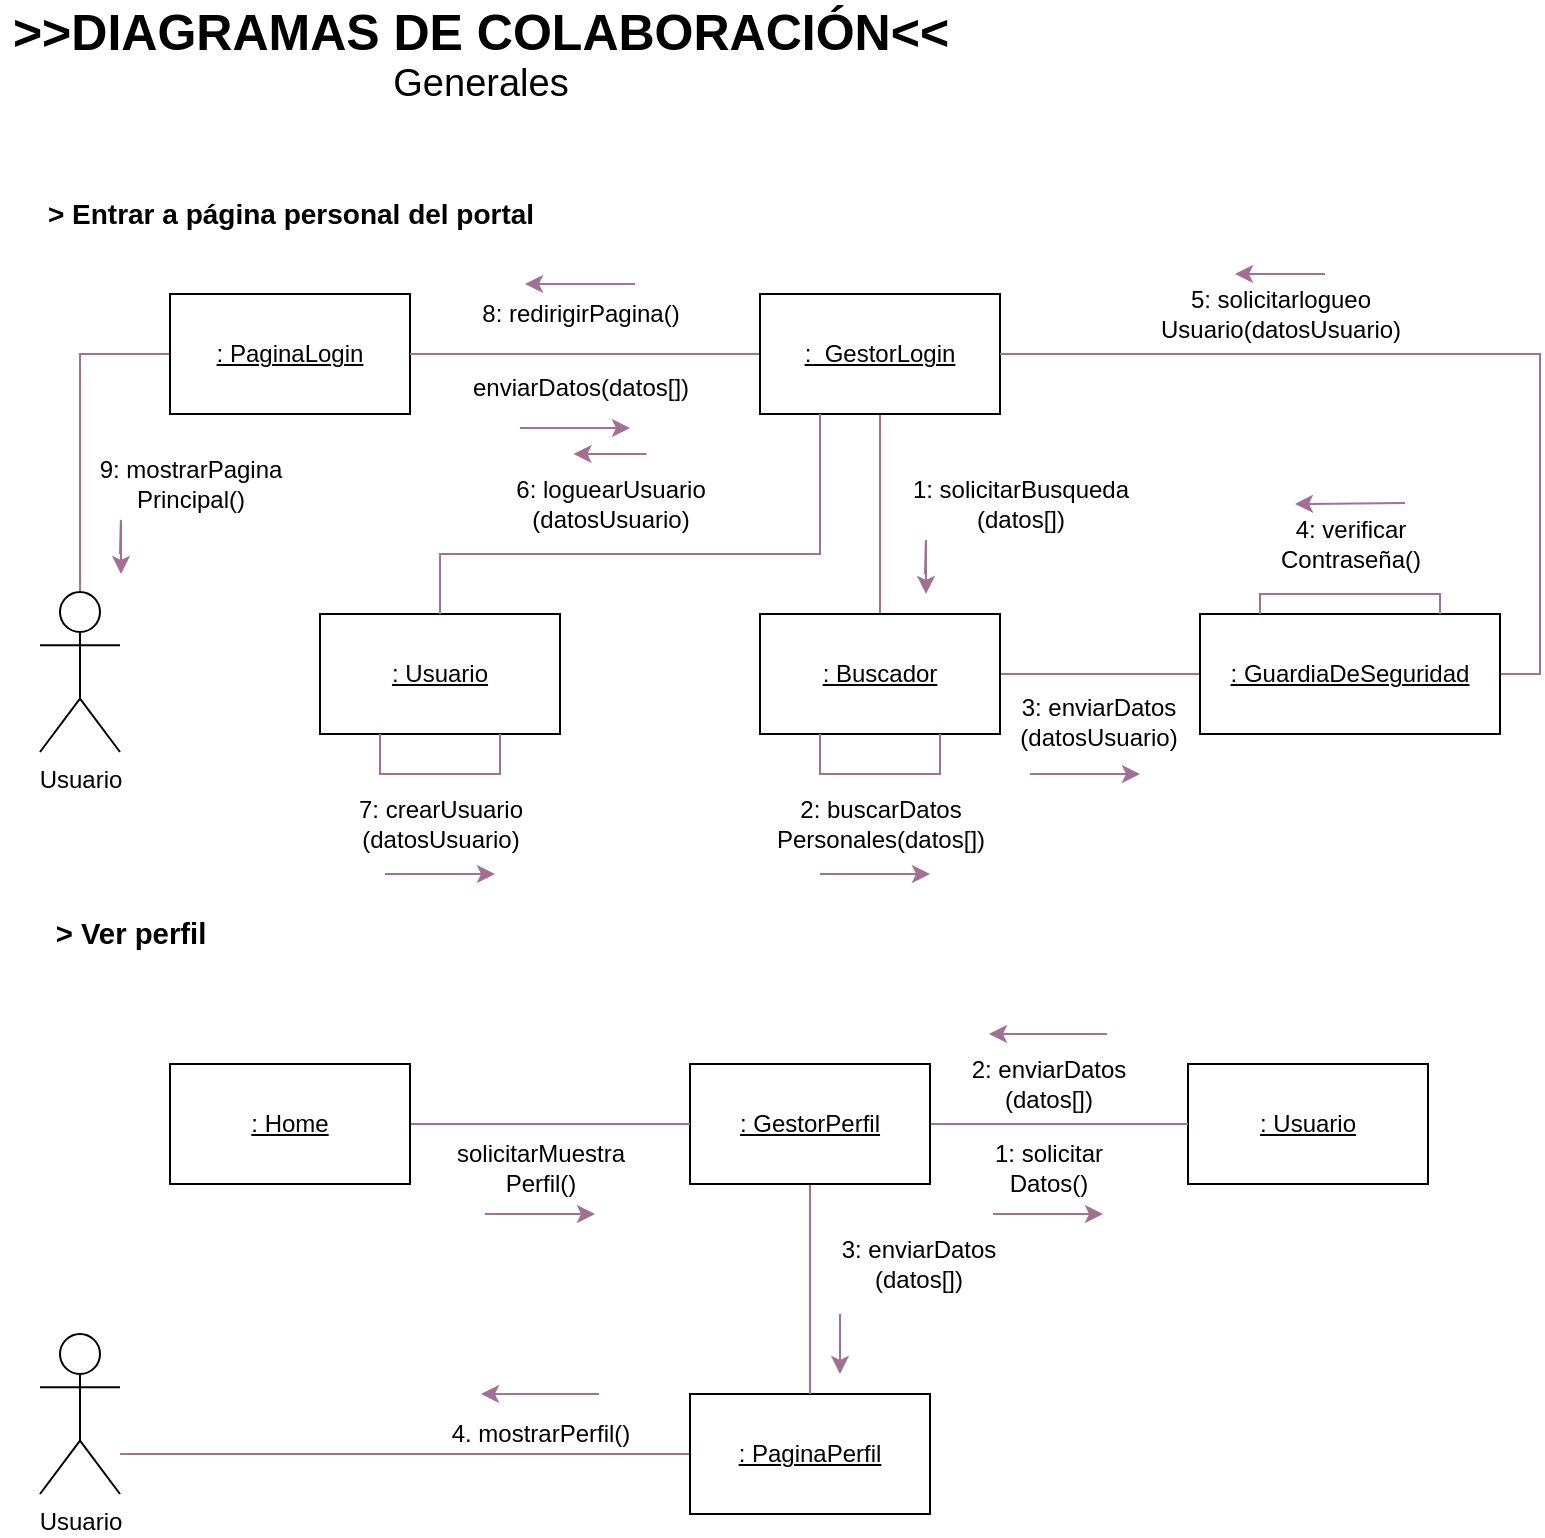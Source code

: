 <mxfile version="13.8.0" type="device" pages="3"><diagram id="XM-f2V80b9HDhLfx_xcf" name="DiagramasColaboracion_Generales"><mxGraphModel dx="753" dy="709" grid="1" gridSize="10" guides="1" tooltips="1" connect="1" arrows="1" fold="1" page="1" pageScale="1" pageWidth="827" pageHeight="1169" math="0" shadow="0"><root><mxCell id="0"/><mxCell id="1" parent="0"/><mxCell id="QBDyn-XuE6_Kg46hwSTu-1" value="&lt;span style=&quot;font-weight: bold ; font-size: 25px&quot;&gt;&amp;gt;&amp;gt;DIAGRAMAS DE COLABORACIÓN&amp;lt;&amp;lt;&lt;/span&gt;&lt;br&gt;&lt;span style=&quot;font-size: 19px&quot;&gt;Generales&lt;/span&gt;" style="text;html=1;align=center;verticalAlign=middle;resizable=0;points=[];autosize=1;" vertex="1" parent="1"><mxGeometry x="20" y="30" width="480" height="40" as="geometry"/></mxCell><mxCell id="c66N_RZ6R22nioUD7wt3-2" style="edgeStyle=orthogonalEdgeStyle;rounded=0;orthogonalLoop=1;jettySize=auto;html=1;entryX=0.5;entryY=0;entryDx=0;entryDy=0;entryPerimeter=0;startArrow=none;startFill=0;endArrow=none;endFill=0;strokeColor=#A17092;" edge="1" parent="1" source="QBDyn-XuE6_Kg46hwSTu-2" target="c66N_RZ6R22nioUD7wt3-1"><mxGeometry relative="1" as="geometry"/></mxCell><mxCell id="QBDyn-XuE6_Kg46hwSTu-2" value="&lt;u&gt;: PaginaLogin&lt;/u&gt;" style="rounded=0;whiteSpace=wrap;html=1;" vertex="1" parent="1"><mxGeometry x="105" y="170" width="120" height="60" as="geometry"/></mxCell><mxCell id="QBDyn-XuE6_Kg46hwSTu-4" value="&lt;font style=&quot;font-size: 14px&quot;&gt;&lt;b&gt;&amp;gt;&amp;nbsp;&lt;span id=&quot;docs-internal-guid-b96fc478-7fff-5bb9-021b-c51217395850&quot;&gt;&lt;span style=&quot;font-family: &amp;#34;quicksand&amp;#34; , sans-serif ; background-color: transparent ; vertical-align: baseline&quot;&gt;Entrar a página personal del portal&lt;/span&gt;&lt;/span&gt;&lt;/b&gt;&lt;/font&gt;" style="text;html=1;align=center;verticalAlign=middle;resizable=0;points=[];autosize=1;" vertex="1" parent="1"><mxGeometry x="35" y="120" width="260" height="20" as="geometry"/></mxCell><mxCell id="QBDyn-XuE6_Kg46hwSTu-6" value="" style="endArrow=none;html=1;strokeColor=#A17092;exitX=1;exitY=0.5;exitDx=0;exitDy=0;edgeStyle=orthogonalEdgeStyle;startArrow=none;startFill=0;endFill=0;" edge="1" parent="1" source="QBDyn-XuE6_Kg46hwSTu-2"><mxGeometry width="50" height="50" relative="1" as="geometry"><mxPoint x="330" y="160" as="sourcePoint"/><mxPoint x="400" y="200" as="targetPoint"/></mxGeometry></mxCell><mxCell id="QBDyn-XuE6_Kg46hwSTu-13" value="" style="edgeStyle=orthogonalEdgeStyle;rounded=0;orthogonalLoop=1;jettySize=auto;html=1;strokeColor=#A17092;endArrow=none;endFill=0;" edge="1" parent="1" source="QBDyn-XuE6_Kg46hwSTu-7" target="QBDyn-XuE6_Kg46hwSTu-10"><mxGeometry relative="1" as="geometry"/></mxCell><mxCell id="QBDyn-XuE6_Kg46hwSTu-7" value="&lt;u&gt;:&amp;nbsp; GestorLogin&lt;/u&gt;" style="rounded=0;whiteSpace=wrap;html=1;" vertex="1" parent="1"><mxGeometry x="400" y="170" width="120" height="60" as="geometry"/></mxCell><mxCell id="QBDyn-XuE6_Kg46hwSTu-8" value="&lt;u&gt;: Usuario&lt;/u&gt;" style="rounded=0;whiteSpace=wrap;html=1;" vertex="1" parent="1"><mxGeometry x="180" y="330" width="120" height="60" as="geometry"/></mxCell><mxCell id="QBDyn-XuE6_Kg46hwSTu-14" value="" style="edgeStyle=orthogonalEdgeStyle;rounded=0;orthogonalLoop=1;jettySize=auto;html=1;startArrow=none;startFill=0;endArrow=none;endFill=0;strokeColor=#A17092;" edge="1" parent="1" source="QBDyn-XuE6_Kg46hwSTu-10" target="QBDyn-XuE6_Kg46hwSTu-11"><mxGeometry relative="1" as="geometry"/></mxCell><mxCell id="QBDyn-XuE6_Kg46hwSTu-15" value="" style="edgeStyle=orthogonalEdgeStyle;rounded=0;orthogonalLoop=1;jettySize=auto;html=1;startArrow=none;startFill=0;endArrow=none;endFill=0;strokeColor=#A17092;exitX=0.25;exitY=1;exitDx=0;exitDy=0;" edge="1" parent="1" source="QBDyn-XuE6_Kg46hwSTu-7" target="QBDyn-XuE6_Kg46hwSTu-8"><mxGeometry relative="1" as="geometry"><Array as="points"><mxPoint x="430" y="300"/><mxPoint x="240" y="300"/></Array></mxGeometry></mxCell><mxCell id="QBDyn-XuE6_Kg46hwSTu-10" value="&lt;u&gt;: Buscador&lt;/u&gt;" style="rounded=0;whiteSpace=wrap;html=1;" vertex="1" parent="1"><mxGeometry x="400" y="330" width="120" height="60" as="geometry"/></mxCell><mxCell id="QBDyn-XuE6_Kg46hwSTu-25" style="edgeStyle=orthogonalEdgeStyle;rounded=0;orthogonalLoop=1;jettySize=auto;html=1;entryX=1;entryY=0.5;entryDx=0;entryDy=0;startArrow=none;startFill=0;endArrow=none;endFill=0;strokeColor=#A17092;" edge="1" parent="1" source="QBDyn-XuE6_Kg46hwSTu-11" target="QBDyn-XuE6_Kg46hwSTu-7"><mxGeometry relative="1" as="geometry"><Array as="points"><mxPoint x="790" y="360"/><mxPoint x="790" y="200"/></Array></mxGeometry></mxCell><mxCell id="QBDyn-XuE6_Kg46hwSTu-11" value="&lt;u&gt;: GuardiaDeSeguridad&lt;/u&gt;" style="rounded=0;whiteSpace=wrap;html=1;" vertex="1" parent="1"><mxGeometry x="620" y="330" width="150" height="60" as="geometry"/></mxCell><mxCell id="QBDyn-XuE6_Kg46hwSTu-12" value="enviarDatos(datos[])" style="text;html=1;align=center;verticalAlign=middle;resizable=0;points=[];autosize=1;" vertex="1" parent="1"><mxGeometry x="250" y="207" width="120" height="20" as="geometry"/></mxCell><mxCell id="QBDyn-XuE6_Kg46hwSTu-16" value="1: solicitarBusqueda&lt;br&gt;(datos[])" style="text;html=1;align=center;verticalAlign=middle;resizable=0;points=[];autosize=1;" vertex="1" parent="1"><mxGeometry x="470" y="260" width="120" height="30" as="geometry"/></mxCell><mxCell id="QBDyn-XuE6_Kg46hwSTu-17" style="edgeStyle=orthogonalEdgeStyle;rounded=0;orthogonalLoop=1;jettySize=auto;html=1;entryX=0.25;entryY=1;entryDx=0;entryDy=0;startArrow=none;startFill=0;endArrow=none;endFill=0;strokeColor=#A17092;exitX=0.75;exitY=1;exitDx=0;exitDy=0;" edge="1" parent="1" source="QBDyn-XuE6_Kg46hwSTu-10" target="QBDyn-XuE6_Kg46hwSTu-10"><mxGeometry relative="1" as="geometry"><Array as="points"><mxPoint x="490" y="410"/><mxPoint x="430" y="410"/></Array></mxGeometry></mxCell><mxCell id="QBDyn-XuE6_Kg46hwSTu-18" value="2: buscarDatos&lt;br&gt;Personales(datos[])" style="text;html=1;align=center;verticalAlign=middle;resizable=0;points=[];autosize=1;" vertex="1" parent="1"><mxGeometry x="400" y="420" width="120" height="30" as="geometry"/></mxCell><mxCell id="QBDyn-XuE6_Kg46hwSTu-19" value="3: enviarDatos&lt;br&gt;(datosUsuario)" style="text;html=1;align=center;verticalAlign=middle;resizable=0;points=[];autosize=1;" vertex="1" parent="1"><mxGeometry x="524" y="369" width="90" height="30" as="geometry"/></mxCell><mxCell id="QBDyn-XuE6_Kg46hwSTu-22" value="4: verificar&lt;br&gt;Contraseña()" style="text;html=1;align=center;verticalAlign=middle;resizable=0;points=[];autosize=1;" vertex="1" parent="1"><mxGeometry x="650" y="280" width="90" height="30" as="geometry"/></mxCell><mxCell id="QBDyn-XuE6_Kg46hwSTu-24" style="edgeStyle=orthogonalEdgeStyle;rounded=0;orthogonalLoop=1;jettySize=auto;html=1;startArrow=none;startFill=0;endArrow=none;endFill=0;strokeColor=#A17092;" edge="1" parent="1" source="QBDyn-XuE6_Kg46hwSTu-11" target="QBDyn-XuE6_Kg46hwSTu-11"><mxGeometry relative="1" as="geometry"><mxPoint x="750" y="320" as="targetPoint"/><Array as="points"><mxPoint x="650" y="320"/></Array></mxGeometry></mxCell><mxCell id="QBDyn-XuE6_Kg46hwSTu-26" value="5: solicitarlogueo&lt;br&gt;Usuario(datosUsuario)" style="text;html=1;align=center;verticalAlign=middle;resizable=0;points=[];autosize=1;" vertex="1" parent="1"><mxGeometry x="590" y="165" width="140" height="30" as="geometry"/></mxCell><mxCell id="QBDyn-XuE6_Kg46hwSTu-27" value="8: redirigirPagina()" style="text;html=1;align=center;verticalAlign=middle;resizable=0;points=[];autosize=1;" vertex="1" parent="1"><mxGeometry x="255" y="170" width="110" height="20" as="geometry"/></mxCell><mxCell id="QBDyn-XuE6_Kg46hwSTu-28" value="6: loguearUsuario&lt;br&gt;(datosUsuario)" style="text;html=1;align=center;verticalAlign=middle;resizable=0;points=[];autosize=1;" vertex="1" parent="1"><mxGeometry x="270" y="260" width="110" height="30" as="geometry"/></mxCell><mxCell id="QBDyn-XuE6_Kg46hwSTu-30" style="edgeStyle=orthogonalEdgeStyle;rounded=0;orthogonalLoop=1;jettySize=auto;html=1;entryX=0.75;entryY=1;entryDx=0;entryDy=0;startArrow=none;startFill=0;endArrow=none;endFill=0;strokeColor=#A17092;" edge="1" parent="1" source="QBDyn-XuE6_Kg46hwSTu-8" target="QBDyn-XuE6_Kg46hwSTu-8"><mxGeometry relative="1" as="geometry"><Array as="points"><mxPoint x="210" y="410"/><mxPoint x="270" y="410"/></Array></mxGeometry></mxCell><mxCell id="QBDyn-XuE6_Kg46hwSTu-31" value="7: crearUsuario&lt;br&gt;(datosUsuario)" style="text;html=1;align=center;verticalAlign=middle;resizable=0;points=[];autosize=1;" vertex="1" parent="1"><mxGeometry x="190" y="420" width="100" height="30" as="geometry"/></mxCell><mxCell id="QBDyn-XuE6_Kg46hwSTu-32" value="&lt;span style=&quot;font-family: &amp;#34;quicksand&amp;#34; , sans-serif ; font-size: 14.667px&quot;&gt;&lt;b&gt;&amp;gt; Ver perfil&lt;/b&gt;&lt;/span&gt;" style="text;html=1;align=center;verticalAlign=middle;resizable=0;points=[];autosize=1;" vertex="1" parent="1"><mxGeometry x="40" y="480" width="90" height="20" as="geometry"/></mxCell><mxCell id="c66N_RZ6R22nioUD7wt3-6" style="edgeStyle=orthogonalEdgeStyle;rounded=0;orthogonalLoop=1;jettySize=auto;html=1;startArrow=none;startFill=0;endArrow=none;endFill=0;strokeColor=#A17092;" edge="1" parent="1" source="QBDyn-XuE6_Kg46hwSTu-33" target="c66N_RZ6R22nioUD7wt3-3"><mxGeometry relative="1" as="geometry"><Array as="points"><mxPoint x="140" y="750"/><mxPoint x="140" y="750"/></Array></mxGeometry></mxCell><mxCell id="QBDyn-XuE6_Kg46hwSTu-33" value="&lt;u&gt;: PaginaPerfil&lt;/u&gt;" style="rounded=0;whiteSpace=wrap;html=1;" vertex="1" parent="1"><mxGeometry x="365" y="720" width="120" height="60" as="geometry"/></mxCell><mxCell id="QBDyn-XuE6_Kg46hwSTu-34" value="&lt;u&gt;: Usuario&lt;/u&gt;" style="rounded=0;whiteSpace=wrap;html=1;" vertex="1" parent="1"><mxGeometry x="614" y="555" width="120" height="60" as="geometry"/></mxCell><mxCell id="QBDyn-XuE6_Kg46hwSTu-48" style="edgeStyle=orthogonalEdgeStyle;rounded=0;orthogonalLoop=1;jettySize=auto;html=1;startArrow=none;startFill=0;endArrow=none;endFill=0;strokeColor=#A17092;" edge="1" parent="1" source="QBDyn-XuE6_Kg46hwSTu-35" target="QBDyn-XuE6_Kg46hwSTu-34"><mxGeometry relative="1" as="geometry"/></mxCell><mxCell id="QBDyn-XuE6_Kg46hwSTu-53" value="" style="edgeStyle=orthogonalEdgeStyle;rounded=0;orthogonalLoop=1;jettySize=auto;html=1;startArrow=none;startFill=0;endArrow=none;endFill=0;strokeColor=#A17092;" edge="1" parent="1" source="QBDyn-XuE6_Kg46hwSTu-35" target="QBDyn-XuE6_Kg46hwSTu-33"><mxGeometry relative="1" as="geometry"/></mxCell><mxCell id="QBDyn-XuE6_Kg46hwSTu-35" value="&lt;u&gt;: GestorPerfil&lt;/u&gt;" style="rounded=0;whiteSpace=wrap;html=1;" vertex="1" parent="1"><mxGeometry x="365" y="555" width="120" height="60" as="geometry"/></mxCell><mxCell id="QBDyn-XuE6_Kg46hwSTu-47" style="edgeStyle=orthogonalEdgeStyle;rounded=0;orthogonalLoop=1;jettySize=auto;html=1;entryX=0;entryY=0.5;entryDx=0;entryDy=0;startArrow=none;startFill=0;endArrow=none;endFill=0;strokeColor=#A17092;" edge="1" parent="1" source="QBDyn-XuE6_Kg46hwSTu-36" target="QBDyn-XuE6_Kg46hwSTu-35"><mxGeometry relative="1" as="geometry"/></mxCell><mxCell id="QBDyn-XuE6_Kg46hwSTu-36" value="&lt;u&gt;: Home&lt;/u&gt;" style="rounded=0;whiteSpace=wrap;html=1;" vertex="1" parent="1"><mxGeometry x="105" y="555" width="120" height="60" as="geometry"/></mxCell><mxCell id="QBDyn-XuE6_Kg46hwSTu-37" value="" style="endArrow=classic;html=1;strokeColor=#A17092;" edge="1" parent="1"><mxGeometry width="50" height="50" relative="1" as="geometry"><mxPoint x="280" y="237" as="sourcePoint"/><mxPoint x="335" y="237" as="targetPoint"/></mxGeometry></mxCell><mxCell id="QBDyn-XuE6_Kg46hwSTu-39" value="" style="endArrow=classic;html=1;strokeColor=#A17092;" edge="1" parent="1"><mxGeometry width="50" height="50" relative="1" as="geometry"><mxPoint x="482.5" y="310" as="sourcePoint"/><mxPoint x="483" y="320" as="targetPoint"/><Array as="points"><mxPoint x="483" y="290"/><mxPoint x="483" y="300"/></Array></mxGeometry></mxCell><mxCell id="QBDyn-XuE6_Kg46hwSTu-40" value="" style="endArrow=classic;html=1;strokeColor=#A17092;" edge="1" parent="1"><mxGeometry width="50" height="50" relative="1" as="geometry"><mxPoint x="430" y="460" as="sourcePoint"/><mxPoint x="485" y="460" as="targetPoint"/></mxGeometry></mxCell><mxCell id="QBDyn-XuE6_Kg46hwSTu-41" value="" style="endArrow=classic;html=1;strokeColor=#A17092;" edge="1" parent="1"><mxGeometry width="50" height="50" relative="1" as="geometry"><mxPoint x="535" y="410" as="sourcePoint"/><mxPoint x="590" y="410" as="targetPoint"/></mxGeometry></mxCell><mxCell id="QBDyn-XuE6_Kg46hwSTu-42" value="" style="endArrow=classic;html=1;strokeColor=#A17092;" edge="1" parent="1"><mxGeometry width="50" height="50" relative="1" as="geometry"><mxPoint x="722.5" y="274.5" as="sourcePoint"/><mxPoint x="667.5" y="275" as="targetPoint"/></mxGeometry></mxCell><mxCell id="QBDyn-XuE6_Kg46hwSTu-43" value="" style="endArrow=classic;html=1;strokeColor=#A17092;" edge="1" parent="1"><mxGeometry width="50" height="50" relative="1" as="geometry"><mxPoint x="682.5" y="160" as="sourcePoint"/><mxPoint x="637.5" y="160" as="targetPoint"/></mxGeometry></mxCell><mxCell id="QBDyn-XuE6_Kg46hwSTu-44" value="" style="endArrow=classic;html=1;strokeColor=#A17092;" edge="1" parent="1"><mxGeometry width="50" height="50" relative="1" as="geometry"><mxPoint x="343.25" y="250" as="sourcePoint"/><mxPoint x="306.75" y="250" as="targetPoint"/></mxGeometry></mxCell><mxCell id="QBDyn-XuE6_Kg46hwSTu-45" value="" style="endArrow=classic;html=1;strokeColor=#A17092;" edge="1" parent="1"><mxGeometry width="50" height="50" relative="1" as="geometry"><mxPoint x="212.5" y="460" as="sourcePoint"/><mxPoint x="267.5" y="460" as="targetPoint"/></mxGeometry></mxCell><mxCell id="QBDyn-XuE6_Kg46hwSTu-46" value="" style="endArrow=classic;html=1;strokeColor=#A17092;" edge="1" parent="1"><mxGeometry width="50" height="50" relative="1" as="geometry"><mxPoint x="337.5" y="165" as="sourcePoint"/><mxPoint x="282.5" y="165" as="targetPoint"/></mxGeometry></mxCell><mxCell id="QBDyn-XuE6_Kg46hwSTu-49" value="solicitarMuestra&lt;br&gt;Perfil()" style="text;html=1;align=center;verticalAlign=middle;resizable=0;points=[];autosize=1;" vertex="1" parent="1"><mxGeometry x="240" y="592" width="100" height="30" as="geometry"/></mxCell><mxCell id="QBDyn-XuE6_Kg46hwSTu-51" value="1: solicitar&lt;br&gt;Datos()" style="text;html=1;align=center;verticalAlign=middle;resizable=0;points=[];autosize=1;" vertex="1" parent="1"><mxGeometry x="509" y="592" width="70" height="30" as="geometry"/></mxCell><mxCell id="QBDyn-XuE6_Kg46hwSTu-52" value="2: enviarDatos&lt;br&gt;(datos[])" style="text;html=1;align=center;verticalAlign=middle;resizable=0;points=[];autosize=1;" vertex="1" parent="1"><mxGeometry x="499" y="550" width="90" height="30" as="geometry"/></mxCell><mxCell id="QBDyn-XuE6_Kg46hwSTu-54" value="3: enviarDatos&lt;br&gt;(datos[])" style="text;html=1;align=center;verticalAlign=middle;resizable=0;points=[];autosize=1;" vertex="1" parent="1"><mxGeometry x="434" y="640" width="90" height="30" as="geometry"/></mxCell><mxCell id="QBDyn-XuE6_Kg46hwSTu-55" value="" style="endArrow=classic;html=1;strokeColor=#A17092;" edge="1" parent="1"><mxGeometry width="50" height="50" relative="1" as="geometry"><mxPoint x="262.5" y="630" as="sourcePoint"/><mxPoint x="317.5" y="630" as="targetPoint"/></mxGeometry></mxCell><mxCell id="QBDyn-XuE6_Kg46hwSTu-56" value="" style="endArrow=classic;html=1;strokeColor=#A17092;" edge="1" parent="1"><mxGeometry width="50" height="50" relative="1" as="geometry"><mxPoint x="516.5" y="630" as="sourcePoint"/><mxPoint x="571.5" y="630" as="targetPoint"/></mxGeometry></mxCell><mxCell id="QBDyn-XuE6_Kg46hwSTu-57" value="" style="endArrow=classic;html=1;strokeColor=#A17092;" edge="1" parent="1"><mxGeometry width="50" height="50" relative="1" as="geometry"><mxPoint x="573.5" y="540" as="sourcePoint"/><mxPoint x="514.5" y="540" as="targetPoint"/></mxGeometry></mxCell><mxCell id="QBDyn-XuE6_Kg46hwSTu-58" value="" style="endArrow=classic;html=1;strokeColor=#A17092;" edge="1" parent="1"><mxGeometry width="50" height="50" relative="1" as="geometry"><mxPoint x="440" y="680" as="sourcePoint"/><mxPoint x="440" y="710" as="targetPoint"/></mxGeometry></mxCell><mxCell id="c66N_RZ6R22nioUD7wt3-1" value="Usuario" style="shape=umlActor;verticalLabelPosition=bottom;verticalAlign=top;html=1;outlineConnect=0;rounded=0;sketch=0;" vertex="1" parent="1"><mxGeometry x="40.0" y="319" width="40" height="80" as="geometry"/></mxCell><mxCell id="c66N_RZ6R22nioUD7wt3-3" value="Usuario" style="shape=umlActor;verticalLabelPosition=bottom;verticalAlign=top;html=1;outlineConnect=0;rounded=0;sketch=0;" vertex="1" parent="1"><mxGeometry x="40.0" y="690" width="40" height="80" as="geometry"/></mxCell><mxCell id="c66N_RZ6R22nioUD7wt3-7" value="4. mostrarPerfil()" style="text;html=1;align=center;verticalAlign=middle;resizable=0;points=[];autosize=1;" vertex="1" parent="1"><mxGeometry x="240" y="730" width="100" height="20" as="geometry"/></mxCell><mxCell id="c66N_RZ6R22nioUD7wt3-8" value="9: mostrarPagina&lt;br&gt;Principal()" style="text;html=1;align=center;verticalAlign=middle;resizable=0;points=[];autosize=1;" vertex="1" parent="1"><mxGeometry x="60" y="250" width="110" height="30" as="geometry"/></mxCell><mxCell id="c66N_RZ6R22nioUD7wt3-9" value="" style="endArrow=classic;html=1;strokeColor=#A17092;" edge="1" parent="1"><mxGeometry width="50" height="50" relative="1" as="geometry"><mxPoint x="80" y="300" as="sourcePoint"/><mxPoint x="80.5" y="310" as="targetPoint"/><Array as="points"><mxPoint x="80.5" y="280"/><mxPoint x="80.5" y="290"/></Array></mxGeometry></mxCell><mxCell id="c66N_RZ6R22nioUD7wt3-10" value="" style="endArrow=classic;html=1;strokeColor=#A17092;" edge="1" parent="1"><mxGeometry width="50" height="50" relative="1" as="geometry"><mxPoint x="319.5" y="720" as="sourcePoint"/><mxPoint x="260.5" y="720" as="targetPoint"/></mxGeometry></mxCell></root></mxGraphModel></diagram><diagram id="92KmdLEQMysZduO9ELjV" name="DaigramasColaboracion_Gerente"><mxGraphModel dx="1324" dy="945" grid="1" gridSize="10" guides="1" tooltips="1" connect="1" arrows="1" fold="1" page="1" pageScale="1" pageWidth="827" pageHeight="1169" math="0" shadow="0"><root><mxCell id="nl-w5dpS1q-F_Hf3erPt-0"/><mxCell id="nl-w5dpS1q-F_Hf3erPt-1" parent="nl-w5dpS1q-F_Hf3erPt-0"/><mxCell id="pX7D7WcXH5G5n9JSBrrz-0" value="&lt;span style=&quot;font-weight: bold ; font-size: 25px&quot;&gt;&amp;gt;&amp;gt;DIAGRAMAS DE COLABORACIÓN&amp;lt;&amp;lt;&lt;/span&gt;&lt;br&gt;&lt;span style=&quot;font-size: 19px&quot;&gt;Gerente&lt;/span&gt;" style="text;html=1;align=center;verticalAlign=middle;resizable=0;points=[];autosize=1;" vertex="1" parent="nl-w5dpS1q-F_Hf3erPt-1"><mxGeometry x="20" y="30" width="480" height="40" as="geometry"/></mxCell><mxCell id="HJ4XqWK8tff3eGQ-ozcr-7" value="" style="edgeStyle=orthogonalEdgeStyle;rounded=0;orthogonalLoop=1;jettySize=auto;html=1;startArrow=none;startFill=0;endArrow=none;endFill=0;strokeColor=#A17092;entryX=0.75;entryY=1;entryDx=0;entryDy=0;" edge="1" parent="nl-w5dpS1q-F_Hf3erPt-1" source="pX7D7WcXH5G5n9JSBrrz-1" target="pX7D7WcXH5G5n9JSBrrz-3"><mxGeometry relative="1" as="geometry"><Array as="points"><mxPoint x="480" y="340"/><mxPoint x="480" y="280"/><mxPoint x="390" y="280"/></Array></mxGeometry></mxCell><mxCell id="pX7D7WcXH5G5n9JSBrrz-1" value="&lt;u&gt;: Conversor&lt;/u&gt;" style="rounded=0;whiteSpace=wrap;html=1;" vertex="1" parent="nl-w5dpS1q-F_Hf3erPt-1"><mxGeometry x="540" y="310" width="120" height="60" as="geometry"/></mxCell><mxCell id="HJ4XqWK8tff3eGQ-ozcr-5" value="" style="edgeStyle=orthogonalEdgeStyle;rounded=0;orthogonalLoop=1;jettySize=auto;html=1;startArrow=none;startFill=0;endArrow=none;endFill=0;strokeColor=#A17092;" edge="1" parent="nl-w5dpS1q-F_Hf3erPt-1" source="pX7D7WcXH5G5n9JSBrrz-2" target="pX7D7WcXH5G5n9JSBrrz-1"><mxGeometry relative="1" as="geometry"/></mxCell><mxCell id="pX7D7WcXH5G5n9JSBrrz-2" value="&lt;u&gt;: Creador&lt;/u&gt;" style="rounded=0;whiteSpace=wrap;html=1;" vertex="1" parent="nl-w5dpS1q-F_Hf3erPt-1"><mxGeometry x="540" y="150" width="120" height="60" as="geometry"/></mxCell><mxCell id="HJ4XqWK8tff3eGQ-ozcr-3" value="" style="edgeStyle=orthogonalEdgeStyle;rounded=0;orthogonalLoop=1;jettySize=auto;html=1;startArrow=none;startFill=0;endArrow=none;endFill=0;strokeColor=#A17092;" edge="1" parent="nl-w5dpS1q-F_Hf3erPt-1" source="pX7D7WcXH5G5n9JSBrrz-3" target="pX7D7WcXH5G5n9JSBrrz-2"><mxGeometry relative="1" as="geometry"/></mxCell><mxCell id="pX7D7WcXH5G5n9JSBrrz-3" value="&lt;u&gt;: GestorCuentas&lt;/u&gt;" style="rounded=0;whiteSpace=wrap;html=1;" vertex="1" parent="nl-w5dpS1q-F_Hf3erPt-1"><mxGeometry x="300" y="150" width="120" height="60" as="geometry"/></mxCell><mxCell id="HJ4XqWK8tff3eGQ-ozcr-14" value="" style="edgeStyle=orthogonalEdgeStyle;rounded=0;orthogonalLoop=1;jettySize=auto;html=1;startArrow=none;startFill=0;endArrow=none;endFill=0;strokeColor=#A17092;" edge="1" parent="nl-w5dpS1q-F_Hf3erPt-1" source="pX7D7WcXH5G5n9JSBrrz-4" target="pX7D7WcXH5G5n9JSBrrz-3"><mxGeometry relative="1" as="geometry"/></mxCell><mxCell id="CMDrWkOGhJWXwE2Bzb2Z-18" style="edgeStyle=orthogonalEdgeStyle;rounded=0;orthogonalLoop=1;jettySize=auto;html=1;startArrow=none;startFill=0;endArrow=none;endFill=0;strokeColor=#A17092;" edge="1" parent="nl-w5dpS1q-F_Hf3erPt-1" source="pX7D7WcXH5G5n9JSBrrz-4" target="CMDrWkOGhJWXwE2Bzb2Z-17"><mxGeometry relative="1" as="geometry"><Array as="points"><mxPoint x="140" y="380"/><mxPoint x="140" y="380"/></Array></mxGeometry></mxCell><mxCell id="pX7D7WcXH5G5n9JSBrrz-4" value="&lt;u&gt;: MostradorResultados&lt;/u&gt;" style="rounded=0;whiteSpace=wrap;html=1;" vertex="1" parent="nl-w5dpS1q-F_Hf3erPt-1"><mxGeometry x="290" y="350" width="140" height="60" as="geometry"/></mxCell><mxCell id="HJ4XqWK8tff3eGQ-ozcr-2" value="" style="edgeStyle=orthogonalEdgeStyle;rounded=0;orthogonalLoop=1;jettySize=auto;html=1;startArrow=none;startFill=0;endArrow=none;endFill=0;strokeColor=#A17092;" edge="1" parent="nl-w5dpS1q-F_Hf3erPt-1" source="pX7D7WcXH5G5n9JSBrrz-5" target="pX7D7WcXH5G5n9JSBrrz-3"><mxGeometry relative="1" as="geometry"/></mxCell><mxCell id="pX7D7WcXH5G5n9JSBrrz-5" value="&lt;u&gt;: PaginaCreacionCuentas&lt;/u&gt;" style="rounded=0;whiteSpace=wrap;html=1;" vertex="1" parent="nl-w5dpS1q-F_Hf3erPt-1"><mxGeometry x="50" y="150" width="160" height="60" as="geometry"/></mxCell><mxCell id="pX7D7WcXH5G5n9JSBrrz-6" value="&lt;b style=&quot;font-family: &amp;#34;quicksand&amp;#34; , sans-serif ; font-size: 14.667px&quot;&gt;&amp;gt; Agregar cuenta a cliente registrado&lt;/b&gt;" style="text;html=1;align=center;verticalAlign=middle;resizable=0;points=[];autosize=1;" vertex="1" parent="nl-w5dpS1q-F_Hf3erPt-1"><mxGeometry x="40" y="100" width="270" height="20" as="geometry"/></mxCell><mxCell id="HJ4XqWK8tff3eGQ-ozcr-4" style="edgeStyle=orthogonalEdgeStyle;rounded=0;orthogonalLoop=1;jettySize=auto;html=1;startArrow=none;startFill=0;endArrow=none;endFill=0;strokeColor=#A17092;exitX=1;exitY=0.25;exitDx=0;exitDy=0;" edge="1" parent="nl-w5dpS1q-F_Hf3erPt-1" source="pX7D7WcXH5G5n9JSBrrz-2"><mxGeometry relative="1" as="geometry"><mxPoint x="750" y="181" as="sourcePoint"/><mxPoint x="660" y="165" as="targetPoint"/><Array as="points"><mxPoint x="660" y="201"/><mxPoint x="680" y="201"/></Array></mxGeometry></mxCell><mxCell id="HJ4XqWK8tff3eGQ-ozcr-6" style="edgeStyle=orthogonalEdgeStyle;rounded=0;orthogonalLoop=1;jettySize=auto;html=1;startArrow=none;startFill=0;endArrow=none;endFill=0;strokeColor=#A17092;" edge="1" parent="nl-w5dpS1q-F_Hf3erPt-1" source="pX7D7WcXH5G5n9JSBrrz-1" target="pX7D7WcXH5G5n9JSBrrz-1"><mxGeometry relative="1" as="geometry"><Array as="points"><mxPoint x="650" y="390"/></Array></mxGeometry></mxCell><mxCell id="HJ4XqWK8tff3eGQ-ozcr-8" value="enviarDatos&lt;br&gt;(datos[])" style="text;html=1;align=center;verticalAlign=middle;resizable=0;points=[];autosize=1;" vertex="1" parent="nl-w5dpS1q-F_Hf3erPt-1"><mxGeometry x="220" y="189" width="80" height="30" as="geometry"/></mxCell><mxCell id="HJ4XqWK8tff3eGQ-ozcr-9" value="1: solicitarCreacion&lt;br&gt;Cuenta[datos[])" style="text;html=1;align=center;verticalAlign=middle;resizable=0;points=[];autosize=1;" vertex="1" parent="nl-w5dpS1q-F_Hf3erPt-1"><mxGeometry x="420" y="189" width="120" height="30" as="geometry"/></mxCell><mxCell id="HJ4XqWK8tff3eGQ-ozcr-10" value="2: crearCuenta&lt;br&gt;(codigoUsuario, datos[])" style="text;html=1;align=center;verticalAlign=middle;resizable=0;points=[];autosize=1;" vertex="1" parent="nl-w5dpS1q-F_Hf3erPt-1"><mxGeometry x="680" y="165" width="140" height="30" as="geometry"/></mxCell><mxCell id="HJ4XqWK8tff3eGQ-ozcr-11" value="3: darResultados&lt;br&gt;Busqueda()" style="text;html=1;align=center;verticalAlign=middle;resizable=0;points=[];autosize=1;" vertex="1" parent="nl-w5dpS1q-F_Hf3erPt-1"><mxGeometry x="610" y="230" width="110" height="30" as="geometry"/></mxCell><mxCell id="HJ4XqWK8tff3eGQ-ozcr-12" value="5: devolver&lt;br&gt;Listado()&amp;lt;&amp;gt;" style="text;html=1;align=center;verticalAlign=middle;resizable=0;points=[];autosize=1;" vertex="1" parent="nl-w5dpS1q-F_Hf3erPt-1"><mxGeometry x="400" y="240" width="80" height="30" as="geometry"/></mxCell><mxCell id="HJ4XqWK8tff3eGQ-ozcr-13" value="4: covertir&lt;br&gt;Datos(resultados)" style="text;html=1;align=center;verticalAlign=middle;resizable=0;points=[];autosize=1;" vertex="1" parent="nl-w5dpS1q-F_Hf3erPt-1"><mxGeometry x="545" y="395" width="110" height="30" as="geometry"/></mxCell><mxCell id="HJ4XqWK8tff3eGQ-ozcr-15" value="&lt;span style=&quot;color: rgb(0 , 0 , 0) ; font-family: &amp;#34;helvetica&amp;#34; ; font-size: 12px ; font-style: normal ; font-weight: 400 ; letter-spacing: normal ; text-align: center ; text-indent: 0px ; text-transform: none ; word-spacing: 0px ; background-color: rgb(248 , 249 , 250) ; display: inline ; float: none&quot;&gt;6: darListado()&amp;lt;&amp;gt;&lt;/span&gt;" style="text;whiteSpace=wrap;html=1;" vertex="1" parent="nl-w5dpS1q-F_Hf3erPt-1"><mxGeometry x="250" y="270" width="100" height="30" as="geometry"/></mxCell><mxCell id="CMDrWkOGhJWXwE2Bzb2Z-0" value="" style="endArrow=classic;html=1;strokeColor=#A17092;" edge="1" parent="nl-w5dpS1q-F_Hf3erPt-1"><mxGeometry width="50" height="50" relative="1" as="geometry"><mxPoint x="242.5" y="230" as="sourcePoint"/><mxPoint x="277.5" y="230" as="targetPoint"/></mxGeometry></mxCell><mxCell id="CMDrWkOGhJWXwE2Bzb2Z-1" value="" style="endArrow=classic;html=1;strokeColor=#A17092;" edge="1" parent="nl-w5dpS1q-F_Hf3erPt-1"><mxGeometry width="50" height="50" relative="1" as="geometry"><mxPoint x="462.5" y="230" as="sourcePoint"/><mxPoint x="497.5" y="230" as="targetPoint"/></mxGeometry></mxCell><mxCell id="CMDrWkOGhJWXwE2Bzb2Z-2" value="" style="endArrow=classic;html=1;strokeColor=#A17092;" edge="1" parent="nl-w5dpS1q-F_Hf3erPt-1"><mxGeometry width="50" height="50" relative="1" as="geometry"><mxPoint x="770" y="160" as="sourcePoint"/><mxPoint x="730" y="160" as="targetPoint"/></mxGeometry></mxCell><mxCell id="CMDrWkOGhJWXwE2Bzb2Z-3" value="" style="endArrow=classic;html=1;strokeColor=#A17092;" edge="1" parent="nl-w5dpS1q-F_Hf3erPt-1"><mxGeometry width="50" height="50" relative="1" as="geometry"><mxPoint x="620" y="269" as="sourcePoint"/><mxPoint x="620" y="300" as="targetPoint"/></mxGeometry></mxCell><mxCell id="CMDrWkOGhJWXwE2Bzb2Z-4" value="" style="endArrow=classic;html=1;strokeColor=#A17092;" edge="1" parent="nl-w5dpS1q-F_Hf3erPt-1"><mxGeometry width="50" height="50" relative="1" as="geometry"><mxPoint x="615" y="440" as="sourcePoint"/><mxPoint x="585" y="440" as="targetPoint"/></mxGeometry></mxCell><mxCell id="CMDrWkOGhJWXwE2Bzb2Z-6" value="" style="endArrow=classic;html=1;strokeColor=#A17092;" edge="1" parent="nl-w5dpS1q-F_Hf3erPt-1"><mxGeometry width="50" height="50" relative="1" as="geometry"><mxPoint x="413" y="240" as="sourcePoint"/><mxPoint x="413" y="215.5" as="targetPoint"/></mxGeometry></mxCell><mxCell id="CMDrWkOGhJWXwE2Bzb2Z-7" value="" style="endArrow=classic;html=1;strokeColor=#A17092;" edge="1" parent="nl-w5dpS1q-F_Hf3erPt-1"><mxGeometry width="50" height="50" relative="1" as="geometry"><mxPoint x="340" y="300" as="sourcePoint"/><mxPoint x="340" y="324.5" as="targetPoint"/></mxGeometry></mxCell><mxCell id="CMDrWkOGhJWXwE2Bzb2Z-8" value="&lt;b&gt;&lt;font style=&quot;font-size: 14px&quot;&gt;&amp;gt; Crear cliente&lt;/font&gt;&lt;/b&gt;" style="text;html=1;align=center;verticalAlign=middle;resizable=0;points=[];autosize=1;" vertex="1" parent="nl-w5dpS1q-F_Hf3erPt-1"><mxGeometry x="31" y="460" width="110" height="20" as="geometry"/></mxCell><mxCell id="yvFCi-HEMgnAnOE-7m17-0" style="edgeStyle=orthogonalEdgeStyle;rounded=0;orthogonalLoop=1;jettySize=auto;html=1;startArrow=none;startFill=0;endArrow=none;endFill=0;strokeColor=#A17092;" edge="1" parent="nl-w5dpS1q-F_Hf3erPt-1" source="CMDrWkOGhJWXwE2Bzb2Z-9" target="CMDrWkOGhJWXwE2Bzb2Z-16"><mxGeometry relative="1" as="geometry"><Array as="points"><mxPoint x="370" y="635"/></Array></mxGeometry></mxCell><mxCell id="yvFCi-HEMgnAnOE-7m17-1" style="edgeStyle=orthogonalEdgeStyle;rounded=0;orthogonalLoop=1;jettySize=auto;html=1;entryX=0;entryY=0.5;entryDx=0;entryDy=0;startArrow=none;startFill=0;endArrow=none;endFill=0;strokeColor=#A17092;" edge="1" parent="nl-w5dpS1q-F_Hf3erPt-1" source="CMDrWkOGhJWXwE2Bzb2Z-9" target="CMDrWkOGhJWXwE2Bzb2Z-14"><mxGeometry relative="1" as="geometry"/></mxCell><mxCell id="CMDrWkOGhJWXwE2Bzb2Z-9" value="&lt;u&gt;: PaginaCreacionUsr&lt;/u&gt;" style="rounded=0;whiteSpace=wrap;html=1;" vertex="1" parent="nl-w5dpS1q-F_Hf3erPt-1"><mxGeometry x="300" y="525" width="140" height="60" as="geometry"/></mxCell><mxCell id="CMDrWkOGhJWXwE2Bzb2Z-15" value="" style="edgeStyle=orthogonalEdgeStyle;rounded=0;orthogonalLoop=1;jettySize=auto;html=1;startArrow=none;startFill=0;endArrow=none;endFill=0;strokeColor=#A17092;" edge="1" parent="nl-w5dpS1q-F_Hf3erPt-1" source="CMDrWkOGhJWXwE2Bzb2Z-10" target="CMDrWkOGhJWXwE2Bzb2Z-9"><mxGeometry relative="1" as="geometry"/></mxCell><mxCell id="CMDrWkOGhJWXwE2Bzb2Z-10" value="&lt;u&gt;: PaginaCreacionCtas&lt;/u&gt;" style="rounded=0;whiteSpace=wrap;html=1;" vertex="1" parent="nl-w5dpS1q-F_Hf3erPt-1"><mxGeometry x="20" y="525" width="140" height="60" as="geometry"/></mxCell><mxCell id="CMDrWkOGhJWXwE2Bzb2Z-11" value="&lt;u&gt;: Buscador&lt;/u&gt;" style="rounded=0;whiteSpace=wrap;html=1;" vertex="1" parent="nl-w5dpS1q-F_Hf3erPt-1"><mxGeometry x="625" y="1307" width="140" height="60" as="geometry"/></mxCell><mxCell id="yvFCi-HEMgnAnOE-7m17-38" value="" style="edgeStyle=orthogonalEdgeStyle;rounded=0;orthogonalLoop=1;jettySize=auto;html=1;startArrow=none;startFill=0;endArrow=none;endFill=0;strokeColor=#A17092;" edge="1" parent="nl-w5dpS1q-F_Hf3erPt-1" target="yvFCi-HEMgnAnOE-7m17-31"><mxGeometry relative="1" as="geometry"><mxPoint x="165" y="1497.067" as="sourcePoint"/><Array as="points"><mxPoint x="235" y="1497"/><mxPoint x="235" y="1497"/></Array></mxGeometry></mxCell><mxCell id="CMDrWkOGhJWXwE2Bzb2Z-12" value="&lt;u&gt;: Home&lt;/u&gt;" style="rounded=0;whiteSpace=wrap;html=1;" vertex="1" parent="nl-w5dpS1q-F_Hf3erPt-1"><mxGeometry x="25" y="1467" width="140" height="60" as="geometry"/></mxCell><mxCell id="CMDrWkOGhJWXwE2Bzb2Z-13" value="&lt;u&gt;: Creador&lt;/u&gt;" style="rounded=0;whiteSpace=wrap;html=1;" vertex="1" parent="nl-w5dpS1q-F_Hf3erPt-1"><mxGeometry x="545" y="665" width="140" height="60" as="geometry"/></mxCell><mxCell id="yvFCi-HEMgnAnOE-7m17-2" value="" style="edgeStyle=orthogonalEdgeStyle;rounded=0;orthogonalLoop=1;jettySize=auto;html=1;startArrow=none;startFill=0;endArrow=none;endFill=0;strokeColor=#A17092;" edge="1" parent="nl-w5dpS1q-F_Hf3erPt-1" source="CMDrWkOGhJWXwE2Bzb2Z-14" target="CMDrWkOGhJWXwE2Bzb2Z-13"><mxGeometry relative="1" as="geometry"/></mxCell><mxCell id="yvFCi-HEMgnAnOE-7m17-5" style="edgeStyle=orthogonalEdgeStyle;rounded=0;orthogonalLoop=1;jettySize=auto;html=1;entryX=1;entryY=0.5;entryDx=0;entryDy=0;startArrow=none;startFill=0;endArrow=none;endFill=0;strokeColor=#A17092;" edge="1" parent="nl-w5dpS1q-F_Hf3erPt-1" source="CMDrWkOGhJWXwE2Bzb2Z-14" target="yvFCi-HEMgnAnOE-7m17-4"><mxGeometry relative="1" as="geometry"><Array as="points"><mxPoint x="520" y="575"/><mxPoint x="520" y="695"/></Array></mxGeometry></mxCell><mxCell id="CMDrWkOGhJWXwE2Bzb2Z-14" value="&lt;u&gt;: GestorCreacion&lt;/u&gt;" style="rounded=0;whiteSpace=wrap;html=1;" vertex="1" parent="nl-w5dpS1q-F_Hf3erPt-1"><mxGeometry x="545" y="525" width="140" height="60" as="geometry"/></mxCell><mxCell id="CMDrWkOGhJWXwE2Bzb2Z-16" value="Gerente&lt;br&gt;" style="shape=umlActor;verticalLabelPosition=bottom;verticalAlign=top;html=1;outlineConnect=0;rounded=0;sketch=0;" vertex="1" parent="nl-w5dpS1q-F_Hf3erPt-1"><mxGeometry x="30.0" y="615" width="40" height="80" as="geometry"/></mxCell><mxCell id="CMDrWkOGhJWXwE2Bzb2Z-17" value="Gerente&lt;br&gt;" style="shape=umlActor;verticalLabelPosition=bottom;verticalAlign=top;html=1;outlineConnect=0;rounded=0;sketch=0;" vertex="1" parent="nl-w5dpS1q-F_Hf3erPt-1"><mxGeometry x="30.0" y="310" width="40" height="80" as="geometry"/></mxCell><mxCell id="CMDrWkOGhJWXwE2Bzb2Z-19" value="7. mostrarDatosCuenta()" style="text;html=1;align=center;verticalAlign=middle;resizable=0;points=[];autosize=1;" vertex="1" parent="nl-w5dpS1q-F_Hf3erPt-1"><mxGeometry x="120" y="350" width="150" height="20" as="geometry"/></mxCell><mxCell id="yvFCi-HEMgnAnOE-7m17-3" style="edgeStyle=orthogonalEdgeStyle;rounded=0;orthogonalLoop=1;jettySize=auto;html=1;entryX=0.25;entryY=1;entryDx=0;entryDy=0;startArrow=none;startFill=0;endArrow=none;endFill=0;strokeColor=#A17092;" edge="1" parent="nl-w5dpS1q-F_Hf3erPt-1" source="CMDrWkOGhJWXwE2Bzb2Z-13" target="CMDrWkOGhJWXwE2Bzb2Z-13"><mxGeometry relative="1" as="geometry"><Array as="points"><mxPoint x="650" y="745"/><mxPoint x="580" y="745"/></Array></mxGeometry></mxCell><mxCell id="yvFCi-HEMgnAnOE-7m17-6" style="edgeStyle=orthogonalEdgeStyle;rounded=0;orthogonalLoop=1;jettySize=auto;html=1;startArrow=none;startFill=0;endArrow=none;endFill=0;strokeColor=#A17092;" edge="1" parent="nl-w5dpS1q-F_Hf3erPt-1" source="yvFCi-HEMgnAnOE-7m17-4"><mxGeometry relative="1" as="geometry"><mxPoint x="80" y="695" as="targetPoint"/><Array as="points"><mxPoint x="80" y="695"/></Array></mxGeometry></mxCell><mxCell id="yvFCi-HEMgnAnOE-7m17-4" value="&lt;u&gt;: MostradorResultados&lt;/u&gt;" style="rounded=0;whiteSpace=wrap;html=1;" vertex="1" parent="nl-w5dpS1q-F_Hf3erPt-1"><mxGeometry x="274" y="665" width="140" height="60" as="geometry"/></mxCell><mxCell id="yvFCi-HEMgnAnOE-7m17-7" value="solicitarCreacion&lt;br&gt;Cliente()" style="text;html=1;align=center;verticalAlign=middle;resizable=0;points=[];autosize=1;" vertex="1" parent="nl-w5dpS1q-F_Hf3erPt-1"><mxGeometry x="180" y="515" width="100" height="30" as="geometry"/></mxCell><mxCell id="yvFCi-HEMgnAnOE-7m17-8" value="1: mostrarPagina()" style="text;html=1;align=center;verticalAlign=middle;resizable=0;points=[];autosize=1;" vertex="1" parent="nl-w5dpS1q-F_Hf3erPt-1"><mxGeometry x="120" y="610" width="110" height="20" as="geometry"/></mxCell><mxCell id="yvFCi-HEMgnAnOE-7m17-9" value="2: ingresarDatos(datos[])" style="text;html=1;align=center;verticalAlign=middle;resizable=0;points=[];autosize=1;" vertex="1" parent="nl-w5dpS1q-F_Hf3erPt-1"><mxGeometry x="105" y="645" width="150" height="20" as="geometry"/></mxCell><mxCell id="yvFCi-HEMgnAnOE-7m17-10" value="3: enviarDatos&lt;br&gt;(datos[])" style="text;html=1;align=center;verticalAlign=middle;resizable=0;points=[];autosize=1;" vertex="1" parent="nl-w5dpS1q-F_Hf3erPt-1"><mxGeometry x="447" y="515" width="90" height="30" as="geometry"/></mxCell><mxCell id="yvFCi-HEMgnAnOE-7m17-11" value="4: solicitarRegistro&lt;br&gt;Usuario(datos[])" style="text;html=1;align=center;verticalAlign=middle;resizable=0;points=[];autosize=1;" vertex="1" parent="nl-w5dpS1q-F_Hf3erPt-1"><mxGeometry x="625" y="600" width="110" height="30" as="geometry"/></mxCell><mxCell id="yvFCi-HEMgnAnOE-7m17-12" value="5: insertarRegistro&lt;br&gt;Usuario(datos[])" style="text;html=1;align=center;verticalAlign=middle;resizable=0;points=[];autosize=1;" vertex="1" parent="nl-w5dpS1q-F_Hf3erPt-1"><mxGeometry x="560" y="755" width="110" height="30" as="geometry"/></mxCell><mxCell id="yvFCi-HEMgnAnOE-7m17-13" value="6:&amp;nbsp;&lt;span style=&quot;font-size: 11px ; background-color: rgb(255 , 255 , 255)&quot;&gt;enviarCodigo&lt;/span&gt;&lt;br style=&quot;font-size: 11px&quot;&gt;&lt;span style=&quot;font-size: 11px ; background-color: rgb(255 , 255 , 255)&quot;&gt;RecienCreado&lt;/span&gt;" style="text;html=1;align=center;verticalAlign=middle;resizable=0;points=[];autosize=1;" vertex="1" parent="nl-w5dpS1q-F_Hf3erPt-1"><mxGeometry x="520" y="625" width="90" height="30" as="geometry"/></mxCell><mxCell id="yvFCi-HEMgnAnOE-7m17-14" value="7:&amp;nbsp;&lt;span style=&quot;font-size: 11px ; background-color: rgb(255 , 255 , 255)&quot;&gt;enviarCodigo&lt;/span&gt;&lt;br style=&quot;font-size: 11px&quot;&gt;&lt;span style=&quot;font-size: 11px ; background-color: rgb(255 , 255 , 255)&quot;&gt;recienCreado&lt;/span&gt;" style="text;html=1;align=center;verticalAlign=middle;resizable=0;points=[];autosize=1;" vertex="1" parent="nl-w5dpS1q-F_Hf3erPt-1"><mxGeometry x="420" y="655" width="90" height="30" as="geometry"/></mxCell><mxCell id="yvFCi-HEMgnAnOE-7m17-15" value="8: mostrarDatosRegistrados()" style="text;html=1;align=center;verticalAlign=middle;resizable=0;points=[];autosize=1;" vertex="1" parent="nl-w5dpS1q-F_Hf3erPt-1"><mxGeometry x="90" y="705" width="170" height="20" as="geometry"/></mxCell><mxCell id="yvFCi-HEMgnAnOE-7m17-16" value="" style="endArrow=classic;html=1;strokeColor=#A17092;" edge="1" parent="nl-w5dpS1q-F_Hf3erPt-1"><mxGeometry width="50" height="50" relative="1" as="geometry"><mxPoint x="215" y="339.5" as="sourcePoint"/><mxPoint x="175" y="339.5" as="targetPoint"/></mxGeometry></mxCell><mxCell id="yvFCi-HEMgnAnOE-7m17-17" value="" style="endArrow=classic;html=1;strokeColor=#A17092;" edge="1" parent="nl-w5dpS1q-F_Hf3erPt-1"><mxGeometry width="50" height="50" relative="1" as="geometry"><mxPoint x="212.5" y="505" as="sourcePoint"/><mxPoint x="247.5" y="505" as="targetPoint"/></mxGeometry></mxCell><mxCell id="yvFCi-HEMgnAnOE-7m17-18" value="" style="endArrow=classic;html=1;strokeColor=#A17092;" edge="1" parent="nl-w5dpS1q-F_Hf3erPt-1"><mxGeometry width="50" height="50" relative="1" as="geometry"><mxPoint x="160" y="669.5" as="sourcePoint"/><mxPoint x="195" y="669.5" as="targetPoint"/></mxGeometry></mxCell><mxCell id="yvFCi-HEMgnAnOE-7m17-19" value="" style="endArrow=classic;html=1;strokeColor=#A17092;" edge="1" parent="nl-w5dpS1q-F_Hf3erPt-1"><mxGeometry width="50" height="50" relative="1" as="geometry"><mxPoint x="191" y="604" as="sourcePoint"/><mxPoint x="151" y="604" as="targetPoint"/></mxGeometry></mxCell><mxCell id="yvFCi-HEMgnAnOE-7m17-20" value="" style="endArrow=classic;html=1;strokeColor=#A17092;" edge="1" parent="nl-w5dpS1q-F_Hf3erPt-1"><mxGeometry width="50" height="50" relative="1" as="geometry"><mxPoint x="474.5" y="505" as="sourcePoint"/><mxPoint x="509.5" y="505" as="targetPoint"/></mxGeometry></mxCell><mxCell id="yvFCi-HEMgnAnOE-7m17-21" value="" style="endArrow=classic;html=1;strokeColor=#A17092;" edge="1" parent="nl-w5dpS1q-F_Hf3erPt-1"><mxGeometry width="50" height="50" relative="1" as="geometry"><mxPoint x="630" y="625" as="sourcePoint"/><mxPoint x="630" y="656" as="targetPoint"/></mxGeometry></mxCell><mxCell id="yvFCi-HEMgnAnOE-7m17-22" value="" style="endArrow=classic;html=1;strokeColor=#A17092;" edge="1" parent="nl-w5dpS1q-F_Hf3erPt-1"><mxGeometry width="50" height="50" relative="1" as="geometry"><mxPoint x="599.5" y="620" as="sourcePoint"/><mxPoint x="599.5" y="595.5" as="targetPoint"/></mxGeometry></mxCell><mxCell id="yvFCi-HEMgnAnOE-7m17-24" value="" style="endArrow=classic;html=1;strokeColor=#A17092;" edge="1" parent="nl-w5dpS1q-F_Hf3erPt-1"><mxGeometry width="50" height="50" relative="1" as="geometry"><mxPoint x="480" y="645" as="sourcePoint"/><mxPoint x="440" y="645" as="targetPoint"/></mxGeometry></mxCell><mxCell id="yvFCi-HEMgnAnOE-7m17-26" value="" style="endArrow=classic;html=1;strokeColor=#A17092;" edge="1" parent="nl-w5dpS1q-F_Hf3erPt-1"><mxGeometry width="50" height="50" relative="1" as="geometry"><mxPoint x="190" y="735" as="sourcePoint"/><mxPoint x="150" y="735" as="targetPoint"/></mxGeometry></mxCell><mxCell id="yvFCi-HEMgnAnOE-7m17-28" value="&lt;b&gt;&lt;font style=&quot;font-size: 14px&quot;&gt;&amp;gt; Modificar Perfil Propio&lt;/font&gt;&lt;/b&gt;" style="text;html=1;align=center;verticalAlign=middle;resizable=0;points=[];autosize=1;" vertex="1" parent="nl-w5dpS1q-F_Hf3erPt-1"><mxGeometry x="80" y="1227" width="180" height="20" as="geometry"/></mxCell><mxCell id="yvFCi-HEMgnAnOE-7m17-49" style="edgeStyle=orthogonalEdgeStyle;rounded=0;orthogonalLoop=1;jettySize=auto;html=1;startArrow=none;startFill=0;endArrow=none;endFill=0;strokeColor=#A17092;entryX=1;entryY=0.5;entryDx=0;entryDy=0;" edge="1" parent="nl-w5dpS1q-F_Hf3erPt-1" source="yvFCi-HEMgnAnOE-7m17-30" target="yvFCi-HEMgnAnOE-7m17-32"><mxGeometry relative="1" as="geometry"><mxPoint x="789" y="1522" as="targetPoint"/></mxGeometry></mxCell><mxCell id="yvFCi-HEMgnAnOE-7m17-30" value="&lt;u&gt;: Gerente&lt;/u&gt;" style="rounded=0;whiteSpace=wrap;html=1;" vertex="1" parent="nl-w5dpS1q-F_Hf3erPt-1"><mxGeometry x="889" y="1487" width="140" height="60" as="geometry"/></mxCell><mxCell id="yvFCi-HEMgnAnOE-7m17-39" value="" style="edgeStyle=orthogonalEdgeStyle;rounded=0;orthogonalLoop=1;jettySize=auto;html=1;startArrow=none;startFill=0;endArrow=none;endFill=0;strokeColor=#A17092;exitX=1;exitY=0.25;exitDx=0;exitDy=0;" edge="1" parent="nl-w5dpS1q-F_Hf3erPt-1" source="yvFCi-HEMgnAnOE-7m17-31" target="yvFCi-HEMgnAnOE-7m17-32"><mxGeometry relative="1" as="geometry"><mxPoint x="481" y="1497" as="sourcePoint"/><Array as="points"><mxPoint x="435" y="1497"/></Array></mxGeometry></mxCell><mxCell id="yvFCi-HEMgnAnOE-7m17-44" style="edgeStyle=orthogonalEdgeStyle;rounded=0;orthogonalLoop=1;jettySize=auto;html=1;entryX=1;entryY=0.333;entryDx=0;entryDy=0;entryPerimeter=0;startArrow=none;startFill=0;endArrow=none;endFill=0;strokeColor=#A17092;" edge="1" parent="nl-w5dpS1q-F_Hf3erPt-1" source="yvFCi-HEMgnAnOE-7m17-31" target="yvFCi-HEMgnAnOE-7m17-36"><mxGeometry relative="1" as="geometry"><Array as="points"><mxPoint x="250" y="1537"/><mxPoint x="250" y="1607"/><mxPoint x="50" y="1607"/><mxPoint x="50" y="1654"/></Array></mxGeometry></mxCell><mxCell id="yvFCi-HEMgnAnOE-7m17-70" style="edgeStyle=orthogonalEdgeStyle;rounded=0;orthogonalLoop=1;jettySize=auto;html=1;startArrow=none;startFill=0;endArrow=none;endFill=0;strokeColor=#A17092;" edge="1" parent="nl-w5dpS1q-F_Hf3erPt-1" source="yvFCi-HEMgnAnOE-7m17-31" target="yvFCi-HEMgnAnOE-7m17-31"><mxGeometry relative="1" as="geometry"><mxPoint x="405" y="1557" as="targetPoint"/><Array as="points"><mxPoint x="325" y="1567"/><mxPoint x="405" y="1567"/></Array></mxGeometry></mxCell><mxCell id="yvFCi-HEMgnAnOE-7m17-31" value="&lt;u&gt;: PaginaPerfil&lt;/u&gt;" style="rounded=0;whiteSpace=wrap;html=1;" vertex="1" parent="nl-w5dpS1q-F_Hf3erPt-1"><mxGeometry x="295" y="1487" width="140" height="60" as="geometry"/></mxCell><mxCell id="yvFCi-HEMgnAnOE-7m17-43" style="edgeStyle=orthogonalEdgeStyle;rounded=0;orthogonalLoop=1;jettySize=auto;html=1;entryX=1;entryY=0.75;entryDx=0;entryDy=0;startArrow=none;startFill=0;endArrow=none;endFill=0;strokeColor=#A17092;" edge="1" parent="nl-w5dpS1q-F_Hf3erPt-1" source="yvFCi-HEMgnAnOE-7m17-32" target="yvFCi-HEMgnAnOE-7m17-31"><mxGeometry relative="1" as="geometry"><mxPoint x="483.94" y="1539.02" as="targetPoint"/><Array as="points"><mxPoint x="435" y="1539"/></Array></mxGeometry></mxCell><mxCell id="yvFCi-HEMgnAnOE-7m17-45" style="edgeStyle=orthogonalEdgeStyle;rounded=0;orthogonalLoop=1;jettySize=auto;html=1;entryX=0.448;entryY=-0.05;entryDx=0;entryDy=0;entryPerimeter=0;startArrow=none;startFill=0;endArrow=none;endFill=0;strokeColor=#A17092;" edge="1" parent="nl-w5dpS1q-F_Hf3erPt-1" source="yvFCi-HEMgnAnOE-7m17-32" target="yvFCi-HEMgnAnOE-7m17-33"><mxGeometry relative="1" as="geometry"/></mxCell><mxCell id="yvFCi-HEMgnAnOE-7m17-54" style="edgeStyle=orthogonalEdgeStyle;rounded=0;orthogonalLoop=1;jettySize=auto;html=1;startArrow=none;startFill=0;endArrow=none;endFill=0;strokeColor=#A17092;entryX=0.5;entryY=1;entryDx=0;entryDy=0;" edge="1" parent="nl-w5dpS1q-F_Hf3erPt-1" source="yvFCi-HEMgnAnOE-7m17-32" target="CMDrWkOGhJWXwE2Bzb2Z-11"><mxGeometry relative="1" as="geometry"><mxPoint x="695" y="1357" as="targetPoint"/></mxGeometry></mxCell><mxCell id="yvFCi-HEMgnAnOE-7m17-32" value="&lt;u&gt;: GestorPerfil&lt;/u&gt;" style="rounded=0;whiteSpace=wrap;html=1;" vertex="1" parent="nl-w5dpS1q-F_Hf3erPt-1"><mxGeometry x="625" y="1487" width="140" height="60" as="geometry"/></mxCell><mxCell id="yvFCi-HEMgnAnOE-7m17-46" value="" style="edgeStyle=orthogonalEdgeStyle;rounded=0;orthogonalLoop=1;jettySize=auto;html=1;startArrow=none;startFill=0;endArrow=none;endFill=0;strokeColor=#A17092;" edge="1" parent="nl-w5dpS1q-F_Hf3erPt-1" source="yvFCi-HEMgnAnOE-7m17-33" target="yvFCi-HEMgnAnOE-7m17-34"><mxGeometry relative="1" as="geometry"><mxPoint x="491" y="1716" as="targetPoint"/></mxGeometry></mxCell><mxCell id="yvFCi-HEMgnAnOE-7m17-33" value="&lt;u&gt;: ControladorActualizacion&lt;/u&gt;" style="rounded=0;whiteSpace=wrap;html=1;" vertex="1" parent="nl-w5dpS1q-F_Hf3erPt-1"><mxGeometry x="622" y="1686" width="163" height="60" as="geometry"/></mxCell><mxCell id="yvFCi-HEMgnAnOE-7m17-34" value="&lt;u&gt;: Actualizador&lt;/u&gt;" style="rounded=0;whiteSpace=wrap;html=1;" vertex="1" parent="nl-w5dpS1q-F_Hf3erPt-1"><mxGeometry x="305" y="1686" width="140" height="60" as="geometry"/></mxCell><mxCell id="yvFCi-HEMgnAnOE-7m17-106" value="" style="edgeStyle=orthogonalEdgeStyle;rounded=0;orthogonalLoop=1;jettySize=auto;html=1;startArrow=none;startFill=0;endArrow=none;endFill=0;strokeColor=#A17092;" edge="1" parent="nl-w5dpS1q-F_Hf3erPt-1" source="yvFCi-HEMgnAnOE-7m17-35" target="yvFCi-HEMgnAnOE-7m17-100"><mxGeometry relative="1" as="geometry"/></mxCell><mxCell id="yvFCi-HEMgnAnOE-7m17-35" value="&lt;u&gt;: Home&lt;/u&gt;" style="rounded=0;whiteSpace=wrap;html=1;" vertex="1" parent="nl-w5dpS1q-F_Hf3erPt-1"><mxGeometry x="35" y="2057" width="140" height="60" as="geometry"/></mxCell><mxCell id="yvFCi-HEMgnAnOE-7m17-36" value="Gerente&lt;br&gt;" style="shape=umlActor;verticalLabelPosition=bottom;verticalAlign=top;html=1;outlineConnect=0;rounded=0;sketch=0;" vertex="1" parent="nl-w5dpS1q-F_Hf3erPt-1"><mxGeometry x="30.0" y="1627" width="40" height="80" as="geometry"/></mxCell><mxCell id="yvFCi-HEMgnAnOE-7m17-47" style="edgeStyle=orthogonalEdgeStyle;rounded=0;orthogonalLoop=1;jettySize=auto;html=1;entryX=0;entryY=0.367;entryDx=0;entryDy=0;startArrow=none;startFill=0;endArrow=none;endFill=0;strokeColor=#A17092;entryPerimeter=0;exitX=0;exitY=0.75;exitDx=0;exitDy=0;" edge="1" parent="nl-w5dpS1q-F_Hf3erPt-1" source="yvFCi-HEMgnAnOE-7m17-34" target="yvFCi-HEMgnAnOE-7m17-34"><mxGeometry relative="1" as="geometry"><Array as="points"><mxPoint x="305" y="1737"/><mxPoint x="285" y="1737"/><mxPoint x="285" y="1697"/><mxPoint x="305" y="1697"/></Array></mxGeometry></mxCell><mxCell id="yvFCi-HEMgnAnOE-7m17-50" value="solicitarVisualizacion&lt;br&gt;Perfil()" style="text;html=1;align=center;verticalAlign=middle;resizable=0;points=[];autosize=1;" vertex="1" parent="nl-w5dpS1q-F_Hf3erPt-1"><mxGeometry x="165" y="1462" width="130" height="30" as="geometry"/></mxCell><mxCell id="yvFCi-HEMgnAnOE-7m17-51" value="1: solicitarCodigoGerente()" style="text;html=1;align=center;verticalAlign=middle;resizable=0;points=[];autosize=1;" vertex="1" parent="nl-w5dpS1q-F_Hf3erPt-1"><mxGeometry x="435" y="1467" width="160" height="20" as="geometry"/></mxCell><mxCell id="yvFCi-HEMgnAnOE-7m17-52" value="2: solicitarCodigo&lt;br&gt;Gerente()" style="text;html=1;align=center;verticalAlign=middle;resizable=0;points=[];autosize=1;" vertex="1" parent="nl-w5dpS1q-F_Hf3erPt-1"><mxGeometry x="774" y="1477" width="110" height="30" as="geometry"/></mxCell><mxCell id="yvFCi-HEMgnAnOE-7m17-53" value="3:&amp;nbsp;&lt;span style=&quot;font-size: 11px ; background-color: rgb(255 , 255 , 255)&quot;&gt;darCodigo()&lt;/span&gt;" style="text;html=1;align=center;verticalAlign=middle;resizable=0;points=[];autosize=1;" vertex="1" parent="nl-w5dpS1q-F_Hf3erPt-1"><mxGeometry x="785" y="1527" width="90" height="20" as="geometry"/></mxCell><mxCell id="yvFCi-HEMgnAnOE-7m17-55" value="4: solicitarDatos&lt;br&gt;Gerente(codigo)" style="text;html=1;align=center;verticalAlign=middle;resizable=0;points=[];autosize=1;" vertex="1" parent="nl-w5dpS1q-F_Hf3erPt-1"><mxGeometry x="594" y="1407" width="100" height="30" as="geometry"/></mxCell><mxCell id="yvFCi-HEMgnAnOE-7m17-56" value="6:&amp;nbsp;&lt;span style=&quot;font-size: 11px ; background-color: rgb(255 , 255 , 255)&quot;&gt;darDatos()&lt;/span&gt;" style="text;html=1;align=center;verticalAlign=middle;resizable=0;points=[];autosize=1;" vertex="1" parent="nl-w5dpS1q-F_Hf3erPt-1"><mxGeometry x="705" y="1417" width="80" height="20" as="geometry"/></mxCell><mxCell id="yvFCi-HEMgnAnOE-7m17-57" style="edgeStyle=orthogonalEdgeStyle;rounded=0;orthogonalLoop=1;jettySize=auto;html=1;entryX=0.75;entryY=0;entryDx=0;entryDy=0;startArrow=none;startFill=0;endArrow=none;endFill=0;strokeColor=#A17092;" edge="1" parent="nl-w5dpS1q-F_Hf3erPt-1" source="CMDrWkOGhJWXwE2Bzb2Z-11" target="CMDrWkOGhJWXwE2Bzb2Z-11"><mxGeometry relative="1" as="geometry"><Array as="points"><mxPoint x="659" y="1287"/><mxPoint x="730" y="1287"/></Array></mxGeometry></mxCell><mxCell id="yvFCi-HEMgnAnOE-7m17-58" value="5: buscarDatosGerente&lt;br&gt;(codigo)" style="text;html=1;align=center;verticalAlign=middle;resizable=0;points=[];autosize=1;" vertex="1" parent="nl-w5dpS1q-F_Hf3erPt-1"><mxGeometry x="622" y="1252" width="140" height="30" as="geometry"/></mxCell><mxCell id="yvFCi-HEMgnAnOE-7m17-59" value="7: darDatos()&amp;lt;&amp;gt;" style="text;html=1;align=center;verticalAlign=middle;resizable=0;points=[];autosize=1;" vertex="1" parent="nl-w5dpS1q-F_Hf3erPt-1"><mxGeometry x="520" y="1497" width="100" height="20" as="geometry"/></mxCell><mxCell id="yvFCi-HEMgnAnOE-7m17-60" value="8: mostrarPagina()" style="text;html=1;align=center;verticalAlign=middle;resizable=0;points=[];autosize=1;" vertex="1" parent="nl-w5dpS1q-F_Hf3erPt-1"><mxGeometry x="100" y="1577" width="110" height="20" as="geometry"/></mxCell><mxCell id="yvFCi-HEMgnAnOE-7m17-61" value="9: modificaDatos(datos[])" style="text;html=1;align=center;verticalAlign=middle;resizable=0;points=[];autosize=1;" vertex="1" parent="nl-w5dpS1q-F_Hf3erPt-1"><mxGeometry x="80" y="1617" width="150" height="20" as="geometry"/></mxCell><mxCell id="yvFCi-HEMgnAnOE-7m17-62" value="10: modificaDatos(datos[])" style="text;html=1;align=center;verticalAlign=middle;resizable=0;points=[];autosize=1;" vertex="1" parent="nl-w5dpS1q-F_Hf3erPt-1"><mxGeometry x="435" y="1517" width="160" height="20" as="geometry"/></mxCell><mxCell id="yvFCi-HEMgnAnOE-7m17-64" value="11: enviarDatos&lt;br&gt;(datos[])" style="text;html=1;align=center;verticalAlign=middle;resizable=0;points=[];autosize=1;" vertex="1" parent="nl-w5dpS1q-F_Hf3erPt-1"><mxGeometry x="705" y="1587" width="100" height="30" as="geometry"/></mxCell><mxCell id="yvFCi-HEMgnAnOE-7m17-65" value="12: solicitarActualizacion&lt;br&gt;Usuario(datos[])" style="text;html=1;align=center;verticalAlign=middle;resizable=0;points=[];autosize=1;" vertex="1" parent="nl-w5dpS1q-F_Hf3erPt-1"><mxGeometry x="460" y="1677" width="150" height="30" as="geometry"/></mxCell><mxCell id="yvFCi-HEMgnAnOE-7m17-66" value="13: actualizarDatosDel&lt;br&gt;Usuario(datos[])" style="text;html=1;align=center;verticalAlign=middle;resizable=0;points=[];autosize=1;" vertex="1" parent="nl-w5dpS1q-F_Hf3erPt-1"><mxGeometry x="139" y="1701" width="140" height="30" as="geometry"/></mxCell><mxCell id="yvFCi-HEMgnAnOE-7m17-67" value="14: notificarResultado()" style="text;html=1;align=center;verticalAlign=middle;resizable=0;points=[];autosize=1;" vertex="1" parent="nl-w5dpS1q-F_Hf3erPt-1"><mxGeometry x="465" y="1737" width="140" height="20" as="geometry"/></mxCell><mxCell id="yvFCi-HEMgnAnOE-7m17-68" value="15: notificar&lt;br&gt;Resultado()" style="text;html=1;align=center;verticalAlign=middle;resizable=0;points=[];autosize=1;" vertex="1" parent="nl-w5dpS1q-F_Hf3erPt-1"><mxGeometry x="594" y="1587" width="80" height="30" as="geometry"/></mxCell><mxCell id="yvFCi-HEMgnAnOE-7m17-69" value="16: notificar&lt;br&gt;Resultado()" style="text;html=1;align=center;verticalAlign=middle;resizable=0;points=[];autosize=1;" vertex="1" parent="nl-w5dpS1q-F_Hf3erPt-1"><mxGeometry x="530" y="1547" width="80" height="30" as="geometry"/></mxCell><mxCell id="yvFCi-HEMgnAnOE-7m17-71" value="17: solicitarHistorial&lt;br&gt;(codigoUsuario)" style="text;html=1;align=center;verticalAlign=middle;resizable=0;points=[];autosize=1;" vertex="1" parent="nl-w5dpS1q-F_Hf3erPt-1"><mxGeometry x="305" y="1577" width="120" height="30" as="geometry"/></mxCell><mxCell id="yvFCi-HEMgnAnOE-7m17-76" value="" style="endArrow=classic;html=1;strokeColor=#A17092;" edge="1" parent="nl-w5dpS1q-F_Hf3erPt-1"><mxGeometry width="50" height="50" relative="1" as="geometry"><mxPoint x="210" y="1457" as="sourcePoint"/><mxPoint x="245" y="1457" as="targetPoint"/></mxGeometry></mxCell><mxCell id="yvFCi-HEMgnAnOE-7m17-77" value="" style="endArrow=classic;html=1;strokeColor=#A17092;" edge="1" parent="nl-w5dpS1q-F_Hf3erPt-1"><mxGeometry width="50" height="50" relative="1" as="geometry"><mxPoint x="505" y="1462" as="sourcePoint"/><mxPoint x="540" y="1462" as="targetPoint"/></mxGeometry></mxCell><mxCell id="yvFCi-HEMgnAnOE-7m17-78" value="" style="endArrow=classic;html=1;strokeColor=#A17092;" edge="1" parent="nl-w5dpS1q-F_Hf3erPt-1"><mxGeometry width="50" height="50" relative="1" as="geometry"><mxPoint x="812.5" y="1467" as="sourcePoint"/><mxPoint x="847.5" y="1467" as="targetPoint"/></mxGeometry></mxCell><mxCell id="yvFCi-HEMgnAnOE-7m17-79" value="" style="endArrow=classic;html=1;strokeColor=#A17092;" edge="1" parent="nl-w5dpS1q-F_Hf3erPt-1"><mxGeometry width="50" height="50" relative="1" as="geometry"><mxPoint x="591" y="1527" as="sourcePoint"/><mxPoint x="618" y="1527" as="targetPoint"/></mxGeometry></mxCell><mxCell id="yvFCi-HEMgnAnOE-7m17-80" value="" style="endArrow=classic;html=1;strokeColor=#A17092;" edge="1" parent="nl-w5dpS1q-F_Hf3erPt-1"><mxGeometry width="50" height="50" relative="1" as="geometry"><mxPoint x="520" y="1767" as="sourcePoint"/><mxPoint x="555" y="1767" as="targetPoint"/></mxGeometry></mxCell><mxCell id="yvFCi-HEMgnAnOE-7m17-81" value="" style="endArrow=classic;html=1;strokeColor=#A17092;" edge="1" parent="nl-w5dpS1q-F_Hf3erPt-1"><mxGeometry width="50" height="50" relative="1" as="geometry"><mxPoint x="191.5" y="1691.5" as="sourcePoint"/><mxPoint x="226.5" y="1691.5" as="targetPoint"/></mxGeometry></mxCell><mxCell id="yvFCi-HEMgnAnOE-7m17-82" value="" style="endArrow=classic;html=1;strokeColor=#A17092;" edge="1" parent="nl-w5dpS1q-F_Hf3erPt-1"><mxGeometry width="50" height="50" relative="1" as="geometry"><mxPoint x="670" y="1247" as="sourcePoint"/><mxPoint x="705" y="1247" as="targetPoint"/></mxGeometry></mxCell><mxCell id="yvFCi-HEMgnAnOE-7m17-83" value="" style="endArrow=classic;html=1;strokeColor=#A17092;" edge="1" parent="nl-w5dpS1q-F_Hf3erPt-1"><mxGeometry width="50" height="50" relative="1" as="geometry"><mxPoint x="596.5" y="790" as="sourcePoint"/><mxPoint x="631.5" y="790" as="targetPoint"/></mxGeometry></mxCell><mxCell id="yvFCi-HEMgnAnOE-7m17-84" value="" style="endArrow=classic;html=1;strokeColor=#A17092;" edge="1" parent="nl-w5dpS1q-F_Hf3erPt-1"><mxGeometry width="50" height="50" relative="1" as="geometry"><mxPoint x="347.5" y="1617" as="sourcePoint"/><mxPoint x="382.5" y="1617" as="targetPoint"/></mxGeometry></mxCell><mxCell id="yvFCi-HEMgnAnOE-7m17-85" value="" style="endArrow=classic;html=1;strokeColor=#A17092;" edge="1" parent="nl-w5dpS1q-F_Hf3erPt-1"><mxGeometry width="50" height="50" relative="1" as="geometry"><mxPoint x="130" y="1647" as="sourcePoint"/><mxPoint x="165" y="1647" as="targetPoint"/></mxGeometry></mxCell><mxCell id="yvFCi-HEMgnAnOE-7m17-86" value="" style="endArrow=classic;html=1;strokeColor=#A17092;" edge="1" parent="nl-w5dpS1q-F_Hf3erPt-1"><mxGeometry width="50" height="50" relative="1" as="geometry"><mxPoint x="505" y="1506.5" as="sourcePoint"/><mxPoint x="465" y="1506.5" as="targetPoint"/></mxGeometry></mxCell><mxCell id="yvFCi-HEMgnAnOE-7m17-87" value="" style="endArrow=classic;html=1;strokeColor=#A17092;" edge="1" parent="nl-w5dpS1q-F_Hf3erPt-1"><mxGeometry width="50" height="50" relative="1" as="geometry"><mxPoint x="849" y="1557" as="sourcePoint"/><mxPoint x="809" y="1557" as="targetPoint"/></mxGeometry></mxCell><mxCell id="yvFCi-HEMgnAnOE-7m17-88" value="" style="endArrow=classic;html=1;strokeColor=#A17092;" edge="1" parent="nl-w5dpS1q-F_Hf3erPt-1"><mxGeometry width="50" height="50" relative="1" as="geometry"><mxPoint x="552" y="1666.5" as="sourcePoint"/><mxPoint x="512" y="1666.5" as="targetPoint"/></mxGeometry></mxCell><mxCell id="yvFCi-HEMgnAnOE-7m17-89" value="" style="endArrow=classic;html=1;strokeColor=#A17092;" edge="1" parent="nl-w5dpS1q-F_Hf3erPt-1"><mxGeometry width="50" height="50" relative="1" as="geometry"><mxPoint x="175" y="1576" as="sourcePoint"/><mxPoint x="135" y="1576" as="targetPoint"/></mxGeometry></mxCell><mxCell id="yvFCi-HEMgnAnOE-7m17-90" value="" style="endArrow=classic;html=1;strokeColor=#A17092;" edge="1" parent="nl-w5dpS1q-F_Hf3erPt-1"><mxGeometry width="50" height="50" relative="1" as="geometry"><mxPoint x="715" y="1437" as="sourcePoint"/><mxPoint x="715" y="1468" as="targetPoint"/></mxGeometry></mxCell><mxCell id="yvFCi-HEMgnAnOE-7m17-91" value="" style="endArrow=classic;html=1;strokeColor=#A17092;" edge="1" parent="nl-w5dpS1q-F_Hf3erPt-1"><mxGeometry width="50" height="50" relative="1" as="geometry"><mxPoint x="673" y="1627" as="sourcePoint"/><mxPoint x="673" y="1658" as="targetPoint"/></mxGeometry></mxCell><mxCell id="yvFCi-HEMgnAnOE-7m17-93" value="" style="endArrow=classic;html=1;strokeColor=#A17092;" edge="1" parent="nl-w5dpS1q-F_Hf3erPt-1"><mxGeometry width="50" height="50" relative="1" as="geometry"><mxPoint x="505" y="1561.5" as="sourcePoint"/><mxPoint x="465" y="1561.5" as="targetPoint"/></mxGeometry></mxCell><mxCell id="yvFCi-HEMgnAnOE-7m17-94" value="" style="endArrow=classic;html=1;strokeColor=#A17092;" edge="1" parent="nl-w5dpS1q-F_Hf3erPt-1"><mxGeometry width="50" height="50" relative="1" as="geometry"><mxPoint x="643.5" y="1401.5" as="sourcePoint"/><mxPoint x="643.5" y="1377" as="targetPoint"/></mxGeometry></mxCell><mxCell id="yvFCi-HEMgnAnOE-7m17-95" value="" style="endArrow=classic;html=1;strokeColor=#A17092;" edge="1" parent="nl-w5dpS1q-F_Hf3erPt-1"><mxGeometry width="50" height="50" relative="1" as="geometry"><mxPoint x="715" y="1651.5" as="sourcePoint"/><mxPoint x="715" y="1627" as="targetPoint"/></mxGeometry></mxCell><mxCell id="yvFCi-HEMgnAnOE-7m17-96" value="&lt;b&gt;&lt;font style=&quot;font-size: 14px&quot;&gt;&amp;gt; Modificar Usuario&lt;/font&gt;&lt;/b&gt;" style="text;html=1;align=center;verticalAlign=middle;resizable=0;points=[];autosize=1;" vertex="1" parent="nl-w5dpS1q-F_Hf3erPt-1"><mxGeometry x="45" y="1827" width="150" height="20" as="geometry"/></mxCell><mxCell id="yvFCi-HEMgnAnOE-7m17-97" value="Gerente&lt;br&gt;" style="shape=umlActor;verticalLabelPosition=bottom;verticalAlign=top;html=1;outlineConnect=0;rounded=0;sketch=0;" vertex="1" parent="nl-w5dpS1q-F_Hf3erPt-1"><mxGeometry x="31.0" y="2177" width="40" height="80" as="geometry"/></mxCell><mxCell id="yvFCi-HEMgnAnOE-7m17-108" value="" style="edgeStyle=orthogonalEdgeStyle;rounded=0;orthogonalLoop=1;jettySize=auto;html=1;startArrow=none;startFill=0;endArrow=none;endFill=0;strokeColor=#A17092;" edge="1" parent="nl-w5dpS1q-F_Hf3erPt-1" source="yvFCi-HEMgnAnOE-7m17-98" target="yvFCi-HEMgnAnOE-7m17-101"><mxGeometry relative="1" as="geometry"><Array as="points"><mxPoint x="689" y="1957"/><mxPoint x="583" y="1957"/></Array></mxGeometry></mxCell><mxCell id="yvFCi-HEMgnAnOE-7m17-109" value="" style="edgeStyle=orthogonalEdgeStyle;rounded=0;orthogonalLoop=1;jettySize=auto;html=1;startArrow=none;startFill=0;endArrow=none;endFill=0;strokeColor=#A17092;" edge="1" parent="nl-w5dpS1q-F_Hf3erPt-1" source="yvFCi-HEMgnAnOE-7m17-98" target="yvFCi-HEMgnAnOE-7m17-99"><mxGeometry relative="1" as="geometry"><Array as="points"><mxPoint x="729" y="1957"/><mxPoint x="874" y="1957"/></Array></mxGeometry></mxCell><mxCell id="yvFCi-HEMgnAnOE-7m17-111" style="edgeStyle=orthogonalEdgeStyle;rounded=0;orthogonalLoop=1;jettySize=auto;html=1;startArrow=none;startFill=0;endArrow=none;endFill=0;strokeColor=#A17092;" edge="1" parent="nl-w5dpS1q-F_Hf3erPt-1"><mxGeometry relative="1" as="geometry"><mxPoint x="777.93" y="2102" as="sourcePoint"/><mxPoint x="591.93" y="2312" as="targetPoint"/><Array as="points"><mxPoint x="779.93" y="2102"/><mxPoint x="779.93" y="2322"/><mxPoint x="584.93" y="2322"/></Array></mxGeometry></mxCell><mxCell id="yvFCi-HEMgnAnOE-7m17-112" style="edgeStyle=orthogonalEdgeStyle;rounded=0;orthogonalLoop=1;jettySize=auto;html=1;startArrow=none;startFill=0;endArrow=none;endFill=0;strokeColor=#A17092;" edge="1" parent="nl-w5dpS1q-F_Hf3erPt-1" source="yvFCi-HEMgnAnOE-7m17-98" target="yvFCi-HEMgnAnOE-7m17-104"><mxGeometry relative="1" as="geometry"/></mxCell><mxCell id="yvFCi-HEMgnAnOE-7m17-128" style="edgeStyle=orthogonalEdgeStyle;rounded=0;orthogonalLoop=1;jettySize=auto;html=1;entryX=0.607;entryY=1.033;entryDx=0;entryDy=0;entryPerimeter=0;startArrow=none;startFill=0;endArrow=none;endFill=0;strokeColor=#A17092;" edge="1" parent="nl-w5dpS1q-F_Hf3erPt-1" source="yvFCi-HEMgnAnOE-7m17-98" target="yvFCi-HEMgnAnOE-7m17-100"><mxGeometry relative="1" as="geometry"><Array as="points"><mxPoint x="659" y="2177"/><mxPoint x="402" y="2177"/></Array></mxGeometry></mxCell><mxCell id="yvFCi-HEMgnAnOE-7m17-98" value="&lt;u&gt;: GestorModificiacion&lt;/u&gt;" style="rounded=0;whiteSpace=wrap;html=1;" vertex="1" parent="nl-w5dpS1q-F_Hf3erPt-1"><mxGeometry x="643" y="2057" width="140" height="60" as="geometry"/></mxCell><mxCell id="yvFCi-HEMgnAnOE-7m17-99" value="&lt;u&gt;: GuardiaSeguridad&lt;/u&gt;" style="rounded=0;whiteSpace=wrap;html=1;" vertex="1" parent="nl-w5dpS1q-F_Hf3erPt-1"><mxGeometry x="810.5" y="1857" width="140" height="60" as="geometry"/></mxCell><mxCell id="yvFCi-HEMgnAnOE-7m17-107" value="" style="edgeStyle=orthogonalEdgeStyle;rounded=0;orthogonalLoop=1;jettySize=auto;html=1;startArrow=none;startFill=0;endArrow=none;endFill=0;strokeColor=#A17092;exitX=1;exitY=0.5;exitDx=0;exitDy=0;" edge="1" parent="nl-w5dpS1q-F_Hf3erPt-1" source="yvFCi-HEMgnAnOE-7m17-100" target="yvFCi-HEMgnAnOE-7m17-98"><mxGeometry relative="1" as="geometry"><mxPoint x="501" y="2087" as="sourcePoint"/><Array as="points"><mxPoint x="386" y="2087"/><mxPoint x="386" y="2007"/><mxPoint x="655" y="2007"/></Array></mxGeometry></mxCell><mxCell id="yvFCi-HEMgnAnOE-7m17-124" style="edgeStyle=orthogonalEdgeStyle;rounded=0;orthogonalLoop=1;jettySize=auto;html=1;startArrow=none;startFill=0;endArrow=none;endFill=0;strokeColor=#A17092;" edge="1" parent="nl-w5dpS1q-F_Hf3erPt-1" source="yvFCi-HEMgnAnOE-7m17-100" target="yvFCi-HEMgnAnOE-7m17-97"><mxGeometry relative="1" as="geometry"><Array as="points"><mxPoint x="359" y="2177"/></Array></mxGeometry></mxCell><mxCell id="yvFCi-HEMgnAnOE-7m17-136" style="edgeStyle=orthogonalEdgeStyle;rounded=0;orthogonalLoop=1;jettySize=auto;html=1;startArrow=none;startFill=0;endArrow=none;endFill=0;strokeColor=#A17092;" edge="1" parent="nl-w5dpS1q-F_Hf3erPt-1" source="yvFCi-HEMgnAnOE-7m17-100"><mxGeometry relative="1" as="geometry"><mxPoint x="75" y="2247" as="targetPoint"/><Array as="points"><mxPoint x="375" y="2247"/></Array></mxGeometry></mxCell><mxCell id="yvFCi-HEMgnAnOE-7m17-139" style="edgeStyle=orthogonalEdgeStyle;rounded=0;orthogonalLoop=1;jettySize=auto;html=1;entryX=0;entryY=0.5;entryDx=0;entryDy=0;startArrow=none;startFill=0;endArrow=none;endFill=0;strokeColor=#A17092;" edge="1" parent="nl-w5dpS1q-F_Hf3erPt-1" source="yvFCi-HEMgnAnOE-7m17-100" target="yvFCi-HEMgnAnOE-7m17-98"><mxGeometry relative="1" as="geometry"/></mxCell><mxCell id="yvFCi-HEMgnAnOE-7m17-100" value="&lt;u&gt;: ModificadorUsuario&lt;/u&gt;" style="rounded=0;whiteSpace=wrap;html=1;" vertex="1" parent="nl-w5dpS1q-F_Hf3erPt-1"><mxGeometry x="311" y="2057" width="150" height="60" as="geometry"/></mxCell><mxCell id="yvFCi-HEMgnAnOE-7m17-101" value="&lt;u&gt;: Gerente&lt;/u&gt;" style="rounded=0;whiteSpace=wrap;html=1;" vertex="1" parent="nl-w5dpS1q-F_Hf3erPt-1"><mxGeometry x="515" y="1857" width="140" height="60" as="geometry"/></mxCell><mxCell id="yvFCi-HEMgnAnOE-7m17-102" value="&lt;u&gt;: Conversor&lt;/u&gt;" style="rounded=0;whiteSpace=wrap;html=1;" vertex="1" parent="nl-w5dpS1q-F_Hf3erPt-1"><mxGeometry x="914" y="2197" width="140" height="60" as="geometry"/></mxCell><mxCell id="yvFCi-HEMgnAnOE-7m17-103" value="&lt;u&gt;: Actualizador&lt;/u&gt;" style="rounded=0;whiteSpace=wrap;html=1;" vertex="1" parent="nl-w5dpS1q-F_Hf3erPt-1"><mxGeometry x="258.17" y="2293.33" width="140" height="60" as="geometry"/></mxCell><mxCell id="yvFCi-HEMgnAnOE-7m17-113" style="edgeStyle=orthogonalEdgeStyle;rounded=0;orthogonalLoop=1;jettySize=auto;html=1;entryX=0.5;entryY=0;entryDx=0;entryDy=0;startArrow=none;startFill=0;endArrow=none;endFill=0;strokeColor=#A17092;" edge="1" parent="nl-w5dpS1q-F_Hf3erPt-1" source="yvFCi-HEMgnAnOE-7m17-104" target="yvFCi-HEMgnAnOE-7m17-102"><mxGeometry relative="1" as="geometry"/></mxCell><mxCell id="yvFCi-HEMgnAnOE-7m17-104" value="&lt;u&gt;: Buscador&lt;/u&gt;" style="rounded=0;whiteSpace=wrap;html=1;" vertex="1" parent="nl-w5dpS1q-F_Hf3erPt-1"><mxGeometry x="914" y="2057" width="140" height="60" as="geometry"/></mxCell><mxCell id="yvFCi-HEMgnAnOE-7m17-114" style="edgeStyle=orthogonalEdgeStyle;rounded=0;orthogonalLoop=1;jettySize=auto;html=1;entryX=1;entryY=0.5;entryDx=0;entryDy=0;startArrow=none;startFill=0;endArrow=none;endFill=0;strokeColor=#A17092;" edge="1" parent="nl-w5dpS1q-F_Hf3erPt-1" source="yvFCi-HEMgnAnOE-7m17-105" target="yvFCi-HEMgnAnOE-7m17-103"><mxGeometry relative="1" as="geometry"><mxPoint x="472.17" y="2323.33" as="targetPoint"/></mxGeometry></mxCell><mxCell id="yvFCi-HEMgnAnOE-7m17-105" value="&lt;u&gt;: ControladorActualizacion&lt;/u&gt;" style="rounded=0;whiteSpace=wrap;html=1;" vertex="1" parent="nl-w5dpS1q-F_Hf3erPt-1"><mxGeometry x="567.17" y="2293.33" width="160" height="60" as="geometry"/></mxCell><mxCell id="yvFCi-HEMgnAnOE-7m17-110" style="edgeStyle=orthogonalEdgeStyle;rounded=0;orthogonalLoop=1;jettySize=auto;html=1;startArrow=none;startFill=0;endArrow=none;endFill=0;strokeColor=#A17092;" edge="1" parent="nl-w5dpS1q-F_Hf3erPt-1" source="yvFCi-HEMgnAnOE-7m17-98" target="yvFCi-HEMgnAnOE-7m17-98"><mxGeometry relative="1" as="geometry"><mxPoint x="758" y="2120" as="targetPoint"/><Array as="points"><mxPoint x="674" y="2137"/><mxPoint x="758" y="2137"/></Array></mxGeometry></mxCell><mxCell id="yvFCi-HEMgnAnOE-7m17-115" style="edgeStyle=orthogonalEdgeStyle;rounded=0;orthogonalLoop=1;jettySize=auto;html=1;entryX=1;entryY=0.5;entryDx=0;entryDy=0;startArrow=none;startFill=0;endArrow=none;endFill=0;strokeColor=#A17092;" edge="1" parent="nl-w5dpS1q-F_Hf3erPt-1" source="yvFCi-HEMgnAnOE-7m17-104" target="yvFCi-HEMgnAnOE-7m17-104"><mxGeometry relative="1" as="geometry"><Array as="points"><mxPoint x="1074" y="2067"/><mxPoint x="1074" y="2107"/><mxPoint x="1054" y="2107"/></Array></mxGeometry></mxCell><mxCell id="yvFCi-HEMgnAnOE-7m17-116" style="edgeStyle=orthogonalEdgeStyle;rounded=0;orthogonalLoop=1;jettySize=auto;html=1;entryX=0.75;entryY=1;entryDx=0;entryDy=0;startArrow=none;startFill=0;endArrow=none;endFill=0;strokeColor=#A17092;" edge="1" parent="nl-w5dpS1q-F_Hf3erPt-1" source="yvFCi-HEMgnAnOE-7m17-103" target="yvFCi-HEMgnAnOE-7m17-103"><mxGeometry relative="1" as="geometry"><Array as="points"><mxPoint x="288.17" y="2373.33"/><mxPoint x="363.17" y="2373.33"/></Array></mxGeometry></mxCell><mxCell id="yvFCi-HEMgnAnOE-7m17-117" value="solicitarActualizacion&lt;br&gt;Usuario()" style="text;html=1;align=center;verticalAlign=middle;resizable=0;points=[];autosize=1;" vertex="1" parent="nl-w5dpS1q-F_Hf3erPt-1"><mxGeometry x="178" y="2050" width="130" height="30" as="geometry"/></mxCell><mxCell id="yvFCi-HEMgnAnOE-7m17-118" value="1: solicitarActualizacion&lt;br&gt;Usuario()" style="text;html=1;align=center;verticalAlign=middle;resizable=0;points=[];autosize=1;" vertex="1" parent="nl-w5dpS1q-F_Hf3erPt-1"><mxGeometry x="439" y="1972" width="140" height="30" as="geometry"/></mxCell><mxCell id="yvFCi-HEMgnAnOE-7m17-119" value="2: solicitarDatos&lt;br&gt;Trabajador()" style="text;html=1;align=center;verticalAlign=middle;resizable=0;points=[];autosize=1;" vertex="1" parent="nl-w5dpS1q-F_Hf3erPt-1"><mxGeometry x="590.5" y="1924.5" width="100" height="30" as="geometry"/></mxCell><mxCell id="yvFCi-HEMgnAnOE-7m17-120" value="3: darDatos()" style="text;html=1;align=center;verticalAlign=middle;resizable=0;points=[];autosize=1;" vertex="1" parent="nl-w5dpS1q-F_Hf3erPt-1"><mxGeometry x="596.5" y="1964.5" width="90" height="20" as="geometry"/></mxCell><mxCell id="yvFCi-HEMgnAnOE-7m17-121" value="4: estaEn&lt;br&gt;turno(turno)" style="text;html=1;align=center;verticalAlign=middle;resizable=0;points=[];autosize=1;" vertex="1" parent="nl-w5dpS1q-F_Hf3erPt-1"><mxGeometry x="786.5" y="1924.5" width="80" height="30" as="geometry"/></mxCell><mxCell id="yvFCi-HEMgnAnOE-7m17-122" value="5: devolverValor&lt;br&gt;Verdad()" style="text;html=1;align=center;verticalAlign=middle;resizable=0;points=[];autosize=1;" vertex="1" parent="nl-w5dpS1q-F_Hf3erPt-1"><mxGeometry x="731.5" y="1964.5" width="100" height="30" as="geometry"/></mxCell><mxCell id="yvFCi-HEMgnAnOE-7m17-123" value="6: devolverValor&lt;br&gt;Verdad()" style="text;html=1;align=center;verticalAlign=middle;resizable=0;points=[];autosize=1;" vertex="1" parent="nl-w5dpS1q-F_Hf3erPt-1"><mxGeometry x="459" y="2012" width="100" height="30" as="geometry"/></mxCell><mxCell id="yvFCi-HEMgnAnOE-7m17-125" value="&lt;meta charset=&quot;utf-8&quot;&gt;&lt;span style=&quot;color: rgb(0, 0, 0); font-family: helvetica; font-size: 12px; font-style: normal; font-weight: 400; letter-spacing: normal; text-align: center; text-indent: 0px; text-transform: none; word-spacing: 0px; background-color: rgb(248, 249, 250); display: inline; float: none;&quot;&gt;[estaEnTurno = true]&lt;/span&gt;" style="text;whiteSpace=wrap;html=1;" vertex="1" parent="nl-w5dpS1q-F_Hf3erPt-1"><mxGeometry x="115" y="2144" width="130" height="30" as="geometry"/></mxCell><mxCell id="yvFCi-HEMgnAnOE-7m17-126" value="7. a: mostrarPagina()" style="text;html=1;align=center;verticalAlign=middle;resizable=0;points=[];autosize=1;" vertex="1" parent="nl-w5dpS1q-F_Hf3erPt-1"><mxGeometry x="222.5" y="2147" width="130" height="20" as="geometry"/></mxCell><mxCell id="yvFCi-HEMgnAnOE-7m17-127" value="7.a.1: ingresarCOdigo&lt;br&gt;(codigoUsuario)" style="text;html=1;align=center;verticalAlign=middle;resizable=0;points=[];autosize=1;" vertex="1" parent="nl-w5dpS1q-F_Hf3erPt-1"><mxGeometry x="107.5" y="2182" width="130" height="30" as="geometry"/></mxCell><mxCell id="yvFCi-HEMgnAnOE-7m17-129" value="7.a.2: solicitarDatos&lt;br&gt;(codigoUsuario)" style="text;html=1;align=center;verticalAlign=middle;resizable=0;points=[];autosize=1;" vertex="1" parent="nl-w5dpS1q-F_Hf3erPt-1"><mxGeometry x="399" y="2182" width="120" height="30" as="geometry"/></mxCell><mxCell id="yvFCi-HEMgnAnOE-7m17-130" value="7.a.3: solicitarDatos&lt;br&gt;(codigoUsuario)" style="text;html=1;align=center;verticalAlign=middle;resizable=0;points=[];autosize=1;" vertex="1" parent="nl-w5dpS1q-F_Hf3erPt-1"><mxGeometry x="789" y="2057" width="120" height="30" as="geometry"/></mxCell><mxCell id="yvFCi-HEMgnAnOE-7m17-131" value="7.a.4: buscarDatosUsuario&lt;br&gt;(codigoUsuario)" style="text;html=1;align=center;verticalAlign=middle;resizable=0;points=[];autosize=1;" vertex="1" parent="nl-w5dpS1q-F_Hf3erPt-1"><mxGeometry x="1079" y="2072" width="160" height="30" as="geometry"/></mxCell><mxCell id="yvFCi-HEMgnAnOE-7m17-132" value="7.a.5: &lt;br&gt;darResultado()" style="text;html=1;align=center;verticalAlign=middle;resizable=0;points=[];autosize=1;" vertex="1" parent="nl-w5dpS1q-F_Hf3erPt-1"><mxGeometry x="989" y="2127" width="90" height="30" as="geometry"/></mxCell><mxCell id="yvFCi-HEMgnAnOE-7m17-133" value="7.a.6&lt;br&gt;darDatos()&amp;lt;&amp;gt;" style="text;html=1;align=center;verticalAlign=middle;resizable=0;points=[];autosize=1;" vertex="1" parent="nl-w5dpS1q-F_Hf3erPt-1"><mxGeometry x="899" y="2157" width="90" height="30" as="geometry"/></mxCell><mxCell id="yvFCi-HEMgnAnOE-7m17-134" value="7.a.7 darDatos()&amp;lt;&amp;gt;" style="text;html=1;align=center;verticalAlign=middle;resizable=0;points=[];autosize=1;" vertex="1" parent="nl-w5dpS1q-F_Hf3erPt-1"><mxGeometry x="789" y="2097" width="120" height="20" as="geometry"/></mxCell><mxCell id="yvFCi-HEMgnAnOE-7m17-135" value="7.a.8 darDatos()&amp;lt;&amp;gt;" style="text;html=1;align=center;verticalAlign=middle;resizable=0;points=[];autosize=1;" vertex="1" parent="nl-w5dpS1q-F_Hf3erPt-1"><mxGeometry x="530" y="2152" width="120" height="20" as="geometry"/></mxCell><mxCell id="yvFCi-HEMgnAnOE-7m17-137" value="7.a.9: actualizarPagina()" style="text;html=1;align=center;verticalAlign=middle;resizable=0;points=[];autosize=1;" vertex="1" parent="nl-w5dpS1q-F_Hf3erPt-1"><mxGeometry x="222.5" y="2227" width="150" height="20" as="geometry"/></mxCell><mxCell id="yvFCi-HEMgnAnOE-7m17-138" value="7.a.10: ingresarDatos&lt;br&gt;datos([])" style="text;html=1;align=center;verticalAlign=middle;resizable=0;points=[];autosize=1;" vertex="1" parent="nl-w5dpS1q-F_Hf3erPt-1"><mxGeometry x="90" y="2253.33" width="130" height="30" as="geometry"/></mxCell><mxCell id="yvFCi-HEMgnAnOE-7m17-140" value="7.a.11: enviarDatos&lt;br&gt;(datos[])" style="text;html=1;align=center;verticalAlign=middle;resizable=0;points=[];autosize=1;" vertex="1" parent="nl-w5dpS1q-F_Hf3erPt-1"><mxGeometry x="465" y="2092" width="120" height="30" as="geometry"/></mxCell><mxCell id="yvFCi-HEMgnAnOE-7m17-141" value="7.a.12: enviarDatos&lt;br&gt;(datos[])" style="text;html=1;align=center;verticalAlign=middle;resizable=0;points=[];autosize=1;" vertex="1" parent="nl-w5dpS1q-F_Hf3erPt-1"><mxGeometry x="789" y="2202" width="120" height="30" as="geometry"/></mxCell><mxCell id="yvFCi-HEMgnAnOE-7m17-142" value="7.a.14: actualizarDatos&lt;br&gt;Del&lt;br&gt;Usuario(datos[])" style="text;html=1;align=center;verticalAlign=middle;resizable=0;points=[];autosize=1;" vertex="1" parent="nl-w5dpS1q-F_Hf3erPt-1"><mxGeometry x="258.17" y="2378.33" width="140" height="50" as="geometry"/></mxCell><mxCell id="yvFCi-HEMgnAnOE-7m17-143" value="7.a.13: solicitarActualizacion&lt;br&gt;Usuario(datos[])" style="text;html=1;align=center;verticalAlign=middle;resizable=0;points=[];autosize=1;" vertex="1" parent="nl-w5dpS1q-F_Hf3erPt-1"><mxGeometry x="398.17" y="2283.33" width="170" height="30" as="geometry"/></mxCell><mxCell id="yvFCi-HEMgnAnOE-7m17-144" value="7.a.15: notificar&lt;br&gt;Actualizacion()" style="text;html=1;align=center;verticalAlign=middle;resizable=0;points=[];autosize=1;" vertex="1" parent="nl-w5dpS1q-F_Hf3erPt-1"><mxGeometry x="432.17" y="2333.33" width="100" height="30" as="geometry"/></mxCell><mxCell id="yvFCi-HEMgnAnOE-7m17-145" value="7.a.16: notidficar&lt;br&gt;Actualizacion()" style="text;html=1;align=center;verticalAlign=middle;resizable=0;points=[];autosize=1;" vertex="1" parent="nl-w5dpS1q-F_Hf3erPt-1"><mxGeometry x="667.17" y="2253.33" width="100" height="30" as="geometry"/></mxCell><mxCell id="yvFCi-HEMgnAnOE-7m17-146" value="7.a.17: solicitar&lt;br&gt;Historial&lt;br&gt;(codigoUsuario)" style="text;html=1;align=center;verticalAlign=middle;resizable=0;points=[];autosize=1;" vertex="1" parent="nl-w5dpS1q-F_Hf3erPt-1"><mxGeometry x="665" y="2147" width="100" height="50" as="geometry"/></mxCell><mxCell id="yvFCi-HEMgnAnOE-7m17-152" value="" style="endArrow=classic;html=1;strokeColor=#A17092;" edge="1" parent="nl-w5dpS1q-F_Hf3erPt-1"><mxGeometry width="50" height="50" relative="1" as="geometry"><mxPoint x="210" y="2042" as="sourcePoint"/><mxPoint x="265" y="2042" as="targetPoint"/></mxGeometry></mxCell><mxCell id="yvFCi-HEMgnAnOE-7m17-153" value="" style="endArrow=classic;html=1;strokeColor=#A17092;" edge="1" parent="nl-w5dpS1q-F_Hf3erPt-1"><mxGeometry width="50" height="50" relative="1" as="geometry"><mxPoint x="475" y="1964.5" as="sourcePoint"/><mxPoint x="530" y="1964.5" as="targetPoint"/></mxGeometry></mxCell><mxCell id="yvFCi-HEMgnAnOE-7m17-154" value="" style="endArrow=classic;html=1;strokeColor=#A17092;" edge="1" parent="nl-w5dpS1q-F_Hf3erPt-1"><mxGeometry width="50" height="50" relative="1" as="geometry"><mxPoint x="820" y="2047" as="sourcePoint"/><mxPoint x="875" y="2047" as="targetPoint"/></mxGeometry></mxCell><mxCell id="yvFCi-HEMgnAnOE-7m17-155" value="" style="endArrow=classic;html=1;strokeColor=#A17092;" edge="1" parent="nl-w5dpS1q-F_Hf3erPt-1"><mxGeometry width="50" height="50" relative="1" as="geometry"><mxPoint x="453.17" y="2378.33" as="sourcePoint"/><mxPoint x="508.17" y="2378.33" as="targetPoint"/></mxGeometry></mxCell><mxCell id="yvFCi-HEMgnAnOE-7m17-156" value="" style="endArrow=classic;html=1;strokeColor=#A17092;" edge="1" parent="nl-w5dpS1q-F_Hf3erPt-1"><mxGeometry width="50" height="50" relative="1" as="geometry"><mxPoint x="123" y="2292" as="sourcePoint"/><mxPoint x="178" y="2292" as="targetPoint"/></mxGeometry></mxCell><mxCell id="yvFCi-HEMgnAnOE-7m17-157" value="" style="endArrow=classic;html=1;strokeColor=#A17092;" edge="1" parent="nl-w5dpS1q-F_Hf3erPt-1"><mxGeometry width="50" height="50" relative="1" as="geometry"><mxPoint x="140" y="2216.33" as="sourcePoint"/><mxPoint x="195" y="2216.33" as="targetPoint"/></mxGeometry></mxCell><mxCell id="yvFCi-HEMgnAnOE-7m17-158" value="" style="endArrow=classic;html=1;strokeColor=#A17092;" edge="1" parent="nl-w5dpS1q-F_Hf3erPt-1"><mxGeometry width="50" height="50" relative="1" as="geometry"><mxPoint x="513.17" y="2212" as="sourcePoint"/><mxPoint x="568.17" y="2212" as="targetPoint"/></mxGeometry></mxCell><mxCell id="yvFCi-HEMgnAnOE-7m17-159" value="" style="endArrow=classic;html=1;strokeColor=#A17092;" edge="1" parent="nl-w5dpS1q-F_Hf3erPt-1"><mxGeometry width="50" height="50" relative="1" as="geometry"><mxPoint x="1125" y="2067" as="sourcePoint"/><mxPoint x="1180" y="2067" as="targetPoint"/></mxGeometry></mxCell><mxCell id="yvFCi-HEMgnAnOE-7m17-160" value="" style="endArrow=classic;html=1;strokeColor=#A17092;" edge="1" parent="nl-w5dpS1q-F_Hf3erPt-1"><mxGeometry width="50" height="50" relative="1" as="geometry"><mxPoint x="527" y="2047" as="sourcePoint"/><mxPoint x="487" y="2047" as="targetPoint"/></mxGeometry></mxCell><mxCell id="yvFCi-HEMgnAnOE-7m17-161" value="" style="endArrow=classic;html=1;strokeColor=#A17092;" edge="1" parent="nl-w5dpS1q-F_Hf3erPt-1"><mxGeometry width="50" height="50" relative="1" as="geometry"><mxPoint x="520" y="2167" as="sourcePoint"/><mxPoint x="480" y="2167" as="targetPoint"/></mxGeometry></mxCell><mxCell id="yvFCi-HEMgnAnOE-7m17-162" value="" style="endArrow=classic;html=1;strokeColor=#A17092;" edge="1" parent="nl-w5dpS1q-F_Hf3erPt-1"><mxGeometry width="50" height="50" relative="1" as="geometry"><mxPoint x="585" y="2102" as="sourcePoint"/><mxPoint x="640" y="2102" as="targetPoint"/></mxGeometry></mxCell><mxCell id="yvFCi-HEMgnAnOE-7m17-164" value="" style="endArrow=classic;html=1;strokeColor=#A17092;" edge="1" parent="nl-w5dpS1q-F_Hf3erPt-1"><mxGeometry width="50" height="50" relative="1" as="geometry"><mxPoint x="866.5" y="2127" as="sourcePoint"/><mxPoint x="826.5" y="2127" as="targetPoint"/></mxGeometry></mxCell><mxCell id="yvFCi-HEMgnAnOE-7m17-165" value="" style="endArrow=classic;html=1;strokeColor=#A17092;" edge="1" parent="nl-w5dpS1q-F_Hf3erPt-1"><mxGeometry width="50" height="50" relative="1" as="geometry"><mxPoint x="300.67" y="2443.33" as="sourcePoint"/><mxPoint x="355.67" y="2443.33" as="targetPoint"/></mxGeometry></mxCell><mxCell id="yvFCi-HEMgnAnOE-7m17-166" value="" style="endArrow=classic;html=1;strokeColor=#A17092;" edge="1" parent="nl-w5dpS1q-F_Hf3erPt-1"><mxGeometry width="50" height="50" relative="1" as="geometry"><mxPoint x="106" y="2159.67" as="sourcePoint"/><mxPoint x="66" y="2159.67" as="targetPoint"/></mxGeometry></mxCell><mxCell id="yvFCi-HEMgnAnOE-7m17-167" value="" style="endArrow=classic;html=1;strokeColor=#A17092;" edge="1" parent="nl-w5dpS1q-F_Hf3erPt-1"><mxGeometry width="50" height="50" relative="1" as="geometry"><mxPoint x="498.17" y="2272" as="sourcePoint"/><mxPoint x="458.17" y="2272" as="targetPoint"/></mxGeometry></mxCell><mxCell id="yvFCi-HEMgnAnOE-7m17-170" value="" style="endArrow=classic;html=1;strokeColor=#A17092;" edge="1" parent="nl-w5dpS1q-F_Hf3erPt-1"><mxGeometry width="50" height="50" relative="1" as="geometry"><mxPoint x="673.17" y="2218.33" as="sourcePoint"/><mxPoint x="728.17" y="2218.33" as="targetPoint"/></mxGeometry></mxCell><mxCell id="yvFCi-HEMgnAnOE-7m17-171" value="" style="endArrow=classic;html=1;strokeColor=#A17092;" edge="1" parent="nl-w5dpS1q-F_Hf3erPt-1"><mxGeometry width="50" height="50" relative="1" as="geometry"><mxPoint x="803.67" y="2243.33" as="sourcePoint"/><mxPoint x="803.67" y="2274.33" as="targetPoint"/></mxGeometry></mxCell><mxCell id="yvFCi-HEMgnAnOE-7m17-172" value="" style="endArrow=classic;html=1;strokeColor=#A17092;" edge="1" parent="nl-w5dpS1q-F_Hf3erPt-1"><mxGeometry width="50" height="50" relative="1" as="geometry"><mxPoint x="675" y="2002" as="sourcePoint"/><mxPoint x="675" y="2033" as="targetPoint"/></mxGeometry></mxCell><mxCell id="yvFCi-HEMgnAnOE-7m17-173" value="" style="endArrow=classic;html=1;strokeColor=#A17092;" edge="1" parent="nl-w5dpS1q-F_Hf3erPt-1"><mxGeometry width="50" height="50" relative="1" as="geometry"><mxPoint x="744.33" y="2006" as="sourcePoint"/><mxPoint x="744.33" y="2037" as="targetPoint"/></mxGeometry></mxCell><mxCell id="yvFCi-HEMgnAnOE-7m17-174" value="" style="endArrow=classic;html=1;strokeColor=#A17092;" edge="1" parent="nl-w5dpS1q-F_Hf3erPt-1"><mxGeometry width="50" height="50" relative="1" as="geometry"><mxPoint x="1005.0" y="2157" as="sourcePoint"/><mxPoint x="1005.0" y="2188" as="targetPoint"/></mxGeometry></mxCell><mxCell id="yvFCi-HEMgnAnOE-7m17-175" value="" style="endArrow=classic;html=1;strokeColor=#A17092;" edge="1" parent="nl-w5dpS1q-F_Hf3erPt-1"><mxGeometry width="50" height="50" relative="1" as="geometry"><mxPoint x="755.17" y="2252.83" as="sourcePoint"/><mxPoint x="755.17" y="2228.33" as="targetPoint"/></mxGeometry></mxCell><mxCell id="yvFCi-HEMgnAnOE-7m17-176" value="" style="endArrow=classic;html=1;strokeColor=#A17092;" edge="1" parent="nl-w5dpS1q-F_Hf3erPt-1"><mxGeometry width="50" height="50" relative="1" as="geometry"><mxPoint x="698.67" y="1994.5" as="sourcePoint"/><mxPoint x="698.67" y="1970" as="targetPoint"/></mxGeometry></mxCell><mxCell id="yvFCi-HEMgnAnOE-7m17-177" value="" style="endArrow=classic;html=1;strokeColor=#A17092;" edge="1" parent="nl-w5dpS1q-F_Hf3erPt-1"><mxGeometry width="50" height="50" relative="1" as="geometry"><mxPoint x="719.33" y="1994.75" as="sourcePoint"/><mxPoint x="719.33" y="1970.25" as="targetPoint"/></mxGeometry></mxCell><mxCell id="yvFCi-HEMgnAnOE-7m17-179" value="" style="endArrow=classic;html=1;strokeColor=#A17092;" edge="1" parent="nl-w5dpS1q-F_Hf3erPt-1"><mxGeometry width="50" height="50" relative="1" as="geometry"><mxPoint x="965" y="2154.25" as="sourcePoint"/><mxPoint x="965" y="2129.75" as="targetPoint"/></mxGeometry></mxCell><mxCell id="yvFCi-HEMgnAnOE-7m17-181" value="" style="endArrow=classic;html=1;strokeColor=#A17092;" edge="1" parent="nl-w5dpS1q-F_Hf3erPt-1"><mxGeometry width="50" height="50" relative="1" as="geometry"><mxPoint x="210" y="2236.33" as="sourcePoint"/><mxPoint x="170" y="2236.33" as="targetPoint"/></mxGeometry></mxCell><mxCell id="yvFCi-HEMgnAnOE-7m17-182" value="&lt;span id=&quot;docs-internal-guid-8542d14c-7fff-b8ce-55f4-4a2313dd4a38&quot;&gt;&lt;span style=&quot;font-size: 11pt ; font-family: &amp;#34;quicksand&amp;#34; , sans-serif ; background-color: transparent ; vertical-align: baseline&quot;&gt;&lt;b&gt;&amp;gt; Ver historial de cambios realizados de una entidad específica&lt;/b&gt;&lt;/span&gt;&lt;/span&gt;" style="text;html=1;align=center;verticalAlign=middle;resizable=0;points=[];autosize=1;" vertex="1" parent="nl-w5dpS1q-F_Hf3erPt-1"><mxGeometry x="50.0" y="2487" width="450" height="20" as="geometry"/></mxCell><mxCell id="yvFCi-HEMgnAnOE-7m17-198" value="" style="edgeStyle=orthogonalEdgeStyle;rounded=0;orthogonalLoop=1;jettySize=auto;html=1;startArrow=none;startFill=0;endArrow=none;endFill=0;strokeColor=#A17092;" edge="1" parent="nl-w5dpS1q-F_Hf3erPt-1" source="yvFCi-HEMgnAnOE-7m17-187" target="yvFCi-HEMgnAnOE-7m17-189"><mxGeometry relative="1" as="geometry"><Array as="points"><mxPoint x="385" y="2637"/><mxPoint x="385" y="2637"/></Array></mxGeometry></mxCell><mxCell id="yvFCi-HEMgnAnOE-7m17-199" style="edgeStyle=orthogonalEdgeStyle;rounded=0;orthogonalLoop=1;jettySize=auto;html=1;startArrow=none;startFill=0;endArrow=none;endFill=0;strokeColor=#A17092;" edge="1" parent="nl-w5dpS1q-F_Hf3erPt-1" source="yvFCi-HEMgnAnOE-7m17-187"><mxGeometry relative="1" as="geometry"><mxPoint x="80" y="2807" as="targetPoint"/><Array as="points"><mxPoint x="275" y="2807"/></Array></mxGeometry></mxCell><mxCell id="yvFCi-HEMgnAnOE-7m17-200" style="edgeStyle=orthogonalEdgeStyle;rounded=0;orthogonalLoop=1;jettySize=auto;html=1;startArrow=none;startFill=0;endArrow=none;endFill=0;strokeColor=#A17092;exitX=0.15;exitY=0.028;exitDx=0;exitDy=0;exitPerimeter=0;" edge="1" parent="nl-w5dpS1q-F_Hf3erPt-1"><mxGeometry relative="1" as="geometry"><mxPoint x="282" y="2718.68" as="sourcePoint"/><mxPoint x="71" y="2697" as="targetPoint"/><Array as="points"><mxPoint x="278" y="2719"/><mxPoint x="278" y="2697"/></Array></mxGeometry></mxCell><mxCell id="yvFCi-HEMgnAnOE-7m17-187" value="&lt;u&gt;: Historial&lt;/u&gt;" style="rounded=0;whiteSpace=wrap;html=1;" vertex="1" parent="nl-w5dpS1q-F_Hf3erPt-1"><mxGeometry x="255" y="2717" width="160" height="60" as="geometry"/></mxCell><mxCell id="yvFCi-HEMgnAnOE-7m17-188" value="&lt;u&gt;: Formateador&lt;/u&gt;" style="rounded=0;whiteSpace=wrap;html=1;" vertex="1" parent="nl-w5dpS1q-F_Hf3erPt-1"><mxGeometry x="571" y="2875.67" width="160" height="60" as="geometry"/></mxCell><mxCell id="yvFCi-HEMgnAnOE-7m17-189" value="&lt;u&gt;: GestorReportes&lt;/u&gt;" style="rounded=0;whiteSpace=wrap;html=1;" vertex="1" parent="nl-w5dpS1q-F_Hf3erPt-1"><mxGeometry x="306" y="2547" width="160" height="60" as="geometry"/></mxCell><mxCell id="yvFCi-HEMgnAnOE-7m17-193" value="" style="edgeStyle=orthogonalEdgeStyle;rounded=0;orthogonalLoop=1;jettySize=auto;html=1;startArrow=none;startFill=0;endArrow=none;endFill=0;strokeColor=#A17092;" edge="1" parent="nl-w5dpS1q-F_Hf3erPt-1" target="yvFCi-HEMgnAnOE-7m17-188"><mxGeometry relative="1" as="geometry"><mxPoint x="365" y="2905.67" as="sourcePoint"/></mxGeometry></mxCell><mxCell id="yvFCi-HEMgnAnOE-7m17-190" value="&lt;u&gt;: Buscador&lt;/u&gt;" style="rounded=0;whiteSpace=wrap;html=1;" vertex="1" parent="nl-w5dpS1q-F_Hf3erPt-1"><mxGeometry x="239" y="2877" width="160" height="60" as="geometry"/></mxCell><mxCell id="yvFCi-HEMgnAnOE-7m17-195" value="" style="edgeStyle=orthogonalEdgeStyle;rounded=0;orthogonalLoop=1;jettySize=auto;html=1;startArrow=none;startFill=0;endArrow=none;endFill=0;strokeColor=#A17092;exitX=0.5;exitY=0;exitDx=0;exitDy=0;" edge="1" parent="nl-w5dpS1q-F_Hf3erPt-1" source="yvFCi-HEMgnAnOE-7m17-188" target="yvFCi-HEMgnAnOE-7m17-187"><mxGeometry relative="1" as="geometry"><mxPoint x="685" y="2797" as="sourcePoint"/><Array as="points"><mxPoint x="654" y="2876"/><mxPoint x="654" y="2797"/><mxPoint x="655" y="2767"/></Array></mxGeometry></mxCell><mxCell id="yvFCi-HEMgnAnOE-7m17-192" style="edgeStyle=orthogonalEdgeStyle;rounded=0;orthogonalLoop=1;jettySize=auto;html=1;startArrow=none;startFill=0;endArrow=none;endFill=0;strokeColor=#A17092;" edge="1" parent="nl-w5dpS1q-F_Hf3erPt-1" source="yvFCi-HEMgnAnOE-7m17-190"><mxGeometry relative="1" as="geometry"><mxPoint x="374" y="2937" as="targetPoint"/><Array as="points"><mxPoint x="274" y="2967"/><mxPoint x="369" y="2967"/><mxPoint x="369" y="2937"/></Array></mxGeometry></mxCell><mxCell id="yvFCi-HEMgnAnOE-7m17-196" value="Gerente&lt;br&gt;" style="shape=umlActor;verticalLabelPosition=bottom;verticalAlign=top;html=1;outlineConnect=0;rounded=0;sketch=0;" vertex="1" parent="nl-w5dpS1q-F_Hf3erPt-1"><mxGeometry x="40.0" y="2707" width="40" height="80" as="geometry"/></mxCell><mxCell id="yvFCi-HEMgnAnOE-7m17-202" value="buscarHistorial(codigo&lt;br&gt;Usuario)" style="text;html=1;align=center;verticalAlign=middle;resizable=0;points=[];autosize=1;" vertex="1" parent="nl-w5dpS1q-F_Hf3erPt-1"><mxGeometry x="258.17" y="2977" width="130" height="30" as="geometry"/></mxCell><mxCell id="yvFCi-HEMgnAnOE-7m17-203" value="2: enviarHistorial()" style="text;html=1;align=center;verticalAlign=middle;resizable=0;points=[];autosize=1;" vertex="1" parent="nl-w5dpS1q-F_Hf3erPt-1"><mxGeometry x="399" y="2875.67" width="110" height="20" as="geometry"/></mxCell><mxCell id="yvFCi-HEMgnAnOE-7m17-204" style="edgeStyle=orthogonalEdgeStyle;rounded=0;orthogonalLoop=1;jettySize=auto;html=1;entryX=0.83;entryY=1;entryDx=0;entryDy=0;entryPerimeter=0;startArrow=none;startFill=0;endArrow=none;endFill=0;strokeColor=#A17092;" edge="1" parent="nl-w5dpS1q-F_Hf3erPt-1" source="yvFCi-HEMgnAnOE-7m17-188" target="yvFCi-HEMgnAnOE-7m17-188"><mxGeometry relative="1" as="geometry"><Array as="points"><mxPoint x="603.83" y="2965.67"/><mxPoint x="703.83" y="2965.67"/></Array></mxGeometry></mxCell><mxCell id="yvFCi-HEMgnAnOE-7m17-205" value="3: estandarizar&lt;br&gt;Informacion()" style="text;html=1;align=center;verticalAlign=middle;resizable=0;points=[];autosize=1;" vertex="1" parent="nl-w5dpS1q-F_Hf3erPt-1"><mxGeometry x="598.83" y="2970.67" width="90" height="30" as="geometry"/></mxCell><mxCell id="yvFCi-HEMgnAnOE-7m17-206" value="4: infor: =enviar&lt;br&gt;Informacion&lt;br&gt;ConFormato(): &lt;br&gt;informacion" style="text;html=1;align=center;verticalAlign=middle;resizable=0;points=[];autosize=1;" vertex="1" parent="nl-w5dpS1q-F_Hf3erPt-1"><mxGeometry x="550" y="2812" width="100" height="60" as="geometry"/></mxCell><mxCell id="yvFCi-HEMgnAnOE-7m17-207" value="5. info := enviar&lt;br&gt;Informacion() = infromacion&amp;lt;&amp;gt;" style="text;html=1;align=center;verticalAlign=middle;resizable=0;points=[];autosize=1;" vertex="1" parent="nl-w5dpS1q-F_Hf3erPt-1"><mxGeometry x="419" y="2707" width="180" height="30" as="geometry"/></mxCell><mxCell id="yvFCi-HEMgnAnOE-7m17-208" value="6: mostrarHistorial()" style="text;html=1;align=center;verticalAlign=middle;resizable=0;points=[];autosize=1;" vertex="1" parent="nl-w5dpS1q-F_Hf3erPt-1"><mxGeometry x="112.5" y="2667" width="120" height="20" as="geometry"/></mxCell><mxCell id="yvFCi-HEMgnAnOE-7m17-209" value="7:&amp;nbsp; solicitarDescargaCompleta&lt;br&gt;Historial()" style="text;html=1;align=center;verticalAlign=middle;resizable=0;points=[];autosize=1;" vertex="1" parent="nl-w5dpS1q-F_Hf3erPt-1"><mxGeometry x="75" y="2817" width="180" height="30" as="geometry"/></mxCell><mxCell id="yvFCi-HEMgnAnOE-7m17-213" value="9: solicitarDescarga&lt;br&gt;CompletaHistorial(datos&amp;lt;&amp;gt;)" style="text;html=1;align=center;verticalAlign=middle;resizable=0;points=[];autosize=1;" vertex="1" parent="nl-w5dpS1q-F_Hf3erPt-1"><mxGeometry x="388.17" y="2622" width="160" height="30" as="geometry"/></mxCell><mxCell id="yvFCi-HEMgnAnOE-7m17-214" value="10: enviar&lt;br&gt;Reporte()" style="text;html=1;align=center;verticalAlign=middle;resizable=0;points=[];autosize=1;" vertex="1" parent="nl-w5dpS1q-F_Hf3erPt-1"><mxGeometry x="300" y="2622" width="70" height="30" as="geometry"/></mxCell><mxCell id="yvFCi-HEMgnAnOE-7m17-215" value="11: mostrarYDescargar()" style="text;html=1;align=center;verticalAlign=middle;resizable=0;points=[];autosize=1;" vertex="1" parent="nl-w5dpS1q-F_Hf3erPt-1"><mxGeometry x="100" y="2777" width="150" height="20" as="geometry"/></mxCell><mxCell id="yvFCi-HEMgnAnOE-7m17-216" value="" style="endArrow=classic;html=1;strokeColor=#A17092;" edge="1" parent="nl-w5dpS1q-F_Hf3erPt-1"><mxGeometry width="50" height="50" relative="1" as="geometry"><mxPoint x="477.17" y="2705.67" as="sourcePoint"/><mxPoint x="532.17" y="2705.67" as="targetPoint"/></mxGeometry></mxCell><mxCell id="yvFCi-HEMgnAnOE-7m17-218" value="" style="endArrow=classic;html=1;strokeColor=#A17092;" edge="1" parent="nl-w5dpS1q-F_Hf3erPt-1"><mxGeometry width="50" height="50" relative="1" as="geometry"><mxPoint x="195.0" y="2657" as="sourcePoint"/><mxPoint x="155.0" y="2657" as="targetPoint"/></mxGeometry></mxCell><mxCell id="yvFCi-HEMgnAnOE-7m17-219" value="" style="endArrow=classic;html=1;strokeColor=#A17092;" edge="1" parent="nl-w5dpS1q-F_Hf3erPt-1"><mxGeometry width="50" height="50" relative="1" as="geometry"><mxPoint x="352.5" y="2667" as="sourcePoint"/><mxPoint x="352.5" y="2698" as="targetPoint"/></mxGeometry></mxCell><mxCell id="yvFCi-HEMgnAnOE-7m17-220" value="" style="endArrow=classic;html=1;strokeColor=#A17092;" edge="1" parent="nl-w5dpS1q-F_Hf3erPt-1"><mxGeometry width="50" height="50" relative="1" as="geometry"><mxPoint x="410.0" y="2687" as="sourcePoint"/><mxPoint x="410.0" y="2662.5" as="targetPoint"/></mxGeometry></mxCell><mxCell id="yvFCi-HEMgnAnOE-7m17-221" value="" style="endArrow=classic;html=1;strokeColor=#A17092;" edge="1" parent="nl-w5dpS1q-F_Hf3erPt-1"><mxGeometry width="50" height="50" relative="1" as="geometry"><mxPoint x="513" y="2887" as="sourcePoint"/><mxPoint x="561.17" y="2887" as="targetPoint"/></mxGeometry></mxCell><mxCell id="yvFCi-HEMgnAnOE-7m17-222" value="" style="endArrow=classic;html=1;strokeColor=#A17092;" edge="1" parent="nl-w5dpS1q-F_Hf3erPt-1"><mxGeometry width="50" height="50" relative="1" as="geometry"><mxPoint x="295" y="3017" as="sourcePoint"/><mxPoint x="350" y="3017" as="targetPoint"/></mxGeometry></mxCell><mxCell id="yvFCi-HEMgnAnOE-7m17-223" value="" style="endArrow=classic;html=1;strokeColor=#A17092;" edge="1" parent="nl-w5dpS1q-F_Hf3erPt-1"><mxGeometry width="50" height="50" relative="1" as="geometry"><mxPoint x="616" y="3005.67" as="sourcePoint"/><mxPoint x="671" y="3005.67" as="targetPoint"/></mxGeometry></mxCell><mxCell id="yvFCi-HEMgnAnOE-7m17-224" value="" style="endArrow=classic;html=1;strokeColor=#A17092;" edge="1" parent="nl-w5dpS1q-F_Hf3erPt-1"><mxGeometry width="50" height="50" relative="1" as="geometry"><mxPoint x="135" y="2857" as="sourcePoint"/><mxPoint x="190" y="2857" as="targetPoint"/></mxGeometry></mxCell><mxCell id="yvFCi-HEMgnAnOE-7m17-225" value="" style="endArrow=classic;html=1;strokeColor=#A17092;" edge="1" parent="nl-w5dpS1q-F_Hf3erPt-1"><mxGeometry width="50" height="50" relative="1" as="geometry"><mxPoint x="185" y="2775.67" as="sourcePoint"/><mxPoint x="145" y="2775.67" as="targetPoint"/></mxGeometry></mxCell><mxCell id="yvFCi-HEMgnAnOE-7m17-227" value="" style="endArrow=classic;html=1;strokeColor=#A17092;" edge="1" parent="nl-w5dpS1q-F_Hf3erPt-1"><mxGeometry width="50" height="50" relative="1" as="geometry"><mxPoint x="639.83" y="2787" as="sourcePoint"/><mxPoint x="639.83" y="2762.5" as="targetPoint"/></mxGeometry></mxCell><mxCell id="yvFCi-HEMgnAnOE-7m17-228" value="&lt;span id=&quot;docs-internal-guid-047b4e15-7fff-94fc-bbda-c651c14e6c00&quot;&gt;&lt;span style=&quot;font-size: 11pt ; font-family: &amp;#34;quicksand&amp;#34; , sans-serif ; background-color: transparent ; vertical-align: baseline&quot;&gt;&lt;b&gt;&amp;gt; Ver clientes con transacciones monetarias realizadas con monto mayor a un límite establecido&lt;/b&gt;&lt;/span&gt;&lt;/span&gt;" style="text;html=1;align=center;verticalAlign=middle;resizable=0;points=[];autosize=1;" vertex="1" parent="nl-w5dpS1q-F_Hf3erPt-1"><mxGeometry x="51" y="3077" width="690" height="20" as="geometry"/></mxCell><mxCell id="yvFCi-HEMgnAnOE-7m17-266" value="" style="edgeStyle=orthogonalEdgeStyle;rounded=0;orthogonalLoop=1;jettySize=auto;html=1;startArrow=none;startFill=0;endArrow=none;endFill=0;strokeColor=#A17092;" edge="1" parent="nl-w5dpS1q-F_Hf3erPt-1" source="yvFCi-HEMgnAnOE-7m17-229" target="yvFCi-HEMgnAnOE-7m17-265"><mxGeometry relative="1" as="geometry"/></mxCell><mxCell id="yvFCi-HEMgnAnOE-7m17-229" value="&lt;u&gt;: Buscador&lt;/u&gt;" style="rounded=0;whiteSpace=wrap;html=1;" vertex="1" parent="nl-w5dpS1q-F_Hf3erPt-1"><mxGeometry x="768" y="3433" width="160" height="60" as="geometry"/></mxCell><mxCell id="yvFCi-HEMgnAnOE-7m17-237" style="edgeStyle=orthogonalEdgeStyle;rounded=0;orthogonalLoop=1;jettySize=auto;html=1;startArrow=none;startFill=0;endArrow=none;endFill=0;strokeColor=#A17092;" edge="1" parent="nl-w5dpS1q-F_Hf3erPt-1" source="yvFCi-HEMgnAnOE-7m17-230" target="yvFCi-HEMgnAnOE-7m17-233"><mxGeometry relative="1" as="geometry"><Array as="points"><mxPoint x="406" y="3173"/><mxPoint x="735" y="3173"/></Array></mxGeometry></mxCell><mxCell id="yvFCi-HEMgnAnOE-7m17-243" style="edgeStyle=orthogonalEdgeStyle;rounded=0;orthogonalLoop=1;jettySize=auto;html=1;startArrow=none;startFill=0;endArrow=none;endFill=0;strokeColor=#A17092;" edge="1" parent="nl-w5dpS1q-F_Hf3erPt-1" source="yvFCi-HEMgnAnOE-7m17-230" target="yvFCi-HEMgnAnOE-7m17-234"><mxGeometry relative="1" as="geometry"><mxPoint x="86" y="3363" as="targetPoint"/><Array as="points"><mxPoint x="356" y="3423"/></Array></mxGeometry></mxCell><mxCell id="yvFCi-HEMgnAnOE-7m17-258" style="edgeStyle=orthogonalEdgeStyle;rounded=0;orthogonalLoop=1;jettySize=auto;html=1;startArrow=none;startFill=0;endArrow=none;endFill=0;strokeColor=#A17092;" edge="1" parent="nl-w5dpS1q-F_Hf3erPt-1" source="yvFCi-HEMgnAnOE-7m17-230"><mxGeometry relative="1" as="geometry"><mxPoint x="96" y="3513" as="targetPoint"/><Array as="points"><mxPoint x="406" y="3513"/></Array></mxGeometry></mxCell><mxCell id="yvFCi-HEMgnAnOE-7m17-260" style="edgeStyle=orthogonalEdgeStyle;rounded=0;orthogonalLoop=1;jettySize=auto;html=1;entryX=0.316;entryY=1;entryDx=0;entryDy=0;entryPerimeter=0;startArrow=none;startFill=0;endArrow=none;endFill=0;strokeColor=#A17092;" edge="1" parent="nl-w5dpS1q-F_Hf3erPt-1" source="yvFCi-HEMgnAnOE-7m17-230" target="yvFCi-HEMgnAnOE-7m17-233"><mxGeometry relative="1" as="geometry"><Array as="points"><mxPoint x="706" y="3223"/></Array></mxGeometry></mxCell><mxCell id="yvFCi-HEMgnAnOE-7m17-230" value="&lt;u&gt;: PaginaReportes&lt;/u&gt;" style="rounded=0;whiteSpace=wrap;html=1;" vertex="1" parent="nl-w5dpS1q-F_Hf3erPt-1"><mxGeometry x="326" y="3193" width="160" height="60" as="geometry"/></mxCell><mxCell id="yvFCi-HEMgnAnOE-7m17-231" value="&lt;u&gt;: Actualizador&lt;/u&gt;" style="rounded=0;whiteSpace=wrap;html=1;" vertex="1" parent="nl-w5dpS1q-F_Hf3erPt-1"><mxGeometry x="515" y="3433" width="160" height="60" as="geometry"/></mxCell><mxCell id="yvFCi-HEMgnAnOE-7m17-236" value="" style="edgeStyle=orthogonalEdgeStyle;rounded=0;orthogonalLoop=1;jettySize=auto;html=1;startArrow=none;startFill=0;endArrow=none;endFill=0;strokeColor=#A17092;" edge="1" parent="nl-w5dpS1q-F_Hf3erPt-1" source="yvFCi-HEMgnAnOE-7m17-232" target="yvFCi-HEMgnAnOE-7m17-230"><mxGeometry relative="1" as="geometry"/></mxCell><mxCell id="yvFCi-HEMgnAnOE-7m17-242" style="edgeStyle=orthogonalEdgeStyle;rounded=0;orthogonalLoop=1;jettySize=auto;html=1;startArrow=none;startFill=0;endArrow=none;endFill=0;strokeColor=#A17092;entryX=0.5;entryY=0.5;entryDx=0;entryDy=0;entryPerimeter=0;" edge="1" parent="nl-w5dpS1q-F_Hf3erPt-1" source="yvFCi-HEMgnAnOE-7m17-232" target="yvFCi-HEMgnAnOE-7m17-234"><mxGeometry relative="1" as="geometry"><mxPoint x="146" y="3403" as="targetPoint"/><Array as="points"><mxPoint x="36" y="3463"/></Array></mxGeometry></mxCell><mxCell id="yvFCi-HEMgnAnOE-7m17-232" value="&lt;u&gt;: Home&lt;/u&gt;" style="rounded=0;whiteSpace=wrap;html=1;" vertex="1" parent="nl-w5dpS1q-F_Hf3erPt-1"><mxGeometry x="16" y="3193" width="160" height="60" as="geometry"/></mxCell><mxCell id="yvFCi-HEMgnAnOE-7m17-246" style="edgeStyle=orthogonalEdgeStyle;rounded=0;orthogonalLoop=1;jettySize=auto;html=1;entryX=0.5;entryY=0;entryDx=0;entryDy=0;startArrow=none;startFill=0;endArrow=none;endFill=0;strokeColor=#A17092;" edge="1" parent="nl-w5dpS1q-F_Hf3erPt-1"><mxGeometry relative="1" as="geometry"><mxPoint x="728" y="3253" as="sourcePoint"/><mxPoint x="597" y="3433" as="targetPoint"/><Array as="points"><mxPoint x="728" y="3353"/><mxPoint x="597" y="3353"/></Array></mxGeometry></mxCell><mxCell id="yvFCi-HEMgnAnOE-7m17-247" style="edgeStyle=orthogonalEdgeStyle;rounded=0;orthogonalLoop=1;jettySize=auto;html=1;entryX=0.5;entryY=0;entryDx=0;entryDy=0;startArrow=none;startFill=0;endArrow=none;endFill=0;strokeColor=#A17092;" edge="1" parent="nl-w5dpS1q-F_Hf3erPt-1"><mxGeometry relative="1" as="geometry"><mxPoint x="728" y="3253" as="sourcePoint"/><mxPoint x="850" y="3433" as="targetPoint"/><Array as="points"><mxPoint x="728" y="3353"/><mxPoint x="850" y="3353"/></Array></mxGeometry></mxCell><mxCell id="yvFCi-HEMgnAnOE-7m17-269" style="edgeStyle=orthogonalEdgeStyle;rounded=0;orthogonalLoop=1;jettySize=auto;html=1;entryX=0.5;entryY=0;entryDx=0;entryDy=0;startArrow=none;startFill=0;endArrow=none;endFill=0;strokeColor=#A17092;" edge="1" parent="nl-w5dpS1q-F_Hf3erPt-1" source="yvFCi-HEMgnAnOE-7m17-233" target="yvFCi-HEMgnAnOE-7m17-265"><mxGeometry relative="1" as="geometry"/></mxCell><mxCell id="yvFCi-HEMgnAnOE-7m17-233" value="&lt;u&gt;: GestorDeReportes&lt;/u&gt;" style="rounded=0;whiteSpace=wrap;html=1;" vertex="1" parent="nl-w5dpS1q-F_Hf3erPt-1"><mxGeometry x="655.5" y="3193" width="160" height="60" as="geometry"/></mxCell><mxCell id="yvFCi-HEMgnAnOE-7m17-234" value="Gerente&lt;br&gt;" style="shape=umlActor;verticalLabelPosition=bottom;verticalAlign=top;html=1;outlineConnect=0;rounded=0;sketch=0;" vertex="1" parent="nl-w5dpS1q-F_Hf3erPt-1"><mxGeometry x="56" y="3423" width="40" height="80" as="geometry"/></mxCell><mxCell id="yvFCi-HEMgnAnOE-7m17-249" value="1: solicitarReporte()" style="text;html=1;align=center;verticalAlign=middle;resizable=0;points=[];autosize=1;" vertex="1" parent="nl-w5dpS1q-F_Hf3erPt-1"><mxGeometry x="189" y="3193" width="120" height="20" as="geometry"/></mxCell><mxCell id="yvFCi-HEMgnAnOE-7m17-250" value="&amp;nbsp;solicitarReporte()" style="text;html=1;align=center;verticalAlign=middle;resizable=0;points=[];autosize=1;" vertex="1" parent="nl-w5dpS1q-F_Hf3erPt-1"><mxGeometry x="51" y="3363" width="110" height="20" as="geometry"/></mxCell><mxCell id="yvFCi-HEMgnAnOE-7m17-251" value="2: mostrarPagina()" style="text;html=1;align=center;verticalAlign=middle;resizable=0;points=[];autosize=1;" vertex="1" parent="nl-w5dpS1q-F_Hf3erPt-1"><mxGeometry x="236" y="3397" width="110" height="20" as="geometry"/></mxCell><mxCell id="yvFCi-HEMgnAnOE-7m17-252" value="3: especificarMonto&lt;br&gt;Minimo()" style="text;html=1;align=center;verticalAlign=middle;resizable=0;points=[];autosize=1;" vertex="1" parent="nl-w5dpS1q-F_Hf3erPt-1"><mxGeometry x="118.5" y="3473" width="120" height="30" as="geometry"/></mxCell><mxCell id="yvFCi-HEMgnAnOE-7m17-253" value="8: solicitarVisualizacion()" style="text;html=1;align=center;verticalAlign=middle;resizable=0;points=[];autosize=1;" vertex="1" parent="nl-w5dpS1q-F_Hf3erPt-1"><mxGeometry x="496" y="3193" width="150" height="20" as="geometry"/></mxCell><mxCell id="yvFCi-HEMgnAnOE-7m17-254" value="9: solicitarBusqueda&lt;br&gt;Clientes()" style="text;html=1;align=center;verticalAlign=middle;resizable=0;points=[];autosize=1;" vertex="1" parent="nl-w5dpS1q-F_Hf3erPt-1"><mxGeometry x="752.5" y="3308" width="120" height="30" as="geometry"/></mxCell><mxCell id="yvFCi-HEMgnAnOE-7m17-255" value="4: solicitarActualizacion&lt;br&gt;Limite(limite)" style="text;html=1;align=center;verticalAlign=middle;resizable=0;points=[];autosize=1;" vertex="1" parent="nl-w5dpS1q-F_Hf3erPt-1"><mxGeometry x="501" y="3138" width="140" height="30" as="geometry"/></mxCell><mxCell id="yvFCi-HEMgnAnOE-7m17-256" value="5: solicitarActualizacion&lt;br&gt;Limite(limite)" style="text;html=1;align=center;verticalAlign=middle;resizable=0;points=[];autosize=1;" vertex="1" parent="nl-w5dpS1q-F_Hf3erPt-1"><mxGeometry x="566" y="3308" width="140" height="30" as="geometry"/></mxCell><mxCell id="yvFCi-HEMgnAnOE-7m17-257" value="6: actualizarLimite()" style="text;html=1;align=center;verticalAlign=middle;resizable=0;points=[];autosize=1;" vertex="1" parent="nl-w5dpS1q-F_Hf3erPt-1"><mxGeometry x="535.5" y="3523" width="120" height="20" as="geometry"/></mxCell><mxCell id="yvFCi-HEMgnAnOE-7m17-259" value="7: solicitarVisualizacion()&lt;br&gt;&amp;nbsp;" style="text;html=1;align=center;verticalAlign=middle;resizable=0;points=[];autosize=1;" vertex="1" parent="nl-w5dpS1q-F_Hf3erPt-1"><mxGeometry x="116" y="3523" width="150" height="30" as="geometry"/></mxCell><mxCell id="yvFCi-HEMgnAnOE-7m17-262" style="edgeStyle=orthogonalEdgeStyle;rounded=0;orthogonalLoop=1;jettySize=auto;html=1;entryX=0.75;entryY=1;entryDx=0;entryDy=0;startArrow=none;startFill=0;endArrow=none;endFill=0;strokeColor=#A17092;" edge="1" parent="nl-w5dpS1q-F_Hf3erPt-1" source="yvFCi-HEMgnAnOE-7m17-229" target="yvFCi-HEMgnAnOE-7m17-229"><mxGeometry relative="1" as="geometry"><Array as="points"><mxPoint x="806" y="3513"/><mxPoint x="888" y="3513"/></Array></mxGeometry></mxCell><mxCell id="yvFCi-HEMgnAnOE-7m17-263" value="10: buscarCliente()" style="text;html=1;align=center;verticalAlign=middle;resizable=0;points=[];autosize=1;" vertex="1" parent="nl-w5dpS1q-F_Hf3erPt-1"><mxGeometry x="791" y="3523" width="120" height="20" as="geometry"/></mxCell><mxCell id="yvFCi-HEMgnAnOE-7m17-264" value="12: darFormato()" style="text;html=1;align=center;verticalAlign=middle;resizable=0;points=[];autosize=1;" vertex="1" parent="nl-w5dpS1q-F_Hf3erPt-1"><mxGeometry x="1091" y="3523" width="110" height="20" as="geometry"/></mxCell><mxCell id="yvFCi-HEMgnAnOE-7m17-265" value="&lt;u&gt;: Conversor&lt;/u&gt;" style="rounded=0;whiteSpace=wrap;html=1;" vertex="1" parent="nl-w5dpS1q-F_Hf3erPt-1"><mxGeometry x="1066" y="3433" width="160" height="60" as="geometry"/></mxCell><mxCell id="yvFCi-HEMgnAnOE-7m17-267" value="11. clientes: =&lt;br&gt;darClientes() =&amp;nbsp;clientes" style="text;html=1;align=center;verticalAlign=middle;resizable=0;points=[];autosize=1;" vertex="1" parent="nl-w5dpS1q-F_Hf3erPt-1"><mxGeometry x="928" y="3433" width="140" height="30" as="geometry"/></mxCell><mxCell id="yvFCi-HEMgnAnOE-7m17-268" style="edgeStyle=orthogonalEdgeStyle;rounded=0;orthogonalLoop=1;jettySize=auto;html=1;entryX=0.842;entryY=1.006;entryDx=0;entryDy=0;entryPerimeter=0;startArrow=none;startFill=0;endArrow=none;endFill=0;strokeColor=#A17092;" edge="1" parent="nl-w5dpS1q-F_Hf3erPt-1" source="yvFCi-HEMgnAnOE-7m17-265" target="yvFCi-HEMgnAnOE-7m17-265"><mxGeometry relative="1" as="geometry"><Array as="points"><mxPoint x="1096" y="3513"/><mxPoint x="1201" y="3513"/></Array></mxGeometry></mxCell><mxCell id="yvFCi-HEMgnAnOE-7m17-270" value="13: enviarClientes()&amp;lt;&amp;gt;" style="text;html=1;align=center;verticalAlign=middle;resizable=0;points=[];autosize=1;" vertex="1" parent="nl-w5dpS1q-F_Hf3erPt-1"><mxGeometry x="1150" y="3383" width="130" height="20" as="geometry"/></mxCell><mxCell id="yvFCi-HEMgnAnOE-7m17-272" value="14. enviarReporte()" style="text;html=1;align=center;verticalAlign=middle;resizable=0;points=[];autosize=1;" vertex="1" parent="nl-w5dpS1q-F_Hf3erPt-1"><mxGeometry x="506" y="3233" width="120" height="20" as="geometry"/></mxCell><mxCell id="yvFCi-HEMgnAnOE-7m17-273" value="15: mostrarReporte()" style="text;html=1;align=center;verticalAlign=middle;resizable=0;points=[];autosize=1;" vertex="1" parent="nl-w5dpS1q-F_Hf3erPt-1"><mxGeometry x="226" y="3433" width="130" height="20" as="geometry"/></mxCell><mxCell id="yvFCi-HEMgnAnOE-7m17-274" value="" style="endArrow=classic;html=1;strokeColor=#A17092;" edge="1" parent="nl-w5dpS1q-F_Hf3erPt-1"><mxGeometry width="50" height="50" relative="1" as="geometry"><mxPoint x="274" y="3532.33" as="sourcePoint"/><mxPoint x="329" y="3532.33" as="targetPoint"/></mxGeometry></mxCell><mxCell id="yvFCi-HEMgnAnOE-7m17-275" value="" style="endArrow=classic;html=1;strokeColor=#A17092;" edge="1" parent="nl-w5dpS1q-F_Hf3erPt-1"><mxGeometry width="50" height="50" relative="1" as="geometry"><mxPoint x="272.5" y="3493" as="sourcePoint"/><mxPoint x="327.5" y="3493" as="targetPoint"/></mxGeometry></mxCell><mxCell id="yvFCi-HEMgnAnOE-7m17-276" value="" style="endArrow=classic;html=1;strokeColor=#A17092;" edge="1" parent="nl-w5dpS1q-F_Hf3erPt-1"><mxGeometry width="50" height="50" relative="1" as="geometry"><mxPoint x="538.17" y="3213" as="sourcePoint"/><mxPoint x="593.17" y="3213" as="targetPoint"/></mxGeometry></mxCell><mxCell id="yvFCi-HEMgnAnOE-7m17-277" value="" style="endArrow=classic;html=1;strokeColor=#A17092;" edge="1" parent="nl-w5dpS1q-F_Hf3erPt-1"><mxGeometry width="50" height="50" relative="1" as="geometry"><mxPoint x="547.5" y="3130" as="sourcePoint"/><mxPoint x="602.5" y="3130" as="targetPoint"/></mxGeometry></mxCell><mxCell id="yvFCi-HEMgnAnOE-7m17-278" value="" style="endArrow=classic;html=1;strokeColor=#A17092;" edge="1" parent="nl-w5dpS1q-F_Hf3erPt-1"><mxGeometry width="50" height="50" relative="1" as="geometry"><mxPoint x="220" y="3187" as="sourcePoint"/><mxPoint x="275" y="3187" as="targetPoint"/></mxGeometry></mxCell><mxCell id="yvFCi-HEMgnAnOE-7m17-280" value="" style="endArrow=classic;html=1;strokeColor=#A17092;" edge="1" parent="nl-w5dpS1q-F_Hf3erPt-1"><mxGeometry width="50" height="50" relative="1" as="geometry"><mxPoint x="970" y="3423" as="sourcePoint"/><mxPoint x="1025" y="3423" as="targetPoint"/></mxGeometry></mxCell><mxCell id="yvFCi-HEMgnAnOE-7m17-281" value="" style="endArrow=classic;html=1;strokeColor=#A17092;" edge="1" parent="nl-w5dpS1q-F_Hf3erPt-1"><mxGeometry width="50" height="50" relative="1" as="geometry"><mxPoint x="1118.5" y="3551.67" as="sourcePoint"/><mxPoint x="1173.5" y="3551.67" as="targetPoint"/></mxGeometry></mxCell><mxCell id="yvFCi-HEMgnAnOE-7m17-282" value="" style="endArrow=classic;html=1;strokeColor=#A17092;" edge="1" parent="nl-w5dpS1q-F_Hf3erPt-1"><mxGeometry width="50" height="50" relative="1" as="geometry"><mxPoint x="823.5" y="3551.67" as="sourcePoint"/><mxPoint x="878.5" y="3551.67" as="targetPoint"/></mxGeometry></mxCell><mxCell id="yvFCi-HEMgnAnOE-7m17-286" style="edgeStyle=orthogonalEdgeStyle;rounded=0;orthogonalLoop=1;jettySize=auto;html=1;entryX=0.25;entryY=1;entryDx=0;entryDy=0;startArrow=none;startFill=0;endArrow=none;endFill=0;strokeColor=#A17092;" edge="1" parent="nl-w5dpS1q-F_Hf3erPt-1" source="yvFCi-HEMgnAnOE-7m17-231" target="yvFCi-HEMgnAnOE-7m17-231"><mxGeometry relative="1" as="geometry"><Array as="points"><mxPoint x="660" y="3513"/><mxPoint x="540" y="3513"/><mxPoint x="540" y="3493"/></Array></mxGeometry></mxCell><mxCell id="yvFCi-HEMgnAnOE-7m17-287" value="" style="endArrow=classic;html=1;strokeColor=#A17092;" edge="1" parent="nl-w5dpS1q-F_Hf3erPt-1"><mxGeometry width="50" height="50" relative="1" as="geometry"><mxPoint x="572.5" y="3551.67" as="sourcePoint"/><mxPoint x="627.5" y="3551.67" as="targetPoint"/></mxGeometry></mxCell><mxCell id="yvFCi-HEMgnAnOE-7m17-288" value="" style="endArrow=classic;html=1;strokeColor=#A17092;" edge="1" parent="nl-w5dpS1q-F_Hf3erPt-1"><mxGeometry width="50" height="50" relative="1" as="geometry"><mxPoint x="198.5" y="3442.33" as="sourcePoint"/><mxPoint x="158.5" y="3442.33" as="targetPoint"/></mxGeometry></mxCell><mxCell id="yvFCi-HEMgnAnOE-7m17-289" value="" style="endArrow=classic;html=1;strokeColor=#A17092;" edge="1" parent="nl-w5dpS1q-F_Hf3erPt-1"><mxGeometry width="50" height="50" relative="1" as="geometry"><mxPoint x="200" y="3406.33" as="sourcePoint"/><mxPoint x="160" y="3406.33" as="targetPoint"/></mxGeometry></mxCell><mxCell id="yvFCi-HEMgnAnOE-7m17-290" value="" style="endArrow=classic;html=1;strokeColor=#A17092;" edge="1" parent="nl-w5dpS1q-F_Hf3erPt-1"><mxGeometry width="50" height="50" relative="1" as="geometry"><mxPoint x="588.17" y="3257" as="sourcePoint"/><mxPoint x="548.17" y="3257" as="targetPoint"/></mxGeometry></mxCell><mxCell id="yvFCi-HEMgnAnOE-7m17-292" value="" style="endArrow=classic;html=1;strokeColor=#A17092;" edge="1" parent="nl-w5dpS1q-F_Hf3erPt-1"><mxGeometry width="50" height="50" relative="1" as="geometry"><mxPoint x="59.33" y="3345.25" as="sourcePoint"/><mxPoint x="59.33" y="3320.75" as="targetPoint"/></mxGeometry></mxCell><mxCell id="yvFCi-HEMgnAnOE-7m17-293" value="" style="endArrow=classic;html=1;strokeColor=#A17092;" edge="1" parent="nl-w5dpS1q-F_Hf3erPt-1"><mxGeometry width="50" height="50" relative="1" as="geometry"><mxPoint x="1158.33" y="3361.5" as="sourcePoint"/><mxPoint x="1158.33" y="3337" as="targetPoint"/></mxGeometry></mxCell><mxCell id="yvFCi-HEMgnAnOE-7m17-294" value="" style="endArrow=classic;html=1;strokeColor=#A17092;" edge="1" parent="nl-w5dpS1q-F_Hf3erPt-1"><mxGeometry width="50" height="50" relative="1" as="geometry"><mxPoint x="871.17" y="3338" as="sourcePoint"/><mxPoint x="871.17" y="3369" as="targetPoint"/></mxGeometry></mxCell><mxCell id="yvFCi-HEMgnAnOE-7m17-295" value="" style="endArrow=classic;html=1;strokeColor=#A17092;" edge="1" parent="nl-w5dpS1q-F_Hf3erPt-1"><mxGeometry width="50" height="50" relative="1" as="geometry"><mxPoint x="566.84" y="3338" as="sourcePoint"/><mxPoint x="566.84" y="3369" as="targetPoint"/></mxGeometry></mxCell><mxCell id="yvFCi-HEMgnAnOE-7m17-297" value="&lt;b style=&quot;font-family: &amp;#34;quicksand&amp;#34; , sans-serif ; font-size: 14.667px&quot;&gt;&amp;gt; Ver clientes con suma de montos por transacciones monetarias mayor a un límite establecido&lt;/b&gt;" style="text;html=1;align=center;verticalAlign=middle;resizable=0;points=[];autosize=1;" vertex="1" parent="nl-w5dpS1q-F_Hf3erPt-1"><mxGeometry x="61" y="3627" width="680" height="20" as="geometry"/></mxCell><mxCell id="yvFCi-HEMgnAnOE-7m17-313" style="edgeStyle=orthogonalEdgeStyle;rounded=0;orthogonalLoop=1;jettySize=auto;html=1;startArrow=none;startFill=0;endArrow=none;endFill=0;strokeColor=#A17092;" edge="1" parent="nl-w5dpS1q-F_Hf3erPt-1" source="yvFCi-HEMgnAnOE-7m17-304" target="yvFCi-HEMgnAnOE-7m17-309"><mxGeometry relative="1" as="geometry"/></mxCell><mxCell id="yvFCi-HEMgnAnOE-7m17-315" style="edgeStyle=orthogonalEdgeStyle;rounded=0;orthogonalLoop=1;jettySize=auto;html=1;startArrow=none;startFill=0;endArrow=none;endFill=0;strokeColor=#A17092;" edge="1" parent="nl-w5dpS1q-F_Hf3erPt-1" source="yvFCi-HEMgnAnOE-7m17-304"><mxGeometry relative="1" as="geometry"><mxPoint x="86.5" y="3867" as="targetPoint"/></mxGeometry></mxCell><mxCell id="yvFCi-HEMgnAnOE-7m17-304" value="&lt;u&gt;: Home&lt;/u&gt;" style="rounded=0;whiteSpace=wrap;html=1;" vertex="1" parent="nl-w5dpS1q-F_Hf3erPt-1"><mxGeometry x="135.5" y="3737" width="160" height="60" as="geometry"/></mxCell><mxCell id="yvFCi-HEMgnAnOE-7m17-321" style="edgeStyle=orthogonalEdgeStyle;rounded=0;orthogonalLoop=1;jettySize=auto;html=1;entryX=1;entryY=0.5;entryDx=0;entryDy=0;startArrow=none;startFill=0;endArrow=none;endFill=0;strokeColor=#A17092;" edge="1" parent="nl-w5dpS1q-F_Hf3erPt-1" source="yvFCi-HEMgnAnOE-7m17-305" target="yvFCi-HEMgnAnOE-7m17-306"><mxGeometry relative="1" as="geometry"><Array as="points"><mxPoint x="701.5" y="4067"/></Array></mxGeometry></mxCell><mxCell id="yvFCi-HEMgnAnOE-7m17-305" value="&lt;u&gt;: Buscador&lt;/u&gt;" style="rounded=0;whiteSpace=wrap;html=1;" vertex="1" parent="nl-w5dpS1q-F_Hf3erPt-1"><mxGeometry x="621.5" y="3957" width="160" height="60" as="geometry"/></mxCell><mxCell id="yvFCi-HEMgnAnOE-7m17-306" value="&lt;u&gt;: Conversor&lt;/u&gt;" style="rounded=0;whiteSpace=wrap;html=1;" vertex="1" parent="nl-w5dpS1q-F_Hf3erPt-1"><mxGeometry x="391.5" y="4037" width="160" height="60" as="geometry"/></mxCell><mxCell id="yvFCi-HEMgnAnOE-7m17-307" value="&lt;u&gt;: Actualizador&lt;/u&gt;" style="rounded=0;whiteSpace=wrap;html=1;" vertex="1" parent="nl-w5dpS1q-F_Hf3erPt-1"><mxGeometry x="956.5" y="3957" width="160" height="60" as="geometry"/></mxCell><mxCell id="yvFCi-HEMgnAnOE-7m17-319" style="edgeStyle=orthogonalEdgeStyle;rounded=0;orthogonalLoop=1;jettySize=auto;html=1;startArrow=none;startFill=0;endArrow=none;endFill=0;strokeColor=#A17092;" edge="1" parent="nl-w5dpS1q-F_Hf3erPt-1" source="yvFCi-HEMgnAnOE-7m17-308" target="yvFCi-HEMgnAnOE-7m17-307"><mxGeometry relative="1" as="geometry"><Array as="points"><mxPoint x="853.5" y="3877"/><mxPoint x="1036.5" y="3877"/></Array></mxGeometry></mxCell><mxCell id="yvFCi-HEMgnAnOE-7m17-320" style="edgeStyle=orthogonalEdgeStyle;rounded=0;orthogonalLoop=1;jettySize=auto;html=1;entryX=0.5;entryY=0;entryDx=0;entryDy=0;startArrow=none;startFill=0;endArrow=none;endFill=0;strokeColor=#A17092;" edge="1" parent="nl-w5dpS1q-F_Hf3erPt-1" source="yvFCi-HEMgnAnOE-7m17-308" target="yvFCi-HEMgnAnOE-7m17-305"><mxGeometry relative="1" as="geometry"/></mxCell><mxCell id="yvFCi-HEMgnAnOE-7m17-344" style="edgeStyle=orthogonalEdgeStyle;rounded=0;orthogonalLoop=1;jettySize=auto;html=1;startArrow=none;startFill=0;endArrow=none;endFill=0;strokeColor=#A17092;" edge="1" parent="nl-w5dpS1q-F_Hf3erPt-1" source="yvFCi-HEMgnAnOE-7m17-308"><mxGeometry relative="1" as="geometry"><mxPoint x="600" y="3787" as="targetPoint"/><Array as="points"><mxPoint x="750" y="3787"/><mxPoint x="750" y="3787"/></Array></mxGeometry></mxCell><mxCell id="yvFCi-HEMgnAnOE-7m17-308" value="&lt;u&gt;: GestorDeReportes&lt;/u&gt;" style="rounded=0;whiteSpace=wrap;html=1;" vertex="1" parent="nl-w5dpS1q-F_Hf3erPt-1"><mxGeometry x="773.67" y="3737" width="160" height="60" as="geometry"/></mxCell><mxCell id="yvFCi-HEMgnAnOE-7m17-316" style="edgeStyle=orthogonalEdgeStyle;rounded=0;orthogonalLoop=1;jettySize=auto;html=1;entryX=1;entryY=0.333;entryDx=0;entryDy=0;entryPerimeter=0;startArrow=none;startFill=0;endArrow=none;endFill=0;strokeColor=#A17092;" edge="1" parent="nl-w5dpS1q-F_Hf3erPt-1" source="yvFCi-HEMgnAnOE-7m17-309" target="yvFCi-HEMgnAnOE-7m17-314"><mxGeometry relative="1" as="geometry"><Array as="points"><mxPoint x="446.5" y="3904"/></Array></mxGeometry></mxCell><mxCell id="yvFCi-HEMgnAnOE-7m17-317" style="edgeStyle=orthogonalEdgeStyle;rounded=0;orthogonalLoop=1;jettySize=auto;html=1;startArrow=none;startFill=0;endArrow=none;endFill=0;strokeColor=#A17092;" edge="1" parent="nl-w5dpS1q-F_Hf3erPt-1" source="yvFCi-HEMgnAnOE-7m17-309"><mxGeometry relative="1" as="geometry"><mxPoint x="106.5" y="3957" as="targetPoint"/><Array as="points"><mxPoint x="496.5" y="3957"/></Array></mxGeometry></mxCell><mxCell id="yvFCi-HEMgnAnOE-7m17-343" style="edgeStyle=orthogonalEdgeStyle;rounded=0;orthogonalLoop=1;jettySize=auto;html=1;entryX=0.5;entryY=0;entryDx=0;entryDy=0;startArrow=none;startFill=0;endArrow=none;endFill=0;strokeColor=#A17092;" edge="1" parent="nl-w5dpS1q-F_Hf3erPt-1" source="yvFCi-HEMgnAnOE-7m17-309" target="yvFCi-HEMgnAnOE-7m17-308"><mxGeometry relative="1" as="geometry"><Array as="points"><mxPoint x="519" y="3707"/><mxPoint x="854" y="3707"/></Array></mxGeometry></mxCell><mxCell id="yvFCi-HEMgnAnOE-7m17-309" value="&lt;u&gt;: PaginaReportes&lt;/u&gt;" style="rounded=0;whiteSpace=wrap;html=1;" vertex="1" parent="nl-w5dpS1q-F_Hf3erPt-1"><mxGeometry x="438.67" y="3737" width="160" height="60" as="geometry"/></mxCell><mxCell id="yvFCi-HEMgnAnOE-7m17-314" value="Gerente&lt;br&gt;" style="shape=umlActor;verticalLabelPosition=bottom;verticalAlign=top;html=1;outlineConnect=0;rounded=0;sketch=0;" vertex="1" parent="nl-w5dpS1q-F_Hf3erPt-1"><mxGeometry x="62.5" y="3877" width="40" height="80" as="geometry"/></mxCell><mxCell id="yvFCi-HEMgnAnOE-7m17-322" value="solicitarReporte()" style="text;html=1;align=center;verticalAlign=middle;resizable=0;points=[];autosize=1;" vertex="1" parent="nl-w5dpS1q-F_Hf3erPt-1"><mxGeometry x="25.5" y="3737" width="110" height="20" as="geometry"/></mxCell><mxCell id="yvFCi-HEMgnAnOE-7m17-323" value="1: solicitarReporte()" style="text;html=1;align=center;verticalAlign=middle;resizable=0;points=[];autosize=1;" vertex="1" parent="nl-w5dpS1q-F_Hf3erPt-1"><mxGeometry x="306.5" y="3737" width="120" height="20" as="geometry"/></mxCell><mxCell id="yvFCi-HEMgnAnOE-7m17-324" value="2: mostrarPagina()" style="text;html=1;align=center;verticalAlign=middle;resizable=0;points=[];autosize=1;" vertex="1" parent="nl-w5dpS1q-F_Hf3erPt-1"><mxGeometry x="306" y="3877" width="110" height="20" as="geometry"/></mxCell><mxCell id="yvFCi-HEMgnAnOE-7m17-325" value="3: especificarMontoAcumuladoMinimo()" style="text;html=1;align=center;verticalAlign=middle;resizable=0;points=[];autosize=1;" vertex="1" parent="nl-w5dpS1q-F_Hf3erPt-1"><mxGeometry x="116.5" y="3907" width="230" height="20" as="geometry"/></mxCell><mxCell id="yvFCi-HEMgnAnOE-7m17-326" value="4: solicitarActualizacion&lt;br&gt;Limite(limite)" style="text;html=1;align=center;verticalAlign=middle;resizable=0;points=[];autosize=1;" vertex="1" parent="nl-w5dpS1q-F_Hf3erPt-1"><mxGeometry x="596.5" y="3667" width="140" height="30" as="geometry"/></mxCell><mxCell id="yvFCi-HEMgnAnOE-7m17-328" value="5: solicitarActualizacion&lt;br&gt;Limite(limite)" style="text;html=1;align=center;verticalAlign=middle;resizable=0;points=[];autosize=1;" vertex="1" parent="nl-w5dpS1q-F_Hf3erPt-1"><mxGeometry x="873" y="3837" width="140" height="30" as="geometry"/></mxCell><mxCell id="yvFCi-HEMgnAnOE-7m17-329" style="edgeStyle=orthogonalEdgeStyle;rounded=0;orthogonalLoop=1;jettySize=auto;html=1;entryX=0.75;entryY=1;entryDx=0;entryDy=0;startArrow=none;startFill=0;endArrow=none;endFill=0;strokeColor=#A17092;" edge="1" parent="nl-w5dpS1q-F_Hf3erPt-1" source="yvFCi-HEMgnAnOE-7m17-307" target="yvFCi-HEMgnAnOE-7m17-307"><mxGeometry relative="1" as="geometry"><Array as="points"><mxPoint x="996.5" y="4037"/><mxPoint x="1076.5" y="4037"/></Array></mxGeometry></mxCell><mxCell id="yvFCi-HEMgnAnOE-7m17-330" value="6: actualizarLimite()" style="text;html=1;align=center;verticalAlign=middle;resizable=0;points=[];autosize=1;" vertex="1" parent="nl-w5dpS1q-F_Hf3erPt-1"><mxGeometry x="976.5" y="4047" width="120" height="20" as="geometry"/></mxCell><mxCell id="yvFCi-HEMgnAnOE-7m17-332" style="edgeStyle=orthogonalEdgeStyle;rounded=0;orthogonalLoop=1;jettySize=auto;html=1;entryX=1;entryY=0.75;entryDx=0;entryDy=0;startArrow=none;startFill=0;endArrow=none;endFill=0;strokeColor=#A17092;" edge="1" parent="nl-w5dpS1q-F_Hf3erPt-1" source="yvFCi-HEMgnAnOE-7m17-305" target="yvFCi-HEMgnAnOE-7m17-305"><mxGeometry relative="1" as="geometry"><Array as="points"><mxPoint x="801.5" y="4007"/><mxPoint x="801.5" y="3967"/><mxPoint x="781.5" y="3967"/></Array></mxGeometry></mxCell><mxCell id="yvFCi-HEMgnAnOE-7m17-333" value="7: solicitarVisualizacion()" style="text;html=1;align=center;verticalAlign=middle;resizable=0;points=[];autosize=1;" vertex="1" parent="nl-w5dpS1q-F_Hf3erPt-1"><mxGeometry x="120" y="3937" width="150" height="20" as="geometry"/></mxCell><mxCell id="yvFCi-HEMgnAnOE-7m17-334" value="8: solicitar&lt;br&gt;Visualizacion()" style="text;html=1;align=center;verticalAlign=middle;resizable=0;points=[];autosize=1;" vertex="1" parent="nl-w5dpS1q-F_Hf3erPt-1"><mxGeometry x="600.5" y="3717" width="90" height="30" as="geometry"/></mxCell><mxCell id="yvFCi-HEMgnAnOE-7m17-335" value="9: solicitarBusqueda&lt;br&gt;Clientes()" style="text;html=1;align=center;verticalAlign=middle;resizable=0;points=[];autosize=1;" vertex="1" parent="nl-w5dpS1q-F_Hf3erPt-1"><mxGeometry x="696.5" y="3842" width="120" height="30" as="geometry"/></mxCell><mxCell id="yvFCi-HEMgnAnOE-7m17-336" value="10: buscarCliente()" style="text;html=1;align=center;verticalAlign=middle;resizable=0;points=[];autosize=1;" vertex="1" parent="nl-w5dpS1q-F_Hf3erPt-1"><mxGeometry x="800.5" y="3977" width="120" height="20" as="geometry"/></mxCell><mxCell id="yvFCi-HEMgnAnOE-7m17-337" value="11: darResultado()" style="text;html=1;align=center;verticalAlign=middle;resizable=0;points=[];autosize=1;" vertex="1" parent="nl-w5dpS1q-F_Hf3erPt-1"><mxGeometry x="551.5" y="4047" width="110" height="20" as="geometry"/></mxCell><mxCell id="yvFCi-HEMgnAnOE-7m17-338" style="edgeStyle=orthogonalEdgeStyle;rounded=0;orthogonalLoop=1;jettySize=auto;html=1;startArrow=none;startFill=0;endArrow=none;endFill=0;strokeColor=#A17092;" edge="1" parent="nl-w5dpS1q-F_Hf3erPt-1" source="yvFCi-HEMgnAnOE-7m17-306"><mxGeometry relative="1" as="geometry"><mxPoint x="516.5" y="4097" as="targetPoint"/><Array as="points"><mxPoint x="426.5" y="4117"/><mxPoint x="516.5" y="4117"/><mxPoint x="516.5" y="4097"/></Array></mxGeometry></mxCell><mxCell id="yvFCi-HEMgnAnOE-7m17-339" value="&lt;span style=&quot;color: rgb(0 , 0 , 0) ; font-family: &amp;#34;helvetica&amp;#34; ; font-size: 12px ; font-style: normal ; font-weight: 400 ; letter-spacing: normal ; text-align: center ; text-indent: 0px ; text-transform: none ; word-spacing: 0px ; background-color: rgb(248 , 249 , 250) ; display: inline ; float: none&quot;&gt;12: darFormato()&lt;/span&gt;" style="text;whiteSpace=wrap;html=1;" vertex="1" parent="nl-w5dpS1q-F_Hf3erPt-1"><mxGeometry x="423.67" y="4119" width="100" height="30" as="geometry"/></mxCell><mxCell id="yvFCi-HEMgnAnOE-7m17-340" value="13: clientes: &lt;br&gt;enviarClientes(): &lt;br&gt;clientes&amp;lt;&amp;gt;" style="text;html=1;align=center;verticalAlign=middle;resizable=0;points=[];autosize=1;" vertex="1" parent="nl-w5dpS1q-F_Hf3erPt-1"><mxGeometry x="561.5" y="4069" width="100" height="50" as="geometry"/></mxCell><mxCell id="yvFCi-HEMgnAnOE-7m17-341" value="14: clientes&lt;br&gt;enviarClientes&lt;br&gt;clientes&amp;lt;&amp;gt;" style="text;html=1;align=center;verticalAlign=middle;resizable=0;points=[];autosize=1;" vertex="1" parent="nl-w5dpS1q-F_Hf3erPt-1"><mxGeometry x="699.5" y="3907" width="90" height="50" as="geometry"/></mxCell><mxCell id="yvFCi-HEMgnAnOE-7m17-345" value="15: enviarRerporte()" style="text;html=1;align=center;verticalAlign=middle;resizable=0;points=[];autosize=1;" vertex="1" parent="nl-w5dpS1q-F_Hf3erPt-1"><mxGeometry x="643.5" y="3787" width="120" height="20" as="geometry"/></mxCell><mxCell id="yvFCi-HEMgnAnOE-7m17-346" value="&lt;span style=&quot;color: rgb(0 , 0 , 0) ; font-family: &amp;#34;helvetica&amp;#34; ; font-size: 12px ; font-style: normal ; font-weight: 400 ; letter-spacing: normal ; text-align: center ; text-indent: 0px ; text-transform: none ; word-spacing: 0px ; background-color: rgb(248 , 249 , 250) ; display: inline ; float: none&quot;&gt;16: mostrarReporte()&lt;/span&gt;" style="text;whiteSpace=wrap;html=1;" vertex="1" parent="nl-w5dpS1q-F_Hf3erPt-1"><mxGeometry x="305" y="3967" width="120" height="30" as="geometry"/></mxCell><mxCell id="yvFCi-HEMgnAnOE-7m17-347" value="" style="endArrow=classic;html=1;strokeColor=#A17092;" edge="1" parent="nl-w5dpS1q-F_Hf3erPt-1"><mxGeometry width="50" height="50" relative="1" as="geometry"><mxPoint x="62.5" y="3731.33" as="sourcePoint"/><mxPoint x="117.5" y="3731.33" as="targetPoint"/></mxGeometry></mxCell><mxCell id="yvFCi-HEMgnAnOE-7m17-348" value="" style="endArrow=classic;html=1;strokeColor=#A17092;" edge="1" parent="nl-w5dpS1q-F_Hf3erPt-1"><mxGeometry width="50" height="50" relative="1" as="geometry"><mxPoint x="343.17" y="3731.33" as="sourcePoint"/><mxPoint x="398.17" y="3731.33" as="targetPoint"/></mxGeometry></mxCell><mxCell id="yvFCi-HEMgnAnOE-7m17-349" value="" style="endArrow=classic;html=1;strokeColor=#A17092;" edge="1" parent="nl-w5dpS1q-F_Hf3erPt-1"><mxGeometry width="50" height="50" relative="1" as="geometry"><mxPoint x="741" y="3687" as="sourcePoint"/><mxPoint x="796" y="3687" as="targetPoint"/></mxGeometry></mxCell><mxCell id="yvFCi-HEMgnAnOE-7m17-350" value="" style="endArrow=classic;html=1;strokeColor=#A17092;" edge="1" parent="nl-w5dpS1q-F_Hf3erPt-1"><mxGeometry width="50" height="50" relative="1" as="geometry"><mxPoint x="694" y="3737" as="sourcePoint"/><mxPoint x="749" y="3737" as="targetPoint"/></mxGeometry></mxCell><mxCell id="yvFCi-HEMgnAnOE-7m17-351" value="" style="endArrow=classic;html=1;strokeColor=#A17092;" edge="1" parent="nl-w5dpS1q-F_Hf3erPt-1"><mxGeometry width="50" height="50" relative="1" as="geometry"><mxPoint x="1011.0" y="4077" as="sourcePoint"/><mxPoint x="1066" y="4077" as="targetPoint"/></mxGeometry></mxCell><mxCell id="yvFCi-HEMgnAnOE-7m17-352" value="" style="endArrow=classic;html=1;strokeColor=#A17092;" edge="1" parent="nl-w5dpS1q-F_Hf3erPt-1"><mxGeometry width="50" height="50" relative="1" as="geometry"><mxPoint x="446.0" y="4149" as="sourcePoint"/><mxPoint x="501.0" y="4149" as="targetPoint"/></mxGeometry></mxCell><mxCell id="yvFCi-HEMgnAnOE-7m17-353" value="" style="endArrow=classic;html=1;strokeColor=#A17092;" edge="1" parent="nl-w5dpS1q-F_Hf3erPt-1"><mxGeometry width="50" height="50" relative="1" as="geometry"><mxPoint x="274.0" y="3946.33" as="sourcePoint"/><mxPoint x="329.0" y="3946.33" as="targetPoint"/></mxGeometry></mxCell><mxCell id="yvFCi-HEMgnAnOE-7m17-354" value="" style="endArrow=classic;html=1;strokeColor=#A17092;" edge="1" parent="nl-w5dpS1q-F_Hf3erPt-1"><mxGeometry width="50" height="50" relative="1" as="geometry"><mxPoint x="359.0" y="3916.33" as="sourcePoint"/><mxPoint x="414.0" y="3916.33" as="targetPoint"/></mxGeometry></mxCell><mxCell id="yvFCi-HEMgnAnOE-7m17-356" value="" style="endArrow=classic;html=1;strokeColor=#A17092;" edge="1" parent="nl-w5dpS1q-F_Hf3erPt-1"><mxGeometry width="50" height="50" relative="1" as="geometry"><mxPoint x="641" y="3795.67" as="sourcePoint"/><mxPoint x="601" y="3795.67" as="targetPoint"/></mxGeometry></mxCell><mxCell id="yvFCi-HEMgnAnOE-7m17-357" value="" style="endArrow=classic;html=1;strokeColor=#A17092;" edge="1" parent="nl-w5dpS1q-F_Hf3erPt-1"><mxGeometry width="50" height="50" relative="1" as="geometry"><mxPoint x="295" y="3889.33" as="sourcePoint"/><mxPoint x="255" y="3889.33" as="targetPoint"/></mxGeometry></mxCell><mxCell id="yvFCi-HEMgnAnOE-7m17-358" value="" style="endArrow=classic;html=1;strokeColor=#A17092;" edge="1" parent="nl-w5dpS1q-F_Hf3erPt-1"><mxGeometry width="50" height="50" relative="1" as="geometry"><mxPoint x="585" y="4045.67" as="sourcePoint"/><mxPoint x="640" y="4045.67" as="targetPoint"/></mxGeometry></mxCell><mxCell id="yvFCi-HEMgnAnOE-7m17-359" value="" style="endArrow=classic;html=1;strokeColor=#A17092;" edge="1" parent="nl-w5dpS1q-F_Hf3erPt-1"><mxGeometry width="50" height="50" relative="1" as="geometry"><mxPoint x="584" y="4127" as="sourcePoint"/><mxPoint x="639" y="4127" as="targetPoint"/></mxGeometry></mxCell><mxCell id="yvFCi-HEMgnAnOE-7m17-360" value="" style="endArrow=classic;html=1;strokeColor=#A17092;" edge="1" parent="nl-w5dpS1q-F_Hf3erPt-1"><mxGeometry width="50" height="50" relative="1" as="geometry"><mxPoint x="298.17" y="3977" as="sourcePoint"/><mxPoint x="258.17" y="3977" as="targetPoint"/></mxGeometry></mxCell><mxCell id="yvFCi-HEMgnAnOE-7m17-361" value="" style="endArrow=classic;html=1;strokeColor=#A17092;" edge="1" parent="nl-w5dpS1q-F_Hf3erPt-1"><mxGeometry width="50" height="50" relative="1" as="geometry"><mxPoint x="875" y="3975.67" as="sourcePoint"/><mxPoint x="835" y="3975.67" as="targetPoint"/></mxGeometry></mxCell><mxCell id="yvFCi-HEMgnAnOE-7m17-362" value="" style="endArrow=classic;html=1;strokeColor=#A17092;" edge="1" parent="nl-w5dpS1q-F_Hf3erPt-1"><mxGeometry width="50" height="50" relative="1" as="geometry"><mxPoint x="679.33" y="3866" as="sourcePoint"/><mxPoint x="679.33" y="3897" as="targetPoint"/></mxGeometry></mxCell><mxCell id="yvFCi-HEMgnAnOE-7m17-363" value="" style="endArrow=classic;html=1;strokeColor=#A17092;" edge="1" parent="nl-w5dpS1q-F_Hf3erPt-1"><mxGeometry width="50" height="50" relative="1" as="geometry"><mxPoint x="1054.0" y="3867" as="sourcePoint"/><mxPoint x="1054.0" y="3898" as="targetPoint"/></mxGeometry></mxCell><mxCell id="yvFCi-HEMgnAnOE-7m17-365" value="&lt;span id=&quot;docs-internal-guid-7fe0c217-7fff-ede3-94e7-a6e45d2bf504&quot;&gt;&lt;span style=&quot;font-size: 11pt ; font-family: &amp;#34;quicksand&amp;#34; , sans-serif ; background-color: transparent ; vertical-align: baseline&quot;&gt;&lt;b&gt;&amp;gt; Ver 10 clientes con más dinero en sus cuentas&lt;/b&gt;&lt;/span&gt;&lt;/span&gt;" style="text;html=1;align=center;verticalAlign=middle;resizable=0;points=[];autosize=1;" vertex="1" parent="nl-w5dpS1q-F_Hf3erPt-1"><mxGeometry x="61" y="4197" width="350" height="20" as="geometry"/></mxCell><mxCell id="yvFCi-HEMgnAnOE-7m17-373" style="edgeStyle=orthogonalEdgeStyle;rounded=0;orthogonalLoop=1;jettySize=auto;html=1;entryX=0.5;entryY=0;entryDx=0;entryDy=0;entryPerimeter=0;startArrow=none;startFill=0;endArrow=none;endFill=0;strokeColor=#A17092;" edge="1" parent="nl-w5dpS1q-F_Hf3erPt-1" source="yvFCi-HEMgnAnOE-7m17-366" target="yvFCi-HEMgnAnOE-7m17-367"><mxGeometry relative="1" as="geometry"/></mxCell><mxCell id="yvFCi-HEMgnAnOE-7m17-366" value="&lt;u&gt;: Home&lt;/u&gt;" style="rounded=0;whiteSpace=wrap;html=1;" vertex="1" parent="nl-w5dpS1q-F_Hf3erPt-1"><mxGeometry x="156" y="4307" width="160" height="60" as="geometry"/></mxCell><mxCell id="yvFCi-HEMgnAnOE-7m17-367" value="Gerente&lt;br&gt;" style="shape=umlActor;verticalLabelPosition=bottom;verticalAlign=top;html=1;outlineConnect=0;rounded=0;sketch=0;" vertex="1" parent="nl-w5dpS1q-F_Hf3erPt-1"><mxGeometry x="86" y="4417" width="40" height="80" as="geometry"/></mxCell><mxCell id="yvFCi-HEMgnAnOE-7m17-375" style="edgeStyle=orthogonalEdgeStyle;rounded=0;orthogonalLoop=1;jettySize=auto;html=1;startArrow=none;startFill=0;endArrow=none;endFill=0;strokeColor=#A17092;" edge="1" parent="nl-w5dpS1q-F_Hf3erPt-1" source="yvFCi-HEMgnAnOE-7m17-368"><mxGeometry relative="1" as="geometry"><mxPoint x="150" y="4497" as="targetPoint"/><Array as="points"><mxPoint x="480" y="4497"/></Array></mxGeometry></mxCell><mxCell id="yvFCi-HEMgnAnOE-7m17-376" style="edgeStyle=orthogonalEdgeStyle;rounded=0;orthogonalLoop=1;jettySize=auto;html=1;startArrow=none;startFill=0;endArrow=none;endFill=0;strokeColor=#A17092;" edge="1" parent="nl-w5dpS1q-F_Hf3erPt-1" source="yvFCi-HEMgnAnOE-7m17-368"><mxGeometry relative="1" as="geometry"><mxPoint x="130" y="4437" as="targetPoint"/><Array as="points"><mxPoint x="430" y="4437"/><mxPoint x="130" y="4437"/></Array></mxGeometry></mxCell><mxCell id="yvFCi-HEMgnAnOE-7m17-377" style="edgeStyle=orthogonalEdgeStyle;rounded=0;orthogonalLoop=1;jettySize=auto;html=1;entryX=0.5;entryY=0;entryDx=0;entryDy=0;startArrow=none;startFill=0;endArrow=none;endFill=0;strokeColor=#A17092;" edge="1" parent="nl-w5dpS1q-F_Hf3erPt-1" source="yvFCi-HEMgnAnOE-7m17-368" target="yvFCi-HEMgnAnOE-7m17-366"><mxGeometry relative="1" as="geometry"><Array as="points"><mxPoint x="471" y="4277"/><mxPoint x="236" y="4277"/></Array></mxGeometry></mxCell><mxCell id="yvFCi-HEMgnAnOE-7m17-378" value="" style="edgeStyle=orthogonalEdgeStyle;rounded=0;orthogonalLoop=1;jettySize=auto;html=1;startArrow=none;startFill=0;endArrow=none;endFill=0;strokeColor=#A17092;exitX=1;exitY=0.5;exitDx=0;exitDy=0;" edge="1" parent="nl-w5dpS1q-F_Hf3erPt-1" source="yvFCi-HEMgnAnOE-7m17-368" target="yvFCi-HEMgnAnOE-7m17-371"><mxGeometry relative="1" as="geometry"><mxPoint x="631.75" y="4337" as="sourcePoint"/></mxGeometry></mxCell><mxCell id="yvFCi-HEMgnAnOE-7m17-368" value="&lt;u&gt;: PaginaReporte&lt;/u&gt;" style="rounded=0;whiteSpace=wrap;html=1;" vertex="1" parent="nl-w5dpS1q-F_Hf3erPt-1"><mxGeometry x="391.5" y="4307" width="160" height="60" as="geometry"/></mxCell><mxCell id="yvFCi-HEMgnAnOE-7m17-369" value="&lt;u&gt;: Conversor&lt;/u&gt;" style="rounded=0;whiteSpace=wrap;html=1;" vertex="1" parent="nl-w5dpS1q-F_Hf3erPt-1"><mxGeometry x="974" y="4457" width="160" height="60" as="geometry"/></mxCell><mxCell id="yvFCi-HEMgnAnOE-7m17-380" value="" style="edgeStyle=orthogonalEdgeStyle;rounded=0;orthogonalLoop=1;jettySize=auto;html=1;startArrow=none;startFill=0;endArrow=none;endFill=0;strokeColor=#A17092;" edge="1" parent="nl-w5dpS1q-F_Hf3erPt-1" source="yvFCi-HEMgnAnOE-7m17-370" target="yvFCi-HEMgnAnOE-7m17-369"><mxGeometry relative="1" as="geometry"/></mxCell><mxCell id="yvFCi-HEMgnAnOE-7m17-370" value="&lt;u&gt;: Buscador&lt;/u&gt;" style="rounded=0;whiteSpace=wrap;html=1;" vertex="1" parent="nl-w5dpS1q-F_Hf3erPt-1"><mxGeometry x="974" y="4307" width="160" height="60" as="geometry"/></mxCell><mxCell id="yvFCi-HEMgnAnOE-7m17-379" value="" style="edgeStyle=orthogonalEdgeStyle;rounded=0;orthogonalLoop=1;jettySize=auto;html=1;startArrow=none;startFill=0;endArrow=none;endFill=0;strokeColor=#A17092;" edge="1" parent="nl-w5dpS1q-F_Hf3erPt-1" source="yvFCi-HEMgnAnOE-7m17-371" target="yvFCi-HEMgnAnOE-7m17-370"><mxGeometry relative="1" as="geometry"/></mxCell><mxCell id="yvFCi-HEMgnAnOE-7m17-371" value="&lt;u&gt;: GestorDeReportes&lt;/u&gt;" style="rounded=0;whiteSpace=wrap;html=1;" vertex="1" parent="nl-w5dpS1q-F_Hf3erPt-1"><mxGeometry x="685" y="4307" width="160" height="60" as="geometry"/></mxCell><mxCell id="yvFCi-HEMgnAnOE-7m17-381" style="edgeStyle=orthogonalEdgeStyle;rounded=0;orthogonalLoop=1;jettySize=auto;html=1;startArrow=none;startFill=0;endArrow=none;endFill=0;strokeColor=#A17092;entryX=0.75;entryY=0;entryDx=0;entryDy=0;" edge="1" parent="nl-w5dpS1q-F_Hf3erPt-1" source="yvFCi-HEMgnAnOE-7m17-370" target="yvFCi-HEMgnAnOE-7m17-370"><mxGeometry relative="1" as="geometry"><mxPoint x="1095" y="4297" as="targetPoint"/><Array as="points"><mxPoint x="1005" y="4287"/><mxPoint x="1105" y="4287"/><mxPoint x="1105" y="4307"/></Array></mxGeometry></mxCell><mxCell id="yvFCi-HEMgnAnOE-7m17-382" style="edgeStyle=orthogonalEdgeStyle;rounded=0;orthogonalLoop=1;jettySize=auto;html=1;entryX=0.877;entryY=1.039;entryDx=0;entryDy=0;entryPerimeter=0;startArrow=none;startFill=0;endArrow=none;endFill=0;strokeColor=#A17092;" edge="1" parent="nl-w5dpS1q-F_Hf3erPt-1" source="yvFCi-HEMgnAnOE-7m17-369" target="yvFCi-HEMgnAnOE-7m17-369"><mxGeometry relative="1" as="geometry"><Array as="points"><mxPoint x="1005" y="4537"/><mxPoint x="1114" y="4537"/></Array></mxGeometry></mxCell><mxCell id="yvFCi-HEMgnAnOE-7m17-383" value="solicitarReporte()" style="text;html=1;align=center;verticalAlign=middle;resizable=0;points=[];autosize=1;" vertex="1" parent="nl-w5dpS1q-F_Hf3erPt-1"><mxGeometry x="40" y="4307" width="110" height="20" as="geometry"/></mxCell><mxCell id="yvFCi-HEMgnAnOE-7m17-384" value="1: solicitarReporte()" style="text;html=1;align=center;verticalAlign=middle;resizable=0;points=[];autosize=1;" vertex="1" parent="nl-w5dpS1q-F_Hf3erPt-1"><mxGeometry x="297" y="4247" width="120" height="20" as="geometry"/></mxCell><mxCell id="yvFCi-HEMgnAnOE-7m17-385" value="2: mostrarPagina()" style="text;html=1;align=center;verticalAlign=middle;resizable=0;points=[];autosize=1;" vertex="1" parent="nl-w5dpS1q-F_Hf3erPt-1"><mxGeometry x="139" y="4407" width="110" height="20" as="geometry"/></mxCell><mxCell id="yvFCi-HEMgnAnOE-7m17-386" value="3: solicitarVisualizacion()" style="text;html=1;align=center;verticalAlign=middle;resizable=0;points=[];autosize=1;" vertex="1" parent="nl-w5dpS1q-F_Hf3erPt-1"><mxGeometry x="150" y="4467" width="150" height="20" as="geometry"/></mxCell><mxCell id="yvFCi-HEMgnAnOE-7m17-387" value="4: solicitar&lt;br&gt;Visualizacion()" style="text;html=1;align=center;verticalAlign=middle;resizable=0;points=[];autosize=1;" vertex="1" parent="nl-w5dpS1q-F_Hf3erPt-1"><mxGeometry x="572.17" y="4297" width="90" height="30" as="geometry"/></mxCell><mxCell id="yvFCi-HEMgnAnOE-7m17-388" value="5: solicitarBusqueda&lt;br&gt;Clientes()" style="text;html=1;align=center;verticalAlign=middle;resizable=0;points=[];autosize=1;" vertex="1" parent="nl-w5dpS1q-F_Hf3erPt-1"><mxGeometry x="845" y="4297" width="120" height="30" as="geometry"/></mxCell><mxCell id="yvFCi-HEMgnAnOE-7m17-389" value="7: buscarCliente()" style="text;html=1;align=center;verticalAlign=middle;resizable=0;points=[];autosize=1;" vertex="1" parent="nl-w5dpS1q-F_Hf3erPt-1"><mxGeometry x="999" y="4257" width="110" height="20" as="geometry"/></mxCell><mxCell id="yvFCi-HEMgnAnOE-7m17-390" value="8: darDatos()" style="text;html=1;align=center;verticalAlign=middle;resizable=0;points=[];autosize=1;" vertex="1" parent="nl-w5dpS1q-F_Hf3erPt-1"><mxGeometry x="1074" y="4397" width="90" height="20" as="geometry"/></mxCell><mxCell id="yvFCi-HEMgnAnOE-7m17-391" value="9: darFormato()" style="text;html=1;align=center;verticalAlign=middle;resizable=0;points=[];autosize=1;" vertex="1" parent="nl-w5dpS1q-F_Hf3erPt-1"><mxGeometry x="1008" y="4547" width="100" height="20" as="geometry"/></mxCell><mxCell id="yvFCi-HEMgnAnOE-7m17-392" value="10: cliente:= &lt;br&gt;enviarClientes()&lt;br&gt;&amp;nbsp;= cliente&amp;lt;&amp;gt;" style="text;html=1;align=center;verticalAlign=middle;resizable=0;points=[];autosize=1;" vertex="1" parent="nl-w5dpS1q-F_Hf3erPt-1"><mxGeometry x="928" y="4387" width="100" height="50" as="geometry"/></mxCell><mxCell id="yvFCi-HEMgnAnOE-7m17-393" value="11: enviarRerporte()" style="text;html=1;align=center;verticalAlign=middle;resizable=0;points=[];autosize=1;" vertex="1" parent="nl-w5dpS1q-F_Hf3erPt-1"><mxGeometry x="559" y="4337" width="120" height="20" as="geometry"/></mxCell><mxCell id="yvFCi-HEMgnAnOE-7m17-394" value="12: mostrarReporte()" style="text;html=1;align=center;verticalAlign=middle;resizable=0;points=[];autosize=1;" vertex="1" parent="nl-w5dpS1q-F_Hf3erPt-1"><mxGeometry x="149" y="4507" width="130" height="20" as="geometry"/></mxCell><mxCell id="yvFCi-HEMgnAnOE-7m17-395" value="&lt;b style=&quot;font-family: &amp;#34;quicksand&amp;#34; , sans-serif ; font-size: 14.667px&quot;&gt;&amp;gt; Ver listado de clientes que no han realizado movimientos en sus cuentas durante un intervalo de tiempo&lt;/b&gt;" style="text;html=1;align=center;verticalAlign=middle;resizable=0;points=[];autosize=1;" vertex="1" parent="nl-w5dpS1q-F_Hf3erPt-1"><mxGeometry x="62.5" y="4637" width="750" height="20" as="geometry"/></mxCell><mxCell id="yvFCi-HEMgnAnOE-7m17-403" style="edgeStyle=orthogonalEdgeStyle;rounded=0;orthogonalLoop=1;jettySize=auto;html=1;entryX=0.5;entryY=0;entryDx=0;entryDy=0;entryPerimeter=0;startArrow=none;startFill=0;endArrow=none;endFill=0;strokeColor=#A17092;" edge="1" parent="nl-w5dpS1q-F_Hf3erPt-1" source="yvFCi-HEMgnAnOE-7m17-405" target="yvFCi-HEMgnAnOE-7m17-406"><mxGeometry relative="1" as="geometry"/></mxCell><mxCell id="yvFCi-HEMgnAnOE-7m17-405" value="&lt;u&gt;: Home&lt;/u&gt;" style="rounded=0;whiteSpace=wrap;html=1;" vertex="1" parent="nl-w5dpS1q-F_Hf3erPt-1"><mxGeometry x="160.5" y="4747" width="160" height="60" as="geometry"/></mxCell><mxCell id="yvFCi-HEMgnAnOE-7m17-406" value="Gerente&lt;br&gt;" style="shape=umlActor;verticalLabelPosition=bottom;verticalAlign=top;html=1;outlineConnect=0;rounded=0;sketch=0;" vertex="1" parent="nl-w5dpS1q-F_Hf3erPt-1"><mxGeometry x="90.5" y="4857" width="40" height="80" as="geometry"/></mxCell><mxCell id="yvFCi-HEMgnAnOE-7m17-407" style="edgeStyle=orthogonalEdgeStyle;rounded=0;orthogonalLoop=1;jettySize=auto;html=1;startArrow=none;startFill=0;endArrow=none;endFill=0;strokeColor=#A17092;" edge="1" parent="nl-w5dpS1q-F_Hf3erPt-1" source="yvFCi-HEMgnAnOE-7m17-411"><mxGeometry relative="1" as="geometry"><mxPoint x="154.5" y="4937" as="targetPoint"/><Array as="points"><mxPoint x="484.5" y="4937"/></Array></mxGeometry></mxCell><mxCell id="yvFCi-HEMgnAnOE-7m17-408" style="edgeStyle=orthogonalEdgeStyle;rounded=0;orthogonalLoop=1;jettySize=auto;html=1;startArrow=none;startFill=0;endArrow=none;endFill=0;strokeColor=#A17092;" edge="1" parent="nl-w5dpS1q-F_Hf3erPt-1" source="yvFCi-HEMgnAnOE-7m17-411"><mxGeometry relative="1" as="geometry"><mxPoint x="134.5" y="4877" as="targetPoint"/><Array as="points"><mxPoint x="434.5" y="4877"/><mxPoint x="134.5" y="4877"/></Array></mxGeometry></mxCell><mxCell id="yvFCi-HEMgnAnOE-7m17-409" style="edgeStyle=orthogonalEdgeStyle;rounded=0;orthogonalLoop=1;jettySize=auto;html=1;entryX=0.5;entryY=0;entryDx=0;entryDy=0;startArrow=none;startFill=0;endArrow=none;endFill=0;strokeColor=#A17092;" edge="1" parent="nl-w5dpS1q-F_Hf3erPt-1" source="yvFCi-HEMgnAnOE-7m17-411" target="yvFCi-HEMgnAnOE-7m17-405"><mxGeometry relative="1" as="geometry"><Array as="points"><mxPoint x="475.5" y="4717"/><mxPoint x="240.5" y="4717"/></Array></mxGeometry></mxCell><mxCell id="yvFCi-HEMgnAnOE-7m17-410" value="" style="edgeStyle=orthogonalEdgeStyle;rounded=0;orthogonalLoop=1;jettySize=auto;html=1;startArrow=none;startFill=0;endArrow=none;endFill=0;strokeColor=#A17092;exitX=1;exitY=0.5;exitDx=0;exitDy=0;" edge="1" parent="nl-w5dpS1q-F_Hf3erPt-1" source="yvFCi-HEMgnAnOE-7m17-411" target="yvFCi-HEMgnAnOE-7m17-416"><mxGeometry relative="1" as="geometry"><mxPoint x="636.25" y="4777" as="sourcePoint"/></mxGeometry></mxCell><mxCell id="yvFCi-HEMgnAnOE-7m17-411" value="&lt;u&gt;: PaginaReporte&lt;/u&gt;" style="rounded=0;whiteSpace=wrap;html=1;" vertex="1" parent="nl-w5dpS1q-F_Hf3erPt-1"><mxGeometry x="396.0" y="4747" width="160" height="60" as="geometry"/></mxCell><mxCell id="yvFCi-HEMgnAnOE-7m17-412" value="&lt;u&gt;: Conversor&lt;/u&gt;" style="rounded=0;whiteSpace=wrap;html=1;" vertex="1" parent="nl-w5dpS1q-F_Hf3erPt-1"><mxGeometry x="978.5" y="4897" width="160" height="60" as="geometry"/></mxCell><mxCell id="yvFCi-HEMgnAnOE-7m17-413" value="" style="edgeStyle=orthogonalEdgeStyle;rounded=0;orthogonalLoop=1;jettySize=auto;html=1;startArrow=none;startFill=0;endArrow=none;endFill=0;strokeColor=#A17092;" edge="1" parent="nl-w5dpS1q-F_Hf3erPt-1" source="yvFCi-HEMgnAnOE-7m17-414" target="yvFCi-HEMgnAnOE-7m17-412"><mxGeometry relative="1" as="geometry"/></mxCell><mxCell id="yvFCi-HEMgnAnOE-7m17-414" value="&lt;u&gt;: Buscador&lt;/u&gt;" style="rounded=0;whiteSpace=wrap;html=1;" vertex="1" parent="nl-w5dpS1q-F_Hf3erPt-1"><mxGeometry x="978.5" y="4747" width="160" height="60" as="geometry"/></mxCell><mxCell id="yvFCi-HEMgnAnOE-7m17-415" value="" style="edgeStyle=orthogonalEdgeStyle;rounded=0;orthogonalLoop=1;jettySize=auto;html=1;startArrow=none;startFill=0;endArrow=none;endFill=0;strokeColor=#A17092;" edge="1" parent="nl-w5dpS1q-F_Hf3erPt-1" source="yvFCi-HEMgnAnOE-7m17-416" target="yvFCi-HEMgnAnOE-7m17-414"><mxGeometry relative="1" as="geometry"/></mxCell><mxCell id="yvFCi-HEMgnAnOE-7m17-416" value="&lt;u&gt;: GestorDeReportes&lt;/u&gt;" style="rounded=0;whiteSpace=wrap;html=1;" vertex="1" parent="nl-w5dpS1q-F_Hf3erPt-1"><mxGeometry x="689.5" y="4747" width="160" height="60" as="geometry"/></mxCell><mxCell id="yvFCi-HEMgnAnOE-7m17-417" style="edgeStyle=orthogonalEdgeStyle;rounded=0;orthogonalLoop=1;jettySize=auto;html=1;startArrow=none;startFill=0;endArrow=none;endFill=0;strokeColor=#A17092;entryX=0.75;entryY=0;entryDx=0;entryDy=0;" edge="1" parent="nl-w5dpS1q-F_Hf3erPt-1" source="yvFCi-HEMgnAnOE-7m17-414" target="yvFCi-HEMgnAnOE-7m17-414"><mxGeometry relative="1" as="geometry"><mxPoint x="1099.5" y="4737" as="targetPoint"/><Array as="points"><mxPoint x="1009.5" y="4727"/><mxPoint x="1109.5" y="4727"/><mxPoint x="1109.5" y="4747"/></Array></mxGeometry></mxCell><mxCell id="yvFCi-HEMgnAnOE-7m17-418" style="edgeStyle=orthogonalEdgeStyle;rounded=0;orthogonalLoop=1;jettySize=auto;html=1;entryX=0.877;entryY=1.039;entryDx=0;entryDy=0;entryPerimeter=0;startArrow=none;startFill=0;endArrow=none;endFill=0;strokeColor=#A17092;" edge="1" parent="nl-w5dpS1q-F_Hf3erPt-1" source="yvFCi-HEMgnAnOE-7m17-412" target="yvFCi-HEMgnAnOE-7m17-412"><mxGeometry relative="1" as="geometry"><Array as="points"><mxPoint x="1009.5" y="4977"/><mxPoint x="1118.5" y="4977"/></Array></mxGeometry></mxCell><mxCell id="yvFCi-HEMgnAnOE-7m17-419" value="solicitarReporte()" style="text;html=1;align=center;verticalAlign=middle;resizable=0;points=[];autosize=1;" vertex="1" parent="nl-w5dpS1q-F_Hf3erPt-1"><mxGeometry x="44.5" y="4747" width="110" height="20" as="geometry"/></mxCell><mxCell id="yvFCi-HEMgnAnOE-7m17-420" value="1: solicitarReporte()" style="text;html=1;align=center;verticalAlign=middle;resizable=0;points=[];autosize=1;" vertex="1" parent="nl-w5dpS1q-F_Hf3erPt-1"><mxGeometry x="301.5" y="4687" width="120" height="20" as="geometry"/></mxCell><mxCell id="yvFCi-HEMgnAnOE-7m17-421" value="2: mostrarPagina()" style="text;html=1;align=center;verticalAlign=middle;resizable=0;points=[];autosize=1;" vertex="1" parent="nl-w5dpS1q-F_Hf3erPt-1"><mxGeometry x="143.5" y="4847" width="110" height="20" as="geometry"/></mxCell><mxCell id="yvFCi-HEMgnAnOE-7m17-422" value="4: solicitarVisualizacion()" style="text;html=1;align=center;verticalAlign=middle;resizable=0;points=[];autosize=1;" vertex="1" parent="nl-w5dpS1q-F_Hf3erPt-1"><mxGeometry x="154.5" y="4907" width="150" height="20" as="geometry"/></mxCell><mxCell id="yvFCi-HEMgnAnOE-7m17-423" value="5: solicitar&lt;br&gt;Visualizacion()" style="text;html=1;align=center;verticalAlign=middle;resizable=0;points=[];autosize=1;" vertex="1" parent="nl-w5dpS1q-F_Hf3erPt-1"><mxGeometry x="576.67" y="4737" width="90" height="30" as="geometry"/></mxCell><mxCell id="yvFCi-HEMgnAnOE-7m17-424" value="6: solicitarBusqueda&lt;br&gt;Clientes()" style="text;html=1;align=center;verticalAlign=middle;resizable=0;points=[];autosize=1;" vertex="1" parent="nl-w5dpS1q-F_Hf3erPt-1"><mxGeometry x="849.5" y="4737" width="120" height="30" as="geometry"/></mxCell><mxCell id="yvFCi-HEMgnAnOE-7m17-425" value="7: buscarCliente()" style="text;html=1;align=center;verticalAlign=middle;resizable=0;points=[];autosize=1;" vertex="1" parent="nl-w5dpS1q-F_Hf3erPt-1"><mxGeometry x="1003.5" y="4697" width="110" height="20" as="geometry"/></mxCell><mxCell id="yvFCi-HEMgnAnOE-7m17-426" value="8: darDatos()" style="text;html=1;align=center;verticalAlign=middle;resizable=0;points=[];autosize=1;" vertex="1" parent="nl-w5dpS1q-F_Hf3erPt-1"><mxGeometry x="1078.5" y="4837" width="90" height="20" as="geometry"/></mxCell><mxCell id="yvFCi-HEMgnAnOE-7m17-427" value="9: darFormato()" style="text;html=1;align=center;verticalAlign=middle;resizable=0;points=[];autosize=1;" vertex="1" parent="nl-w5dpS1q-F_Hf3erPt-1"><mxGeometry x="1012.5" y="4987" width="100" height="20" as="geometry"/></mxCell><mxCell id="yvFCi-HEMgnAnOE-7m17-428" value="10: cliente:= &lt;br&gt;enviarClientes()&lt;br&gt;&amp;nbsp;= cliente&amp;lt;&amp;gt;" style="text;html=1;align=center;verticalAlign=middle;resizable=0;points=[];autosize=1;" vertex="1" parent="nl-w5dpS1q-F_Hf3erPt-1"><mxGeometry x="943" y="4827" width="100" height="50" as="geometry"/></mxCell><mxCell id="yvFCi-HEMgnAnOE-7m17-429" value="12: enviarRerporte()" style="text;html=1;align=center;verticalAlign=middle;resizable=0;points=[];autosize=1;" vertex="1" parent="nl-w5dpS1q-F_Hf3erPt-1"><mxGeometry x="563.5" y="4777" width="120" height="20" as="geometry"/></mxCell><mxCell id="yvFCi-HEMgnAnOE-7m17-430" value="13: mostrarReporte()" style="text;html=1;align=center;verticalAlign=middle;resizable=0;points=[];autosize=1;" vertex="1" parent="nl-w5dpS1q-F_Hf3erPt-1"><mxGeometry x="153.5" y="4947" width="130" height="20" as="geometry"/></mxCell><mxCell id="yvFCi-HEMgnAnOE-7m17-431" value="&lt;b style=&quot;font-family: &amp;#34;quicksand&amp;#34; , sans-serif ; font-size: 14.667px&quot;&gt;&amp;gt; Ver historial de transacciones por cliente buscando por medio del nombre y monto dentro de los límites de la cantidad en la cuenta&lt;/b&gt;" style="text;html=1;align=center;verticalAlign=middle;resizable=0;points=[];autosize=1;" vertex="1" parent="nl-w5dpS1q-F_Hf3erPt-1"><mxGeometry x="63.75" y="5047" width="940" height="20" as="geometry"/></mxCell><mxCell id="yvFCi-HEMgnAnOE-7m17-432" style="edgeStyle=orthogonalEdgeStyle;rounded=0;orthogonalLoop=1;jettySize=auto;html=1;entryX=0.5;entryY=0;entryDx=0;entryDy=0;entryPerimeter=0;startArrow=none;startFill=0;endArrow=none;endFill=0;strokeColor=#A17092;" edge="1" parent="nl-w5dpS1q-F_Hf3erPt-1" source="yvFCi-HEMgnAnOE-7m17-434" target="yvFCi-HEMgnAnOE-7m17-435"><mxGeometry relative="1" as="geometry"/></mxCell><mxCell id="yvFCi-HEMgnAnOE-7m17-433" value="" style="edgeStyle=orthogonalEdgeStyle;rounded=0;orthogonalLoop=1;jettySize=auto;html=1;startArrow=none;startFill=0;endArrow=none;endFill=0;strokeColor=#A17092;" edge="1" parent="nl-w5dpS1q-F_Hf3erPt-1" source="yvFCi-HEMgnAnOE-7m17-434" target="yvFCi-HEMgnAnOE-7m17-440"><mxGeometry relative="1" as="geometry"><Array as="points"><mxPoint x="375" y="5197"/><mxPoint x="375" y="5197"/></Array></mxGeometry></mxCell><mxCell id="yvFCi-HEMgnAnOE-7m17-434" value="&lt;u&gt;: Home&lt;/u&gt;" style="rounded=0;whiteSpace=wrap;html=1;" vertex="1" parent="nl-w5dpS1q-F_Hf3erPt-1"><mxGeometry x="191" y="5167" width="160" height="60" as="geometry"/></mxCell><mxCell id="yvFCi-HEMgnAnOE-7m17-435" value="Gerente&lt;br&gt;" style="shape=umlActor;verticalLabelPosition=bottom;verticalAlign=top;html=1;outlineConnect=0;rounded=0;sketch=0;" vertex="1" parent="nl-w5dpS1q-F_Hf3erPt-1"><mxGeometry x="121" y="5277" width="40" height="80" as="geometry"/></mxCell><mxCell id="yvFCi-HEMgnAnOE-7m17-436" style="edgeStyle=orthogonalEdgeStyle;rounded=0;orthogonalLoop=1;jettySize=auto;html=1;startArrow=none;startFill=0;endArrow=none;endFill=0;strokeColor=#A17092;" edge="1" parent="nl-w5dpS1q-F_Hf3erPt-1"><mxGeometry relative="1" as="geometry"><mxPoint x="140" y="5389" as="targetPoint"/><Array as="points"><mxPoint x="515" y="5399"/><mxPoint x="140" y="5399"/></Array><mxPoint x="515.067" y="5219" as="sourcePoint"/></mxGeometry></mxCell><mxCell id="yvFCi-HEMgnAnOE-7m17-437" style="edgeStyle=orthogonalEdgeStyle;rounded=0;orthogonalLoop=1;jettySize=auto;html=1;startArrow=none;startFill=0;endArrow=none;endFill=0;strokeColor=#A17092;" edge="1" parent="nl-w5dpS1q-F_Hf3erPt-1" source="yvFCi-HEMgnAnOE-7m17-440"><mxGeometry relative="1" as="geometry"><mxPoint x="165" y="5287" as="targetPoint"/><Array as="points"><mxPoint x="450" y="5287"/></Array></mxGeometry></mxCell><mxCell id="yvFCi-HEMgnAnOE-7m17-438" style="edgeStyle=orthogonalEdgeStyle;rounded=0;orthogonalLoop=1;jettySize=auto;html=1;entryX=0.5;entryY=0;entryDx=0;entryDy=0;startArrow=none;startFill=0;endArrow=none;endFill=0;strokeColor=#A17092;" edge="1" parent="nl-w5dpS1q-F_Hf3erPt-1" source="yvFCi-HEMgnAnOE-7m17-440" target="yvFCi-HEMgnAnOE-7m17-434"><mxGeometry relative="1" as="geometry"><Array as="points"><mxPoint x="506" y="5137"/><mxPoint x="271" y="5137"/></Array></mxGeometry></mxCell><mxCell id="yvFCi-HEMgnAnOE-7m17-439" value="" style="edgeStyle=orthogonalEdgeStyle;rounded=0;orthogonalLoop=1;jettySize=auto;html=1;startArrow=none;startFill=0;endArrow=none;endFill=0;strokeColor=#A17092;exitX=1;exitY=0.5;exitDx=0;exitDy=0;" edge="1" parent="nl-w5dpS1q-F_Hf3erPt-1" source="yvFCi-HEMgnAnOE-7m17-440" target="yvFCi-HEMgnAnOE-7m17-445"><mxGeometry relative="1" as="geometry"><mxPoint x="666.75" y="5197" as="sourcePoint"/><Array as="points"><mxPoint x="540" y="5197"/><mxPoint x="540" y="5247"/><mxPoint x="760" y="5247"/></Array></mxGeometry></mxCell><mxCell id="yvFCi-HEMgnAnOE-7m17-463" style="edgeStyle=orthogonalEdgeStyle;rounded=0;orthogonalLoop=1;jettySize=auto;html=1;entryX=0.25;entryY=0;entryDx=0;entryDy=0;startArrow=none;startFill=0;endArrow=none;endFill=0;strokeColor=#A17092;" edge="1" parent="nl-w5dpS1q-F_Hf3erPt-1" source="yvFCi-HEMgnAnOE-7m17-440" target="yvFCi-HEMgnAnOE-7m17-445"><mxGeometry relative="1" as="geometry"><Array as="points"><mxPoint x="540" y="5147"/><mxPoint x="760" y="5147"/></Array></mxGeometry></mxCell><mxCell id="yvFCi-HEMgnAnOE-7m17-473" style="edgeStyle=orthogonalEdgeStyle;rounded=0;orthogonalLoop=1;jettySize=auto;html=1;startArrow=none;startFill=0;endArrow=none;endFill=0;strokeColor=#A17092;" edge="1" parent="nl-w5dpS1q-F_Hf3erPt-1" source="yvFCi-HEMgnAnOE-7m17-440"><mxGeometry relative="1" as="geometry"><mxPoint x="170" y="5327" as="targetPoint"/><Array as="points"><mxPoint x="480" y="5327"/></Array></mxGeometry></mxCell><mxCell id="yvFCi-HEMgnAnOE-7m17-440" value="&lt;u&gt;: PaginaReporte&lt;/u&gt;" style="rounded=0;whiteSpace=wrap;html=1;" vertex="1" parent="nl-w5dpS1q-F_Hf3erPt-1"><mxGeometry x="426.5" y="5167" width="160" height="60" as="geometry"/></mxCell><mxCell id="yvFCi-HEMgnAnOE-7m17-441" value="&lt;u&gt;: Conversor&lt;/u&gt;" style="rounded=0;whiteSpace=wrap;html=1;" vertex="1" parent="nl-w5dpS1q-F_Hf3erPt-1"><mxGeometry x="1034" y="5461" width="160" height="60" as="geometry"/></mxCell><mxCell id="yvFCi-HEMgnAnOE-7m17-442" value="" style="edgeStyle=orthogonalEdgeStyle;rounded=0;orthogonalLoop=1;jettySize=auto;html=1;startArrow=none;startFill=0;endArrow=none;endFill=0;strokeColor=#A17092;" edge="1" parent="nl-w5dpS1q-F_Hf3erPt-1" source="yvFCi-HEMgnAnOE-7m17-443" target="yvFCi-HEMgnAnOE-7m17-441"><mxGeometry relative="1" as="geometry"><Array as="points"><mxPoint x="1060" y="5357"/><mxPoint x="1113" y="5357"/></Array></mxGeometry></mxCell><mxCell id="yvFCi-HEMgnAnOE-7m17-466" style="edgeStyle=orthogonalEdgeStyle;rounded=0;orthogonalLoop=1;jettySize=auto;html=1;startArrow=none;startFill=0;endArrow=none;endFill=0;strokeColor=#A17092;" edge="1" parent="nl-w5dpS1q-F_Hf3erPt-1" source="yvFCi-HEMgnAnOE-7m17-443"><mxGeometry relative="1" as="geometry"><mxPoint x="1113" y="5353" as="targetPoint"/><Array as="points"><mxPoint x="1170" y="5357"/><mxPoint x="1113" y="5357"/></Array></mxGeometry></mxCell><mxCell id="yvFCi-HEMgnAnOE-7m17-443" value="&lt;u&gt;: Buscador&lt;/u&gt;" style="rounded=0;whiteSpace=wrap;html=1;" vertex="1" parent="nl-w5dpS1q-F_Hf3erPt-1"><mxGeometry x="1033" y="5167" width="160" height="60" as="geometry"/></mxCell><mxCell id="yvFCi-HEMgnAnOE-7m17-444" value="" style="edgeStyle=orthogonalEdgeStyle;rounded=0;orthogonalLoop=1;jettySize=auto;html=1;startArrow=none;startFill=0;endArrow=none;endFill=0;strokeColor=#A17092;" edge="1" parent="nl-w5dpS1q-F_Hf3erPt-1" source="yvFCi-HEMgnAnOE-7m17-445" target="yvFCi-HEMgnAnOE-7m17-443"><mxGeometry relative="1" as="geometry"><Array as="points"><mxPoint x="860" y="5147"/><mxPoint x="1050" y="5147"/></Array></mxGeometry></mxCell><mxCell id="yvFCi-HEMgnAnOE-7m17-469" style="edgeStyle=orthogonalEdgeStyle;rounded=0;orthogonalLoop=1;jettySize=auto;html=1;entryX=0.085;entryY=1.05;entryDx=0;entryDy=0;entryPerimeter=0;startArrow=none;startFill=0;endArrow=none;endFill=0;strokeColor=#A17092;" edge="1" parent="nl-w5dpS1q-F_Hf3erPt-1" source="yvFCi-HEMgnAnOE-7m17-445" target="yvFCi-HEMgnAnOE-7m17-443"><mxGeometry relative="1" as="geometry"><Array as="points"><mxPoint x="860" y="5267"/><mxPoint x="1047" y="5267"/></Array></mxGeometry></mxCell><mxCell id="yvFCi-HEMgnAnOE-7m17-445" value="&lt;u&gt;: GestorDeReportes&lt;/u&gt;" style="rounded=0;whiteSpace=wrap;html=1;" vertex="1" parent="nl-w5dpS1q-F_Hf3erPt-1"><mxGeometry x="720" y="5167" width="160" height="60" as="geometry"/></mxCell><mxCell id="yvFCi-HEMgnAnOE-7m17-446" style="edgeStyle=orthogonalEdgeStyle;rounded=0;orthogonalLoop=1;jettySize=auto;html=1;startArrow=none;startFill=0;endArrow=none;endFill=0;strokeColor=#A17092;entryX=0.75;entryY=0;entryDx=0;entryDy=0;" edge="1" parent="nl-w5dpS1q-F_Hf3erPt-1" source="yvFCi-HEMgnAnOE-7m17-443" target="yvFCi-HEMgnAnOE-7m17-443"><mxGeometry relative="1" as="geometry"><mxPoint x="1154" y="5157" as="targetPoint"/><Array as="points"><mxPoint x="1064" y="5147"/><mxPoint x="1164" y="5147"/><mxPoint x="1164" y="5167"/></Array></mxGeometry></mxCell><mxCell id="yvFCi-HEMgnAnOE-7m17-447" style="edgeStyle=orthogonalEdgeStyle;rounded=0;orthogonalLoop=1;jettySize=auto;html=1;entryX=0.877;entryY=1.039;entryDx=0;entryDy=0;entryPerimeter=0;startArrow=none;startFill=0;endArrow=none;endFill=0;strokeColor=#A17092;" edge="1" parent="nl-w5dpS1q-F_Hf3erPt-1" source="yvFCi-HEMgnAnOE-7m17-441" target="yvFCi-HEMgnAnOE-7m17-441"><mxGeometry relative="1" as="geometry"><Array as="points"><mxPoint x="1065" y="5541"/><mxPoint x="1174" y="5541"/></Array></mxGeometry></mxCell><mxCell id="yvFCi-HEMgnAnOE-7m17-448" value="solicitarReporte()" style="text;html=1;align=center;verticalAlign=middle;resizable=0;points=[];autosize=1;" vertex="1" parent="nl-w5dpS1q-F_Hf3erPt-1"><mxGeometry x="75" y="5167" width="110" height="20" as="geometry"/></mxCell><mxCell id="yvFCi-HEMgnAnOE-7m17-449" value="1: solicitarReporte()" style="text;html=1;align=center;verticalAlign=middle;resizable=0;points=[];autosize=1;" vertex="1" parent="nl-w5dpS1q-F_Hf3erPt-1"><mxGeometry x="332" y="5107" width="120" height="20" as="geometry"/></mxCell><mxCell id="yvFCi-HEMgnAnOE-7m17-450" value="2: mostrarPagina()" style="text;html=1;align=center;verticalAlign=middle;resizable=0;points=[];autosize=1;" vertex="1" parent="nl-w5dpS1q-F_Hf3erPt-1"><mxGeometry x="187" y="5262" width="110" height="20" as="geometry"/></mxCell><mxCell id="yvFCi-HEMgnAnOE-7m17-451" value="13: solicitarVisualizacion()" style="text;html=1;align=center;verticalAlign=middle;resizable=0;points=[];autosize=1;" vertex="1" parent="nl-w5dpS1q-F_Hf3erPt-1"><mxGeometry x="175.5" y="5372" width="150" height="20" as="geometry"/></mxCell><mxCell id="yvFCi-HEMgnAnOE-7m17-452" value="4: solicitarListado&lt;br&gt;Coincidencias" style="text;html=1;align=center;verticalAlign=middle;resizable=0;points=[];autosize=1;" vertex="1" parent="nl-w5dpS1q-F_Hf3erPt-1"><mxGeometry x="596.5" y="5107" width="110" height="30" as="geometry"/></mxCell><mxCell id="yvFCi-HEMgnAnOE-7m17-453" value="15: solicitarBusqueda&lt;br&gt;Transacciones(nombre, monto)" style="text;html=1;align=center;verticalAlign=middle;resizable=0;points=[];autosize=1;" vertex="1" parent="nl-w5dpS1q-F_Hf3erPt-1"><mxGeometry x="863" y="5273" width="180" height="30" as="geometry"/></mxCell><mxCell id="yvFCi-HEMgnAnOE-7m17-454" value="6: buscar&lt;br&gt;Coincidencias(nombre)" style="text;html=1;align=center;verticalAlign=middle;resizable=0;points=[];autosize=1;" vertex="1" parent="nl-w5dpS1q-F_Hf3erPt-1"><mxGeometry x="1047" y="5107" width="140" height="30" as="geometry"/></mxCell><mxCell id="yvFCi-HEMgnAnOE-7m17-455" value="17: darDatos()" style="text;html=1;align=center;verticalAlign=middle;resizable=0;points=[];autosize=1;" vertex="1" parent="nl-w5dpS1q-F_Hf3erPt-1"><mxGeometry x="1187" y="5327" width="90" height="20" as="geometry"/></mxCell><mxCell id="yvFCi-HEMgnAnOE-7m17-456" value="8 y 18: darFormato()" style="text;html=1;align=center;verticalAlign=middle;resizable=0;points=[];autosize=1;" vertex="1" parent="nl-w5dpS1q-F_Hf3erPt-1"><mxGeometry x="1058" y="5551" width="120" height="20" as="geometry"/></mxCell><mxCell id="yvFCi-HEMgnAnOE-7m17-457" value="19 : transacciones&lt;br&gt;darTransacciones()&amp;lt;&amp;gt;&lt;br&gt;&amp;nbsp;= transacciones" style="text;html=1;align=center;verticalAlign=middle;resizable=0;points=[];autosize=1;" vertex="1" parent="nl-w5dpS1q-F_Hf3erPt-1"><mxGeometry x="1138.5" y="5406" width="130" height="50" as="geometry"/></mxCell><mxCell id="yvFCi-HEMgnAnOE-7m17-458" value="21: enviarRerporte()" style="text;html=1;align=center;verticalAlign=middle;resizable=0;points=[];autosize=1;" vertex="1" parent="nl-w5dpS1q-F_Hf3erPt-1"><mxGeometry x="596.5" y="5222" width="120" height="20" as="geometry"/></mxCell><mxCell id="yvFCi-HEMgnAnOE-7m17-459" value="22 : mostrarReporte()" style="text;html=1;align=center;verticalAlign=middle;resizable=0;points=[];autosize=1;" vertex="1" parent="nl-w5dpS1q-F_Hf3erPt-1"><mxGeometry x="185" y="5407" width="130" height="20" as="geometry"/></mxCell><mxCell id="yvFCi-HEMgnAnOE-7m17-460" style="edgeStyle=orthogonalEdgeStyle;rounded=0;orthogonalLoop=1;jettySize=auto;html=1;entryX=1;entryY=0.75;entryDx=0;entryDy=0;startArrow=none;startFill=0;endArrow=none;endFill=0;strokeColor=#A17092;" edge="1" parent="nl-w5dpS1q-F_Hf3erPt-1" source="yvFCi-HEMgnAnOE-7m17-443" target="yvFCi-HEMgnAnOE-7m17-443"><mxGeometry relative="1" as="geometry"><Array as="points"><mxPoint x="1224" y="5177"/><mxPoint x="1224" y="5217"/><mxPoint x="1193" y="5217"/></Array></mxGeometry></mxCell><mxCell id="yvFCi-HEMgnAnOE-7m17-461" value="16: buscar&lt;br&gt;Transacciones&lt;br&gt;(nombre, monto)" style="text;html=1;align=center;verticalAlign=middle;resizable=0;points=[];autosize=1;" vertex="1" parent="nl-w5dpS1q-F_Hf3erPt-1"><mxGeometry x="1240" y="5172" width="100" height="50" as="geometry"/></mxCell><mxCell id="yvFCi-HEMgnAnOE-7m17-462" value="3 especificarNombre(nombre)&lt;br&gt;&amp;nbsp;" style="text;html=1;align=center;verticalAlign=middle;resizable=0;points=[];autosize=1;" vertex="1" parent="nl-w5dpS1q-F_Hf3erPt-1"><mxGeometry x="176.0" y="5307" width="170" height="30" as="geometry"/></mxCell><mxCell id="yvFCi-HEMgnAnOE-7m17-464" value="5: buscar&lt;br&gt;Coincidencias(nombre)" style="text;html=1;align=center;verticalAlign=middle;resizable=0;points=[];autosize=1;" vertex="1" parent="nl-w5dpS1q-F_Hf3erPt-1"><mxGeometry x="889" y="5107" width="140" height="30" as="geometry"/></mxCell><mxCell id="yvFCi-HEMgnAnOE-7m17-467" value="7: darDatos()" style="text;html=1;align=center;verticalAlign=middle;resizable=0;points=[];autosize=1;" vertex="1" parent="nl-w5dpS1q-F_Hf3erPt-1"><mxGeometry x="950.5" y="5327" width="90" height="20" as="geometry"/></mxCell><mxCell id="yvFCi-HEMgnAnOE-7m17-468" value="9: nombre: =&amp;nbsp;&amp;nbsp; &lt;br&gt;darCoincidencias[]()&lt;br&gt;= coincidencias&lt;br&gt;&amp;nbsp;" style="text;html=1;align=center;verticalAlign=middle;resizable=0;points=[];autosize=1;" vertex="1" parent="nl-w5dpS1q-F_Hf3erPt-1"><mxGeometry x="968.25" y="5401" width="120" height="60" as="geometry"/></mxCell><mxCell id="yvFCi-HEMgnAnOE-7m17-470" value="10: nombres:=&amp;nbsp;&amp;nbsp; &lt;br&gt;darCoincidencias[]()&lt;br&gt;coincidencias&lt;br&gt;&amp;nbsp;" style="text;html=1;align=center;verticalAlign=middle;resizable=0;points=[];autosize=1;" vertex="1" parent="nl-w5dpS1q-F_Hf3erPt-1"><mxGeometry x="899" y="5147" width="120" height="60" as="geometry"/></mxCell><mxCell id="yvFCi-HEMgnAnOE-7m17-471" value="20: nombres:=&amp;nbsp;&amp;nbsp; &lt;br&gt;darCoincidencias[]()&lt;br&gt;coincidencias&amp;nbsp;" style="text;html=1;align=center;verticalAlign=middle;resizable=0;points=[];autosize=1;" vertex="1" parent="nl-w5dpS1q-F_Hf3erPt-1"><mxGeometry x="899" y="5212" width="120" height="50" as="geometry"/></mxCell><mxCell id="yvFCi-HEMgnAnOE-7m17-472" value="11: nombres:=&amp;nbsp;&amp;nbsp;&amp;nbsp;&lt;br&gt;darCoincidencias[]()&lt;br&gt;coincidencias&amp;nbsp;" style="text;html=1;align=center;verticalAlign=middle;resizable=0;points=[];autosize=1;" vertex="1" parent="nl-w5dpS1q-F_Hf3erPt-1"><mxGeometry x="593.5" y="5150" width="120" height="50" as="geometry"/></mxCell><mxCell id="yvFCi-HEMgnAnOE-7m17-474" value="12: mostrarLIstadoNombres()" style="text;html=1;align=center;verticalAlign=middle;resizable=0;points=[];autosize=1;" vertex="1" parent="nl-w5dpS1q-F_Hf3erPt-1"><mxGeometry x="178" y="5337" width="170" height="20" as="geometry"/></mxCell><mxCell id="yvFCi-HEMgnAnOE-7m17-476" value="14: solicitar&lt;br&gt;Visualizacion&lt;br&gt;(nombre, monto)" style="text;html=1;align=center;verticalAlign=middle;resizable=0;points=[];autosize=1;" vertex="1" parent="nl-w5dpS1q-F_Hf3erPt-1"><mxGeometry x="604.5" y="5247" width="100" height="50" as="geometry"/></mxCell><mxCell id="yvFCi-HEMgnAnOE-7m17-477" value="" style="endArrow=classic;html=1;strokeColor=#A17092;" edge="1" parent="nl-w5dpS1q-F_Hf3erPt-1"><mxGeometry width="50" height="50" relative="1" as="geometry"><mxPoint x="329.5" y="4237" as="sourcePoint"/><mxPoint x="384.5" y="4237" as="targetPoint"/></mxGeometry></mxCell><mxCell id="yvFCi-HEMgnAnOE-7m17-478" value="" style="endArrow=classic;html=1;strokeColor=#A17092;" edge="1" parent="nl-w5dpS1q-F_Hf3erPt-1"><mxGeometry width="50" height="50" relative="1" as="geometry"><mxPoint x="67.5" y="4305.67" as="sourcePoint"/><mxPoint x="122.5" y="4305.67" as="targetPoint"/></mxGeometry></mxCell><mxCell id="yvFCi-HEMgnAnOE-7m17-479" value="" style="endArrow=classic;html=1;strokeColor=#A17092;" edge="1" parent="nl-w5dpS1q-F_Hf3erPt-1"><mxGeometry width="50" height="50" relative="1" as="geometry"><mxPoint x="320.5" y="4485.67" as="sourcePoint"/><mxPoint x="375.5" y="4485.67" as="targetPoint"/></mxGeometry></mxCell><mxCell id="yvFCi-HEMgnAnOE-7m17-480" value="" style="endArrow=classic;html=1;strokeColor=#A17092;" edge="1" parent="nl-w5dpS1q-F_Hf3erPt-1"><mxGeometry width="50" height="50" relative="1" as="geometry"><mxPoint x="590" y="4287" as="sourcePoint"/><mxPoint x="645" y="4287" as="targetPoint"/></mxGeometry></mxCell><mxCell id="yvFCi-HEMgnAnOE-7m17-481" value="" style="endArrow=classic;html=1;strokeColor=#A17092;" edge="1" parent="nl-w5dpS1q-F_Hf3erPt-1"><mxGeometry width="50" height="50" relative="1" as="geometry"><mxPoint x="875" y="4287" as="sourcePoint"/><mxPoint x="930" y="4287" as="targetPoint"/></mxGeometry></mxCell><mxCell id="yvFCi-HEMgnAnOE-7m17-482" value="" style="endArrow=classic;html=1;strokeColor=#A17092;" edge="1" parent="nl-w5dpS1q-F_Hf3erPt-1"><mxGeometry width="50" height="50" relative="1" as="geometry"><mxPoint x="1023.5" y="4255.67" as="sourcePoint"/><mxPoint x="1078.5" y="4255.67" as="targetPoint"/></mxGeometry></mxCell><mxCell id="yvFCi-HEMgnAnOE-7m17-483" value="" style="endArrow=classic;html=1;strokeColor=#A17092;" edge="1" parent="nl-w5dpS1q-F_Hf3erPt-1"><mxGeometry width="50" height="50" relative="1" as="geometry"><mxPoint x="1031" y="4577" as="sourcePoint"/><mxPoint x="1086" y="4577" as="targetPoint"/></mxGeometry></mxCell><mxCell id="yvFCi-HEMgnAnOE-7m17-484" value="" style="endArrow=classic;html=1;strokeColor=#A17092;" edge="1" parent="nl-w5dpS1q-F_Hf3erPt-1"><mxGeometry width="50" height="50" relative="1" as="geometry"><mxPoint x="360.5" y="4516.33" as="sourcePoint"/><mxPoint x="320.5" y="4516.33" as="targetPoint"/></mxGeometry></mxCell><mxCell id="yvFCi-HEMgnAnOE-7m17-485" value="" style="endArrow=classic;html=1;strokeColor=#A17092;" edge="1" parent="nl-w5dpS1q-F_Hf3erPt-1"><mxGeometry width="50" height="50" relative="1" as="geometry"><mxPoint x="210" y="4405.67" as="sourcePoint"/><mxPoint x="170" y="4405.67" as="targetPoint"/></mxGeometry></mxCell><mxCell id="yvFCi-HEMgnAnOE-7m17-486" value="" style="endArrow=classic;html=1;strokeColor=#A17092;" edge="1" parent="nl-w5dpS1q-F_Hf3erPt-1"><mxGeometry width="50" height="50" relative="1" as="geometry"><mxPoint x="637.17" y="4367" as="sourcePoint"/><mxPoint x="597.17" y="4367" as="targetPoint"/></mxGeometry></mxCell><mxCell id="yvFCi-HEMgnAnOE-7m17-488" value="" style="endArrow=classic;html=1;strokeColor=#A17092;" edge="1" parent="nl-w5dpS1q-F_Hf3erPt-1"><mxGeometry width="50" height="50" relative="1" as="geometry"><mxPoint x="1066" y="4401.5" as="sourcePoint"/><mxPoint x="1066" y="4432.5" as="targetPoint"/></mxGeometry></mxCell><mxCell id="yvFCi-HEMgnAnOE-7m17-489" value="" style="endArrow=classic;html=1;strokeColor=#A17092;" edge="1" parent="nl-w5dpS1q-F_Hf3erPt-1"><mxGeometry width="50" height="50" relative="1" as="geometry"><mxPoint x="1035.83" y="4424.25" as="sourcePoint"/><mxPoint x="1035.83" y="4399.75" as="targetPoint"/></mxGeometry></mxCell><mxCell id="yvFCi-HEMgnAnOE-7m17-490" value="" style="endArrow=classic;html=1;strokeColor=#A17092;" edge="1" parent="nl-w5dpS1q-F_Hf3erPt-1"><mxGeometry width="50" height="50" relative="1" as="geometry"><mxPoint x="1047" y="4861.5" as="sourcePoint"/><mxPoint x="1047" y="4837" as="targetPoint"/></mxGeometry></mxCell><mxCell id="yvFCi-HEMgnAnOE-7m17-491" value="" style="endArrow=classic;html=1;strokeColor=#A17092;" edge="1" parent="nl-w5dpS1q-F_Hf3erPt-1"><mxGeometry width="50" height="50" relative="1" as="geometry"><mxPoint x="1074" y="4836.5" as="sourcePoint"/><mxPoint x="1074" y="4867.5" as="targetPoint"/></mxGeometry></mxCell><mxCell id="yvFCi-HEMgnAnOE-7m17-492" value="" style="endArrow=classic;html=1;strokeColor=#A17092;" edge="1" parent="nl-w5dpS1q-F_Hf3erPt-1"><mxGeometry width="50" height="50" relative="1" as="geometry"><mxPoint x="1033" y="4687" as="sourcePoint"/><mxPoint x="1088" y="4687" as="targetPoint"/></mxGeometry></mxCell><mxCell id="yvFCi-HEMgnAnOE-7m17-493" value="" style="endArrow=classic;html=1;strokeColor=#A17092;" edge="1" parent="nl-w5dpS1q-F_Hf3erPt-1"><mxGeometry width="50" height="50" relative="1" as="geometry"><mxPoint x="884" y="4723" as="sourcePoint"/><mxPoint x="939" y="4723" as="targetPoint"/></mxGeometry></mxCell><mxCell id="yvFCi-HEMgnAnOE-7m17-494" value="" style="endArrow=classic;html=1;strokeColor=#A17092;" edge="1" parent="nl-w5dpS1q-F_Hf3erPt-1"><mxGeometry width="50" height="50" relative="1" as="geometry"><mxPoint x="589.67" y="4733" as="sourcePoint"/><mxPoint x="644.67" y="4733" as="targetPoint"/></mxGeometry></mxCell><mxCell id="yvFCi-HEMgnAnOE-7m17-495" value="" style="endArrow=classic;html=1;strokeColor=#A17092;" edge="1" parent="nl-w5dpS1q-F_Hf3erPt-1"><mxGeometry width="50" height="50" relative="1" as="geometry"><mxPoint x="329.5" y="4677" as="sourcePoint"/><mxPoint x="384.5" y="4677" as="targetPoint"/></mxGeometry></mxCell><mxCell id="yvFCi-HEMgnAnOE-7m17-496" value="" style="endArrow=classic;html=1;strokeColor=#A17092;" edge="1" parent="nl-w5dpS1q-F_Hf3erPt-1"><mxGeometry width="50" height="50" relative="1" as="geometry"><mxPoint x="77.5" y="4745.67" as="sourcePoint"/><mxPoint x="132.5" y="4745.67" as="targetPoint"/></mxGeometry></mxCell><mxCell id="yvFCi-HEMgnAnOE-7m17-497" value="" style="endArrow=classic;html=1;strokeColor=#A17092;" edge="1" parent="nl-w5dpS1q-F_Hf3erPt-1"><mxGeometry width="50" height="50" relative="1" as="geometry"><mxPoint x="315" y="4916.33" as="sourcePoint"/><mxPoint x="370" y="4916.33" as="targetPoint"/></mxGeometry></mxCell><mxCell id="yvFCi-HEMgnAnOE-7m17-498" value="" style="endArrow=classic;html=1;strokeColor=#A17092;" edge="1" parent="nl-w5dpS1q-F_Hf3erPt-1"><mxGeometry width="50" height="50" relative="1" as="geometry"><mxPoint x="1041.5" y="5017" as="sourcePoint"/><mxPoint x="1096.5" y="5017" as="targetPoint"/></mxGeometry></mxCell><mxCell id="yvFCi-HEMgnAnOE-7m17-499" value="" style="endArrow=classic;html=1;strokeColor=#A17092;" edge="1" parent="nl-w5dpS1q-F_Hf3erPt-1"><mxGeometry width="50" height="50" relative="1" as="geometry"><mxPoint x="210" y="4837" as="sourcePoint"/><mxPoint x="170" y="4837" as="targetPoint"/></mxGeometry></mxCell><mxCell id="yvFCi-HEMgnAnOE-7m17-500" value="" style="endArrow=classic;html=1;strokeColor=#A17092;" edge="1" parent="nl-w5dpS1q-F_Hf3erPt-1"><mxGeometry width="50" height="50" relative="1" as="geometry"><mxPoint x="356" y="4956.33" as="sourcePoint"/><mxPoint x="316" y="4956.33" as="targetPoint"/></mxGeometry></mxCell><mxCell id="yvFCi-HEMgnAnOE-7m17-501" value="" style="endArrow=classic;html=1;strokeColor=#A17092;" edge="1" parent="nl-w5dpS1q-F_Hf3erPt-1"><mxGeometry width="50" height="50" relative="1" as="geometry"><mxPoint x="643" y="4805.67" as="sourcePoint"/><mxPoint x="603" y="4805.67" as="targetPoint"/></mxGeometry></mxCell><mxCell id="yvFCi-HEMgnAnOE-7m17-503" value="" style="endArrow=classic;html=1;strokeColor=#A17092;" edge="1" parent="nl-w5dpS1q-F_Hf3erPt-1"><mxGeometry width="50" height="50" relative="1" as="geometry"><mxPoint x="392.5" y="5346.33" as="sourcePoint"/><mxPoint x="352.5" y="5346.33" as="targetPoint"/></mxGeometry></mxCell><mxCell id="yvFCi-HEMgnAnOE-7m17-504" value="" style="endArrow=classic;html=1;strokeColor=#A17092;" edge="1" parent="nl-w5dpS1q-F_Hf3erPt-1"><mxGeometry width="50" height="50" relative="1" as="geometry"><mxPoint x="392.5" y="5427.0" as="sourcePoint"/><mxPoint x="352.5" y="5427.0" as="targetPoint"/></mxGeometry></mxCell><mxCell id="yvFCi-HEMgnAnOE-7m17-505" value="" style="endArrow=classic;html=1;strokeColor=#A17092;" edge="1" parent="nl-w5dpS1q-F_Hf3erPt-1"><mxGeometry width="50" height="50" relative="1" as="geometry"><mxPoint x="676.5" y="5222.0" as="sourcePoint"/><mxPoint x="636.5" y="5222.0" as="targetPoint"/></mxGeometry></mxCell><mxCell id="yvFCi-HEMgnAnOE-7m17-506" value="" style="endArrow=classic;html=1;strokeColor=#A17092;" edge="1" parent="nl-w5dpS1q-F_Hf3erPt-1"><mxGeometry width="50" height="50" relative="1" as="geometry"><mxPoint x="677.5" y="5200.0" as="sourcePoint"/><mxPoint x="637.5" y="5200.0" as="targetPoint"/></mxGeometry></mxCell><mxCell id="yvFCi-HEMgnAnOE-7m17-507" value="" style="endArrow=classic;html=1;strokeColor=#A17092;" edge="1" parent="nl-w5dpS1q-F_Hf3erPt-1"><mxGeometry width="50" height="50" relative="1" as="geometry"><mxPoint x="979" y="5200.0" as="sourcePoint"/><mxPoint x="939" y="5200.0" as="targetPoint"/></mxGeometry></mxCell><mxCell id="yvFCi-HEMgnAnOE-7m17-508" value="11: cliente:= &lt;br&gt;enviarClientes()&lt;br&gt;&amp;nbsp;= cliente&amp;lt;&amp;gt;" style="text;html=1;align=center;verticalAlign=middle;resizable=0;points=[];autosize=1;" vertex="1" parent="nl-w5dpS1q-F_Hf3erPt-1"><mxGeometry x="865" y="4777" width="100" height="50" as="geometry"/></mxCell><mxCell id="yvFCi-HEMgnAnOE-7m17-509" value="" style="endArrow=classic;html=1;strokeColor=#A17092;" edge="1" parent="nl-w5dpS1q-F_Hf3erPt-1"><mxGeometry width="50" height="50" relative="1" as="geometry"><mxPoint x="932.25" y="4830.0" as="sourcePoint"/><mxPoint x="892.25" y="4830.0" as="targetPoint"/></mxGeometry></mxCell><mxCell id="yvFCi-HEMgnAnOE-7m17-510" value="" style="endArrow=classic;html=1;strokeColor=#A17092;" edge="1" parent="nl-w5dpS1q-F_Hf3erPt-1"><mxGeometry width="50" height="50" relative="1" as="geometry"><mxPoint x="366.5" y="5100" as="sourcePoint"/><mxPoint x="421.5" y="5100" as="targetPoint"/></mxGeometry></mxCell><mxCell id="yvFCi-HEMgnAnOE-7m17-511" value="" style="endArrow=classic;html=1;strokeColor=#A17092;" edge="1" parent="nl-w5dpS1q-F_Hf3erPt-1"><mxGeometry width="50" height="50" relative="1" as="geometry"><mxPoint x="107.5" y="5165.67" as="sourcePoint"/><mxPoint x="162.5" y="5165.67" as="targetPoint"/></mxGeometry></mxCell><mxCell id="yvFCi-HEMgnAnOE-7m17-512" value="" style="endArrow=classic;html=1;strokeColor=#A17092;" edge="1" parent="nl-w5dpS1q-F_Hf3erPt-1"><mxGeometry width="50" height="50" relative="1" as="geometry"><mxPoint x="356" y="5316.33" as="sourcePoint"/><mxPoint x="411" y="5316.33" as="targetPoint"/></mxGeometry></mxCell><mxCell id="yvFCi-HEMgnAnOE-7m17-513" value="" style="endArrow=classic;html=1;strokeColor=#A17092;" edge="1" parent="nl-w5dpS1q-F_Hf3erPt-1"><mxGeometry width="50" height="50" relative="1" as="geometry"><mxPoint x="352.5" y="5385.0" as="sourcePoint"/><mxPoint x="407.5" y="5385.0" as="targetPoint"/></mxGeometry></mxCell><mxCell id="yvFCi-HEMgnAnOE-7m17-514" value="" style="endArrow=classic;html=1;strokeColor=#A17092;" edge="1" parent="nl-w5dpS1q-F_Hf3erPt-1"><mxGeometry width="50" height="50" relative="1" as="geometry"><mxPoint x="631.5" y="5305.67" as="sourcePoint"/><mxPoint x="686.5" y="5305.67" as="targetPoint"/></mxGeometry></mxCell><mxCell id="yvFCi-HEMgnAnOE-7m17-515" value="" style="endArrow=classic;html=1;strokeColor=#A17092;" edge="1" parent="nl-w5dpS1q-F_Hf3erPt-1"><mxGeometry width="50" height="50" relative="1" as="geometry"><mxPoint x="928" y="5308.0" as="sourcePoint"/><mxPoint x="983" y="5308.0" as="targetPoint"/></mxGeometry></mxCell><mxCell id="yvFCi-HEMgnAnOE-7m17-516" value="" style="endArrow=classic;html=1;strokeColor=#A17092;" edge="1" parent="nl-w5dpS1q-F_Hf3erPt-1"><mxGeometry width="50" height="50" relative="1" as="geometry"><mxPoint x="934" y="5104.0" as="sourcePoint"/><mxPoint x="989" y="5104.0" as="targetPoint"/></mxGeometry></mxCell><mxCell id="yvFCi-HEMgnAnOE-7m17-517" value="" style="endArrow=classic;html=1;strokeColor=#A17092;" edge="1" parent="nl-w5dpS1q-F_Hf3erPt-1"><mxGeometry width="50" height="50" relative="1" as="geometry"><mxPoint x="627" y="5102.0" as="sourcePoint"/><mxPoint x="682" y="5102.0" as="targetPoint"/></mxGeometry></mxCell><mxCell id="yvFCi-HEMgnAnOE-7m17-518" value="" style="endArrow=classic;html=1;strokeColor=#A17092;" edge="1" parent="nl-w5dpS1q-F_Hf3erPt-1"><mxGeometry width="50" height="50" relative="1" as="geometry"><mxPoint x="1090.5" y="5097.0" as="sourcePoint"/><mxPoint x="1145.5" y="5097.0" as="targetPoint"/></mxGeometry></mxCell><mxCell id="yvFCi-HEMgnAnOE-7m17-519" value="" style="endArrow=classic;html=1;strokeColor=#A17092;" edge="1" parent="nl-w5dpS1q-F_Hf3erPt-1"><mxGeometry width="50" height="50" relative="1" as="geometry"><mxPoint x="1260" y="5165.67" as="sourcePoint"/><mxPoint x="1315" y="5165.67" as="targetPoint"/></mxGeometry></mxCell><mxCell id="yvFCi-HEMgnAnOE-7m17-520" value="" style="endArrow=classic;html=1;strokeColor=#A17092;" edge="1" parent="nl-w5dpS1q-F_Hf3erPt-1"><mxGeometry width="50" height="50" relative="1" as="geometry"><mxPoint x="1096.5" y="5577.0" as="sourcePoint"/><mxPoint x="1151.5" y="5577.0" as="targetPoint"/></mxGeometry></mxCell><mxCell id="yvFCi-HEMgnAnOE-7m17-521" value="" style="endArrow=classic;html=1;strokeColor=#A17092;" edge="1" parent="nl-w5dpS1q-F_Hf3erPt-1"><mxGeometry width="50" height="50" relative="1" as="geometry"><mxPoint x="395" y="5273.0" as="sourcePoint"/><mxPoint x="355" y="5273.0" as="targetPoint"/></mxGeometry></mxCell><mxCell id="yvFCi-HEMgnAnOE-7m17-522" value="" style="endArrow=classic;html=1;strokeColor=#A17092;" edge="1" parent="nl-w5dpS1q-F_Hf3erPt-1"><mxGeometry width="50" height="50" relative="1" as="geometry"><mxPoint x="1096.5" y="5427" as="sourcePoint"/><mxPoint x="1096.5" y="5402.5" as="targetPoint"/></mxGeometry></mxCell><mxCell id="yvFCi-HEMgnAnOE-7m17-523" value="" style="endArrow=classic;html=1;strokeColor=#A17092;" edge="1" parent="nl-w5dpS1q-F_Hf3erPt-1"><mxGeometry width="50" height="50" relative="1" as="geometry"><mxPoint x="1132.67" y="5428.5" as="sourcePoint"/><mxPoint x="1132.67" y="5404" as="targetPoint"/></mxGeometry></mxCell><mxCell id="yvFCi-HEMgnAnOE-7m17-525" value="3: especificarIntervaloTiempo()" style="text;html=1;align=center;verticalAlign=middle;resizable=0;points=[];autosize=1;" vertex="1" parent="nl-w5dpS1q-F_Hf3erPt-1"><mxGeometry x="143.5" y="4877" width="180" height="20" as="geometry"/></mxCell><mxCell id="yvFCi-HEMgnAnOE-7m17-526" value="" style="endArrow=classic;html=1;strokeColor=#A17092;" edge="1" parent="nl-w5dpS1q-F_Hf3erPt-1"><mxGeometry width="50" height="50" relative="1" as="geometry"><mxPoint x="326" y="4886.33" as="sourcePoint"/><mxPoint x="381" y="4886.33" as="targetPoint"/></mxGeometry></mxCell><mxCell id="yvFCi-HEMgnAnOE-7m17-527" style="edgeStyle=orthogonalEdgeStyle;rounded=0;orthogonalLoop=1;jettySize=auto;html=1;entryX=0.5;entryY=0;entryDx=0;entryDy=0;entryPerimeter=0;startArrow=none;startFill=0;endArrow=none;endFill=0;strokeColor=#A17092;" edge="1" parent="nl-w5dpS1q-F_Hf3erPt-1" source="yvFCi-HEMgnAnOE-7m17-528" target="yvFCi-HEMgnAnOE-7m17-529"><mxGeometry relative="1" as="geometry"/></mxCell><mxCell id="yvFCi-HEMgnAnOE-7m17-528" value="&lt;u&gt;: Home&lt;/u&gt;" style="rounded=0;whiteSpace=wrap;html=1;" vertex="1" parent="nl-w5dpS1q-F_Hf3erPt-1"><mxGeometry x="223.5" y="5737" width="160" height="60" as="geometry"/></mxCell><mxCell id="yvFCi-HEMgnAnOE-7m17-529" value="Gerente&lt;br&gt;" style="shape=umlActor;verticalLabelPosition=bottom;verticalAlign=top;html=1;outlineConnect=0;rounded=0;sketch=0;" vertex="1" parent="nl-w5dpS1q-F_Hf3erPt-1"><mxGeometry x="153.5" y="5847" width="40" height="80" as="geometry"/></mxCell><mxCell id="yvFCi-HEMgnAnOE-7m17-530" style="edgeStyle=orthogonalEdgeStyle;rounded=0;orthogonalLoop=1;jettySize=auto;html=1;startArrow=none;startFill=0;endArrow=none;endFill=0;strokeColor=#A17092;" edge="1" parent="nl-w5dpS1q-F_Hf3erPt-1" source="yvFCi-HEMgnAnOE-7m17-534"><mxGeometry relative="1" as="geometry"><mxPoint x="217.5" y="5927" as="targetPoint"/><Array as="points"><mxPoint x="547.5" y="5927"/></Array></mxGeometry></mxCell><mxCell id="yvFCi-HEMgnAnOE-7m17-531" style="edgeStyle=orthogonalEdgeStyle;rounded=0;orthogonalLoop=1;jettySize=auto;html=1;startArrow=none;startFill=0;endArrow=none;endFill=0;strokeColor=#A17092;" edge="1" parent="nl-w5dpS1q-F_Hf3erPt-1" source="yvFCi-HEMgnAnOE-7m17-534"><mxGeometry relative="1" as="geometry"><mxPoint x="197.5" y="5867" as="targetPoint"/><Array as="points"><mxPoint x="497.5" y="5867"/><mxPoint x="197.5" y="5867"/></Array></mxGeometry></mxCell><mxCell id="yvFCi-HEMgnAnOE-7m17-532" style="edgeStyle=orthogonalEdgeStyle;rounded=0;orthogonalLoop=1;jettySize=auto;html=1;entryX=0.5;entryY=0;entryDx=0;entryDy=0;startArrow=none;startFill=0;endArrow=none;endFill=0;strokeColor=#A17092;" edge="1" parent="nl-w5dpS1q-F_Hf3erPt-1" source="yvFCi-HEMgnAnOE-7m17-534" target="yvFCi-HEMgnAnOE-7m17-528"><mxGeometry relative="1" as="geometry"><Array as="points"><mxPoint x="538.5" y="5707"/><mxPoint x="303.5" y="5707"/></Array></mxGeometry></mxCell><mxCell id="yvFCi-HEMgnAnOE-7m17-533" value="" style="edgeStyle=orthogonalEdgeStyle;rounded=0;orthogonalLoop=1;jettySize=auto;html=1;startArrow=none;startFill=0;endArrow=none;endFill=0;strokeColor=#A17092;exitX=1;exitY=0.5;exitDx=0;exitDy=0;" edge="1" parent="nl-w5dpS1q-F_Hf3erPt-1" source="yvFCi-HEMgnAnOE-7m17-534" target="yvFCi-HEMgnAnOE-7m17-539"><mxGeometry relative="1" as="geometry"><mxPoint x="699.25" y="5767" as="sourcePoint"/></mxGeometry></mxCell><mxCell id="yvFCi-HEMgnAnOE-7m17-534" value="&lt;u&gt;: PaginaReporte&lt;/u&gt;" style="rounded=0;whiteSpace=wrap;html=1;" vertex="1" parent="nl-w5dpS1q-F_Hf3erPt-1"><mxGeometry x="459.0" y="5737" width="160" height="60" as="geometry"/></mxCell><mxCell id="yvFCi-HEMgnAnOE-7m17-535" value="&lt;u&gt;: Conversor&lt;/u&gt;" style="rounded=0;whiteSpace=wrap;html=1;" vertex="1" parent="nl-w5dpS1q-F_Hf3erPt-1"><mxGeometry x="1041.5" y="5887" width="160" height="60" as="geometry"/></mxCell><mxCell id="yvFCi-HEMgnAnOE-7m17-536" value="" style="edgeStyle=orthogonalEdgeStyle;rounded=0;orthogonalLoop=1;jettySize=auto;html=1;startArrow=none;startFill=0;endArrow=none;endFill=0;strokeColor=#A17092;" edge="1" parent="nl-w5dpS1q-F_Hf3erPt-1" source="yvFCi-HEMgnAnOE-7m17-537" target="yvFCi-HEMgnAnOE-7m17-535"><mxGeometry relative="1" as="geometry"/></mxCell><mxCell id="yvFCi-HEMgnAnOE-7m17-537" value="&lt;u&gt;: Buscador&lt;/u&gt;" style="rounded=0;whiteSpace=wrap;html=1;" vertex="1" parent="nl-w5dpS1q-F_Hf3erPt-1"><mxGeometry x="1041.5" y="5737" width="160" height="60" as="geometry"/></mxCell><mxCell id="yvFCi-HEMgnAnOE-7m17-538" value="" style="edgeStyle=orthogonalEdgeStyle;rounded=0;orthogonalLoop=1;jettySize=auto;html=1;startArrow=none;startFill=0;endArrow=none;endFill=0;strokeColor=#A17092;" edge="1" parent="nl-w5dpS1q-F_Hf3erPt-1" source="yvFCi-HEMgnAnOE-7m17-539" target="yvFCi-HEMgnAnOE-7m17-537"><mxGeometry relative="1" as="geometry"/></mxCell><mxCell id="yvFCi-HEMgnAnOE-7m17-539" value="&lt;u&gt;: GestorDeReportes&lt;/u&gt;" style="rounded=0;whiteSpace=wrap;html=1;" vertex="1" parent="nl-w5dpS1q-F_Hf3erPt-1"><mxGeometry x="752.5" y="5737" width="160" height="60" as="geometry"/></mxCell><mxCell id="yvFCi-HEMgnAnOE-7m17-540" style="edgeStyle=orthogonalEdgeStyle;rounded=0;orthogonalLoop=1;jettySize=auto;html=1;startArrow=none;startFill=0;endArrow=none;endFill=0;strokeColor=#A17092;entryX=0.75;entryY=0;entryDx=0;entryDy=0;" edge="1" parent="nl-w5dpS1q-F_Hf3erPt-1" source="yvFCi-HEMgnAnOE-7m17-537" target="yvFCi-HEMgnAnOE-7m17-537"><mxGeometry relative="1" as="geometry"><mxPoint x="1162.5" y="5727" as="targetPoint"/><Array as="points"><mxPoint x="1072.5" y="5717"/><mxPoint x="1172.5" y="5717"/><mxPoint x="1172.5" y="5737"/></Array></mxGeometry></mxCell><mxCell id="yvFCi-HEMgnAnOE-7m17-541" style="edgeStyle=orthogonalEdgeStyle;rounded=0;orthogonalLoop=1;jettySize=auto;html=1;entryX=0.877;entryY=1.039;entryDx=0;entryDy=0;entryPerimeter=0;startArrow=none;startFill=0;endArrow=none;endFill=0;strokeColor=#A17092;" edge="1" parent="nl-w5dpS1q-F_Hf3erPt-1" source="yvFCi-HEMgnAnOE-7m17-535" target="yvFCi-HEMgnAnOE-7m17-535"><mxGeometry relative="1" as="geometry"><Array as="points"><mxPoint x="1072.5" y="5967"/><mxPoint x="1181.5" y="5967"/></Array></mxGeometry></mxCell><mxCell id="yvFCi-HEMgnAnOE-7m17-542" value="solicitarReporte()" style="text;html=1;align=center;verticalAlign=middle;resizable=0;points=[];autosize=1;" vertex="1" parent="nl-w5dpS1q-F_Hf3erPt-1"><mxGeometry x="107.5" y="5737" width="110" height="20" as="geometry"/></mxCell><mxCell id="yvFCi-HEMgnAnOE-7m17-543" value="1: solicitarReporte()" style="text;html=1;align=center;verticalAlign=middle;resizable=0;points=[];autosize=1;" vertex="1" parent="nl-w5dpS1q-F_Hf3erPt-1"><mxGeometry x="364.5" y="5677" width="120" height="20" as="geometry"/></mxCell><mxCell id="yvFCi-HEMgnAnOE-7m17-544" value="2: mostrarPagina()" style="text;html=1;align=center;verticalAlign=middle;resizable=0;points=[];autosize=1;" vertex="1" parent="nl-w5dpS1q-F_Hf3erPt-1"><mxGeometry x="206.5" y="5837" width="110" height="20" as="geometry"/></mxCell><mxCell id="yvFCi-HEMgnAnOE-7m17-545" value="4: solicitarVisualizacion()" style="text;html=1;align=center;verticalAlign=middle;resizable=0;points=[];autosize=1;" vertex="1" parent="nl-w5dpS1q-F_Hf3erPt-1"><mxGeometry x="217.5" y="5897" width="150" height="20" as="geometry"/></mxCell><mxCell id="yvFCi-HEMgnAnOE-7m17-546" value="5: solicitar&lt;br&gt;Visualizacion()" style="text;html=1;align=center;verticalAlign=middle;resizable=0;points=[];autosize=1;" vertex="1" parent="nl-w5dpS1q-F_Hf3erPt-1"><mxGeometry x="639.67" y="5727" width="90" height="30" as="geometry"/></mxCell><mxCell id="yvFCi-HEMgnAnOE-7m17-547" value="6: solicitarBusqueda&lt;br&gt;Cajero()" style="text;html=1;align=center;verticalAlign=middle;resizable=0;points=[];autosize=1;" vertex="1" parent="nl-w5dpS1q-F_Hf3erPt-1"><mxGeometry x="912.5" y="5727" width="120" height="30" as="geometry"/></mxCell><mxCell id="yvFCi-HEMgnAnOE-7m17-548" value="7: buscarCajero()" style="text;html=1;align=center;verticalAlign=middle;resizable=0;points=[];autosize=1;" vertex="1" parent="nl-w5dpS1q-F_Hf3erPt-1"><mxGeometry x="1066.5" y="5687" width="110" height="20" as="geometry"/></mxCell><mxCell id="yvFCi-HEMgnAnOE-7m17-549" value="8: darDatos()" style="text;html=1;align=center;verticalAlign=middle;resizable=0;points=[];autosize=1;" vertex="1" parent="nl-w5dpS1q-F_Hf3erPt-1"><mxGeometry x="1141.5" y="5827" width="90" height="20" as="geometry"/></mxCell><mxCell id="yvFCi-HEMgnAnOE-7m17-550" value="9: darFormato()" style="text;html=1;align=center;verticalAlign=middle;resizable=0;points=[];autosize=1;" vertex="1" parent="nl-w5dpS1q-F_Hf3erPt-1"><mxGeometry x="1075.5" y="5977" width="100" height="20" as="geometry"/></mxCell><mxCell id="yvFCi-HEMgnAnOE-7m17-551" value="10: cajero:= &lt;br&gt;enviarCajero()&lt;br&gt;&amp;nbsp;= cajero&amp;lt;&amp;gt;" style="text;html=1;align=center;verticalAlign=middle;resizable=0;points=[];autosize=1;" vertex="1" parent="nl-w5dpS1q-F_Hf3erPt-1"><mxGeometry x="1011" y="5817" width="90" height="50" as="geometry"/></mxCell><mxCell id="yvFCi-HEMgnAnOE-7m17-552" value="12: enviarRerporte()" style="text;html=1;align=center;verticalAlign=middle;resizable=0;points=[];autosize=1;" vertex="1" parent="nl-w5dpS1q-F_Hf3erPt-1"><mxGeometry x="626.5" y="5767" width="120" height="20" as="geometry"/></mxCell><mxCell id="yvFCi-HEMgnAnOE-7m17-553" value="13: mostrarReporte()" style="text;html=1;align=center;verticalAlign=middle;resizable=0;points=[];autosize=1;" vertex="1" parent="nl-w5dpS1q-F_Hf3erPt-1"><mxGeometry x="216.5" y="5937" width="130" height="20" as="geometry"/></mxCell><mxCell id="yvFCi-HEMgnAnOE-7m17-554" value="" style="endArrow=classic;html=1;strokeColor=#A17092;" edge="1" parent="nl-w5dpS1q-F_Hf3erPt-1"><mxGeometry width="50" height="50" relative="1" as="geometry"><mxPoint x="1110" y="5851.5" as="sourcePoint"/><mxPoint x="1110" y="5827" as="targetPoint"/></mxGeometry></mxCell><mxCell id="yvFCi-HEMgnAnOE-7m17-555" value="" style="endArrow=classic;html=1;strokeColor=#A17092;" edge="1" parent="nl-w5dpS1q-F_Hf3erPt-1"><mxGeometry width="50" height="50" relative="1" as="geometry"><mxPoint x="1137" y="5826.5" as="sourcePoint"/><mxPoint x="1137" y="5857.5" as="targetPoint"/></mxGeometry></mxCell><mxCell id="yvFCi-HEMgnAnOE-7m17-556" value="" style="endArrow=classic;html=1;strokeColor=#A17092;" edge="1" parent="nl-w5dpS1q-F_Hf3erPt-1"><mxGeometry width="50" height="50" relative="1" as="geometry"><mxPoint x="1096" y="5677" as="sourcePoint"/><mxPoint x="1151" y="5677" as="targetPoint"/></mxGeometry></mxCell><mxCell id="yvFCi-HEMgnAnOE-7m17-557" value="" style="endArrow=classic;html=1;strokeColor=#A17092;" edge="1" parent="nl-w5dpS1q-F_Hf3erPt-1"><mxGeometry width="50" height="50" relative="1" as="geometry"><mxPoint x="947" y="5713" as="sourcePoint"/><mxPoint x="1002" y="5713" as="targetPoint"/></mxGeometry></mxCell><mxCell id="yvFCi-HEMgnAnOE-7m17-558" value="" style="endArrow=classic;html=1;strokeColor=#A17092;" edge="1" parent="nl-w5dpS1q-F_Hf3erPt-1"><mxGeometry width="50" height="50" relative="1" as="geometry"><mxPoint x="652.67" y="5723" as="sourcePoint"/><mxPoint x="707.67" y="5723" as="targetPoint"/></mxGeometry></mxCell><mxCell id="yvFCi-HEMgnAnOE-7m17-559" value="" style="endArrow=classic;html=1;strokeColor=#A17092;" edge="1" parent="nl-w5dpS1q-F_Hf3erPt-1"><mxGeometry width="50" height="50" relative="1" as="geometry"><mxPoint x="392.5" y="5667" as="sourcePoint"/><mxPoint x="447.5" y="5667" as="targetPoint"/></mxGeometry></mxCell><mxCell id="yvFCi-HEMgnAnOE-7m17-560" value="" style="endArrow=classic;html=1;strokeColor=#A17092;" edge="1" parent="nl-w5dpS1q-F_Hf3erPt-1"><mxGeometry width="50" height="50" relative="1" as="geometry"><mxPoint x="140.5" y="5735.67" as="sourcePoint"/><mxPoint x="195.5" y="5735.67" as="targetPoint"/></mxGeometry></mxCell><mxCell id="yvFCi-HEMgnAnOE-7m17-561" value="" style="endArrow=classic;html=1;strokeColor=#A17092;" edge="1" parent="nl-w5dpS1q-F_Hf3erPt-1"><mxGeometry width="50" height="50" relative="1" as="geometry"><mxPoint x="378" y="5906.33" as="sourcePoint"/><mxPoint x="433" y="5906.33" as="targetPoint"/></mxGeometry></mxCell><mxCell id="yvFCi-HEMgnAnOE-7m17-562" value="" style="endArrow=classic;html=1;strokeColor=#A17092;" edge="1" parent="nl-w5dpS1q-F_Hf3erPt-1"><mxGeometry width="50" height="50" relative="1" as="geometry"><mxPoint x="1104.5" y="6007" as="sourcePoint"/><mxPoint x="1159.5" y="6007" as="targetPoint"/></mxGeometry></mxCell><mxCell id="yvFCi-HEMgnAnOE-7m17-563" value="" style="endArrow=classic;html=1;strokeColor=#A17092;" edge="1" parent="nl-w5dpS1q-F_Hf3erPt-1"><mxGeometry width="50" height="50" relative="1" as="geometry"><mxPoint x="273" y="5827" as="sourcePoint"/><mxPoint x="233" y="5827" as="targetPoint"/></mxGeometry></mxCell><mxCell id="yvFCi-HEMgnAnOE-7m17-564" value="" style="endArrow=classic;html=1;strokeColor=#A17092;" edge="1" parent="nl-w5dpS1q-F_Hf3erPt-1"><mxGeometry width="50" height="50" relative="1" as="geometry"><mxPoint x="419" y="5946.33" as="sourcePoint"/><mxPoint x="379" y="5946.33" as="targetPoint"/></mxGeometry></mxCell><mxCell id="yvFCi-HEMgnAnOE-7m17-565" value="" style="endArrow=classic;html=1;strokeColor=#A17092;" edge="1" parent="nl-w5dpS1q-F_Hf3erPt-1"><mxGeometry width="50" height="50" relative="1" as="geometry"><mxPoint x="706" y="5795.67" as="sourcePoint"/><mxPoint x="666" y="5795.67" as="targetPoint"/></mxGeometry></mxCell><mxCell id="yvFCi-HEMgnAnOE-7m17-566" value="11: cajero:= &lt;br&gt;enviarCajero()&lt;br&gt;&amp;nbsp;= cajero" style="text;html=1;align=center;verticalAlign=middle;resizable=0;points=[];autosize=1;" vertex="1" parent="nl-w5dpS1q-F_Hf3erPt-1"><mxGeometry x="933" y="5767" width="90" height="50" as="geometry"/></mxCell><mxCell id="yvFCi-HEMgnAnOE-7m17-567" value="" style="endArrow=classic;html=1;strokeColor=#A17092;" edge="1" parent="nl-w5dpS1q-F_Hf3erPt-1"><mxGeometry width="50" height="50" relative="1" as="geometry"><mxPoint x="995.25" y="5820.0" as="sourcePoint"/><mxPoint x="955.25" y="5820.0" as="targetPoint"/></mxGeometry></mxCell><mxCell id="yvFCi-HEMgnAnOE-7m17-568" value="3: especificarIntervaloTiempo()" style="text;html=1;align=center;verticalAlign=middle;resizable=0;points=[];autosize=1;" vertex="1" parent="nl-w5dpS1q-F_Hf3erPt-1"><mxGeometry x="206.5" y="5867" width="180" height="20" as="geometry"/></mxCell><mxCell id="yvFCi-HEMgnAnOE-7m17-569" value="" style="endArrow=classic;html=1;strokeColor=#A17092;" edge="1" parent="nl-w5dpS1q-F_Hf3erPt-1"><mxGeometry width="50" height="50" relative="1" as="geometry"><mxPoint x="389" y="5876.33" as="sourcePoint"/><mxPoint x="444" y="5876.33" as="targetPoint"/></mxGeometry></mxCell><mxCell id="5RmEJ19Izy64GueiOGeT-0" value="&lt;b style=&quot;font-family: &amp;#34;quicksand&amp;#34; , sans-serif ; font-size: 14.667px&quot;&gt;&amp;gt; Ver cajero con más transacciones realizadas en un intervalo de tiempo&lt;/b&gt;" style="text;html=1;align=center;verticalAlign=middle;resizable=0;points=[];autosize=1;" vertex="1" parent="nl-w5dpS1q-F_Hf3erPt-1"><mxGeometry x="70" y="5607" width="520" height="20" as="geometry"/></mxCell><mxCell id="6i1NsgLmbM4yg6SdA_tV-0" style="edgeStyle=orthogonalEdgeStyle;rounded=0;orthogonalLoop=1;jettySize=auto;html=1;entryX=0.5;entryY=0;entryDx=0;entryDy=0;entryPerimeter=0;startArrow=none;startFill=0;endArrow=none;endFill=0;strokeColor=#A17092;" edge="1" parent="nl-w5dpS1q-F_Hf3erPt-1" source="6i1NsgLmbM4yg6SdA_tV-1" target="6i1NsgLmbM4yg6SdA_tV-2"><mxGeometry relative="1" as="geometry"/></mxCell><mxCell id="6i1NsgLmbM4yg6SdA_tV-1" value="&lt;u&gt;: Home&lt;/u&gt;" style="rounded=0;whiteSpace=wrap;html=1;" vertex="1" parent="nl-w5dpS1q-F_Hf3erPt-1"><mxGeometry x="126" y="930" width="160" height="60" as="geometry"/></mxCell><mxCell id="6i1NsgLmbM4yg6SdA_tV-2" value="Gerente&lt;br&gt;" style="shape=umlActor;verticalLabelPosition=bottom;verticalAlign=top;html=1;outlineConnect=0;rounded=0;sketch=0;" vertex="1" parent="nl-w5dpS1q-F_Hf3erPt-1"><mxGeometry x="49.5" y="1030" width="40" height="80" as="geometry"/></mxCell><mxCell id="6i1NsgLmbM4yg6SdA_tV-4" style="edgeStyle=orthogonalEdgeStyle;rounded=0;orthogonalLoop=1;jettySize=auto;html=1;startArrow=none;startFill=0;endArrow=none;endFill=0;strokeColor=#A17092;" edge="1" parent="nl-w5dpS1q-F_Hf3erPt-1" source="6i1NsgLmbM4yg6SdA_tV-7"><mxGeometry relative="1" as="geometry"><mxPoint x="93.5" y="1050" as="targetPoint"/><Array as="points"><mxPoint x="393.5" y="1050"/><mxPoint x="93.5" y="1050"/></Array></mxGeometry></mxCell><mxCell id="6i1NsgLmbM4yg6SdA_tV-5" style="edgeStyle=orthogonalEdgeStyle;rounded=0;orthogonalLoop=1;jettySize=auto;html=1;entryX=0.5;entryY=0;entryDx=0;entryDy=0;startArrow=none;startFill=0;endArrow=none;endFill=0;strokeColor=#A17092;" edge="1" parent="nl-w5dpS1q-F_Hf3erPt-1" source="6i1NsgLmbM4yg6SdA_tV-7" target="6i1NsgLmbM4yg6SdA_tV-1"><mxGeometry relative="1" as="geometry"><Array as="points"><mxPoint x="435" y="890"/><mxPoint x="206" y="890"/></Array></mxGeometry></mxCell><mxCell id="6i1NsgLmbM4yg6SdA_tV-6" value="" style="edgeStyle=orthogonalEdgeStyle;rounded=0;orthogonalLoop=1;jettySize=auto;html=1;startArrow=none;startFill=0;endArrow=none;endFill=0;strokeColor=#A17092;exitX=1;exitY=0.5;exitDx=0;exitDy=0;" edge="1" parent="nl-w5dpS1q-F_Hf3erPt-1" source="6i1NsgLmbM4yg6SdA_tV-7" target="6i1NsgLmbM4yg6SdA_tV-12"><mxGeometry relative="1" as="geometry"><mxPoint x="595.25" y="950" as="sourcePoint"/></mxGeometry></mxCell><mxCell id="6i1NsgLmbM4yg6SdA_tV-7" value="&lt;u&gt;: PaginaReporte&lt;/u&gt;" style="rounded=0;whiteSpace=wrap;html=1;" vertex="1" parent="nl-w5dpS1q-F_Hf3erPt-1"><mxGeometry x="355.0" y="920" width="160" height="60" as="geometry"/></mxCell><mxCell id="6i1NsgLmbM4yg6SdA_tV-8" value="&lt;u&gt;: Conversor&lt;/u&gt;" style="rounded=0;whiteSpace=wrap;html=1;" vertex="1" parent="nl-w5dpS1q-F_Hf3erPt-1"><mxGeometry x="937.5" y="1070" width="160" height="60" as="geometry"/></mxCell><mxCell id="6i1NsgLmbM4yg6SdA_tV-9" value="" style="edgeStyle=orthogonalEdgeStyle;rounded=0;orthogonalLoop=1;jettySize=auto;html=1;startArrow=none;startFill=0;endArrow=none;endFill=0;strokeColor=#A17092;" edge="1" parent="nl-w5dpS1q-F_Hf3erPt-1" source="6i1NsgLmbM4yg6SdA_tV-10" target="6i1NsgLmbM4yg6SdA_tV-8"><mxGeometry relative="1" as="geometry"/></mxCell><mxCell id="6i1NsgLmbM4yg6SdA_tV-10" value="&lt;u&gt;: Creador&lt;/u&gt;" style="rounded=0;whiteSpace=wrap;html=1;" vertex="1" parent="nl-w5dpS1q-F_Hf3erPt-1"><mxGeometry x="937.5" y="920" width="160" height="60" as="geometry"/></mxCell><mxCell id="6i1NsgLmbM4yg6SdA_tV-11" value="" style="edgeStyle=orthogonalEdgeStyle;rounded=0;orthogonalLoop=1;jettySize=auto;html=1;startArrow=none;startFill=0;endArrow=none;endFill=0;strokeColor=#A17092;" edge="1" parent="nl-w5dpS1q-F_Hf3erPt-1" source="6i1NsgLmbM4yg6SdA_tV-12" target="6i1NsgLmbM4yg6SdA_tV-10"><mxGeometry relative="1" as="geometry"/></mxCell><mxCell id="6i1NsgLmbM4yg6SdA_tV-41" style="edgeStyle=orthogonalEdgeStyle;rounded=0;orthogonalLoop=1;jettySize=auto;html=1;entryX=1;entryY=0.5;entryDx=0;entryDy=0;startArrow=none;startFill=0;endArrow=none;endFill=0;strokeColor=#A17092;" edge="1" parent="nl-w5dpS1q-F_Hf3erPt-1" source="6i1NsgLmbM4yg6SdA_tV-12" target="6i1NsgLmbM4yg6SdA_tV-40"><mxGeometry relative="1" as="geometry"><Array as="points"><mxPoint x="670" y="1080"/></Array></mxGeometry></mxCell><mxCell id="6i1NsgLmbM4yg6SdA_tV-12" value="&lt;u&gt;: GestorDeReportes&lt;/u&gt;" style="rounded=0;whiteSpace=wrap;html=1;" vertex="1" parent="nl-w5dpS1q-F_Hf3erPt-1"><mxGeometry x="648.5" y="920" width="160" height="60" as="geometry"/></mxCell><mxCell id="6i1NsgLmbM4yg6SdA_tV-13" style="edgeStyle=orthogonalEdgeStyle;rounded=0;orthogonalLoop=1;jettySize=auto;html=1;startArrow=none;startFill=0;endArrow=none;endFill=0;strokeColor=#A17092;entryX=0.75;entryY=0;entryDx=0;entryDy=0;" edge="1" parent="nl-w5dpS1q-F_Hf3erPt-1" source="6i1NsgLmbM4yg6SdA_tV-10" target="6i1NsgLmbM4yg6SdA_tV-10"><mxGeometry relative="1" as="geometry"><mxPoint x="1058.5" y="910" as="targetPoint"/><Array as="points"><mxPoint x="968.5" y="900"/><mxPoint x="1068.5" y="900"/><mxPoint x="1068.5" y="920"/></Array></mxGeometry></mxCell><mxCell id="6i1NsgLmbM4yg6SdA_tV-14" style="edgeStyle=orthogonalEdgeStyle;rounded=0;orthogonalLoop=1;jettySize=auto;html=1;entryX=0.877;entryY=1.039;entryDx=0;entryDy=0;entryPerimeter=0;startArrow=none;startFill=0;endArrow=none;endFill=0;strokeColor=#A17092;" edge="1" parent="nl-w5dpS1q-F_Hf3erPt-1" source="6i1NsgLmbM4yg6SdA_tV-8" target="6i1NsgLmbM4yg6SdA_tV-8"><mxGeometry relative="1" as="geometry"><Array as="points"><mxPoint x="968.5" y="1150"/><mxPoint x="1077.5" y="1150"/></Array></mxGeometry></mxCell><mxCell id="6i1NsgLmbM4yg6SdA_tV-15" value="1: solicitarCreacionCajero()" style="text;html=1;align=center;verticalAlign=middle;resizable=0;points=[];autosize=1;" vertex="1" parent="nl-w5dpS1q-F_Hf3erPt-1"><mxGeometry x="240.5" y="860" width="160" height="20" as="geometry"/></mxCell><mxCell id="6i1NsgLmbM4yg6SdA_tV-16" value="2: mostrarPagina()" style="text;html=1;align=center;verticalAlign=middle;resizable=0;points=[];autosize=1;" vertex="1" parent="nl-w5dpS1q-F_Hf3erPt-1"><mxGeometry x="191.5" y="1020" width="110" height="20" as="geometry"/></mxCell><mxCell id="6i1NsgLmbM4yg6SdA_tV-17" value="3: ingresarDatos(datos[])" style="text;html=1;align=center;verticalAlign=middle;resizable=0;points=[];autosize=1;" vertex="1" parent="nl-w5dpS1q-F_Hf3erPt-1"><mxGeometry x="96" y="1060" width="150" height="20" as="geometry"/></mxCell><mxCell id="6i1NsgLmbM4yg6SdA_tV-18" value="4: enviarDatos&lt;br&gt;(datos[])" style="text;html=1;align=center;verticalAlign=middle;resizable=0;points=[];autosize=1;" vertex="1" parent="nl-w5dpS1q-F_Hf3erPt-1"><mxGeometry x="535.67" y="910" width="90" height="30" as="geometry"/></mxCell><mxCell id="6i1NsgLmbM4yg6SdA_tV-19" value="5: solicitarRegistro&lt;br&gt;Usuario(datos[])" style="text;html=1;align=center;verticalAlign=middle;resizable=0;points=[];autosize=1;" vertex="1" parent="nl-w5dpS1q-F_Hf3erPt-1"><mxGeometry x="813.5" y="910" width="110" height="30" as="geometry"/></mxCell><mxCell id="6i1NsgLmbM4yg6SdA_tV-20" value="6: insertarRegistro&lt;br&gt;Usuario(datos[])" style="text;html=1;align=center;verticalAlign=middle;resizable=0;points=[];autosize=1;" vertex="1" parent="nl-w5dpS1q-F_Hf3erPt-1"><mxGeometry x="962.5" y="865" width="110" height="30" as="geometry"/></mxCell><mxCell id="6i1NsgLmbM4yg6SdA_tV-21" value="7: darResultados()" style="text;html=1;align=center;verticalAlign=middle;resizable=0;points=[];autosize=1;" vertex="1" parent="nl-w5dpS1q-F_Hf3erPt-1"><mxGeometry x="1027.5" y="1010" width="110" height="20" as="geometry"/></mxCell><mxCell id="6i1NsgLmbM4yg6SdA_tV-22" value="8: darFormato()" style="text;html=1;align=center;verticalAlign=middle;resizable=0;points=[];autosize=1;" vertex="1" parent="nl-w5dpS1q-F_Hf3erPt-1"><mxGeometry x="971.5" y="1160" width="100" height="20" as="geometry"/></mxCell><mxCell id="6i1NsgLmbM4yg6SdA_tV-23" value="9:usuario:=&lt;br&gt;&amp;nbsp;&lt;span style=&quot;font-size: 11px ; background-color: rgb(255 , 255 , 255)&quot;&gt;enviarDatosRecienCreado()&lt;br&gt;= nuevoUsuario&lt;br&gt;&lt;/span&gt;" style="text;html=1;align=center;verticalAlign=middle;resizable=0;points=[];autosize=1;" vertex="1" parent="nl-w5dpS1q-F_Hf3erPt-1"><mxGeometry x="861.5" y="1000" width="160" height="50" as="geometry"/></mxCell><mxCell id="6i1NsgLmbM4yg6SdA_tV-24" value="10:&amp;nbsp; usuario:=&lt;br&gt;&lt;span style=&quot;font-size: 11px ; background-color: rgb(255 , 255 , 255)&quot;&gt;enviarDatosRecienCreado()&lt;br&gt;:= nuevoUsuario&lt;br&gt;&lt;/span&gt;" style="text;html=1;align=center;verticalAlign=middle;resizable=0;points=[];autosize=1;" vertex="1" parent="nl-w5dpS1q-F_Hf3erPt-1"><mxGeometry x="694.5" y="1005" width="150" height="50" as="geometry"/></mxCell><mxCell id="6i1NsgLmbM4yg6SdA_tV-25" value="12: mostrarReporte()" style="text;html=1;align=center;verticalAlign=middle;resizable=0;points=[];autosize=1;" vertex="1" parent="nl-w5dpS1q-F_Hf3erPt-1"><mxGeometry x="113.5" y="1110" width="130" height="20" as="geometry"/></mxCell><mxCell id="6i1NsgLmbM4yg6SdA_tV-26" value="" style="endArrow=classic;html=1;strokeColor=#A17092;" edge="1" parent="nl-w5dpS1q-F_Hf3erPt-1"><mxGeometry width="50" height="50" relative="1" as="geometry"><mxPoint x="293" y="850" as="sourcePoint"/><mxPoint x="348" y="850" as="targetPoint"/></mxGeometry></mxCell><mxCell id="6i1NsgLmbM4yg6SdA_tV-27" value="" style="endArrow=classic;html=1;strokeColor=#A17092;" edge="1" parent="nl-w5dpS1q-F_Hf3erPt-1"><mxGeometry width="50" height="50" relative="1" as="geometry"><mxPoint x="41" y="908.67" as="sourcePoint"/><mxPoint x="96" y="908.67" as="targetPoint"/></mxGeometry></mxCell><mxCell id="6i1NsgLmbM4yg6SdA_tV-28" value="" style="endArrow=classic;html=1;strokeColor=#A17092;" edge="1" parent="nl-w5dpS1q-F_Hf3erPt-1"><mxGeometry width="50" height="50" relative="1" as="geometry"><mxPoint x="251.5" y="1068.67" as="sourcePoint"/><mxPoint x="306.5" y="1068.67" as="targetPoint"/><Array as="points"><mxPoint x="288" y="1068.67"/></Array></mxGeometry></mxCell><mxCell id="6i1NsgLmbM4yg6SdA_tV-29" value="" style="endArrow=classic;html=1;strokeColor=#A17092;" edge="1" parent="nl-w5dpS1q-F_Hf3erPt-1"><mxGeometry width="50" height="50" relative="1" as="geometry"><mxPoint x="553.5" y="900" as="sourcePoint"/><mxPoint x="608.5" y="900" as="targetPoint"/></mxGeometry></mxCell><mxCell id="6i1NsgLmbM4yg6SdA_tV-30" value="" style="endArrow=classic;html=1;strokeColor=#A17092;" edge="1" parent="nl-w5dpS1q-F_Hf3erPt-1"><mxGeometry width="50" height="50" relative="1" as="geometry"><mxPoint x="838.5" y="900" as="sourcePoint"/><mxPoint x="893.5" y="900" as="targetPoint"/></mxGeometry></mxCell><mxCell id="6i1NsgLmbM4yg6SdA_tV-31" value="" style="endArrow=classic;html=1;strokeColor=#A17092;" edge="1" parent="nl-w5dpS1q-F_Hf3erPt-1"><mxGeometry width="50" height="50" relative="1" as="geometry"><mxPoint x="985.5" y="860.0" as="sourcePoint"/><mxPoint x="1040.5" y="860.0" as="targetPoint"/></mxGeometry></mxCell><mxCell id="6i1NsgLmbM4yg6SdA_tV-32" value="" style="endArrow=classic;html=1;strokeColor=#A17092;" edge="1" parent="nl-w5dpS1q-F_Hf3erPt-1"><mxGeometry width="50" height="50" relative="1" as="geometry"><mxPoint x="994.5" y="1190" as="sourcePoint"/><mxPoint x="1049.5" y="1190" as="targetPoint"/></mxGeometry></mxCell><mxCell id="6i1NsgLmbM4yg6SdA_tV-33" value="" style="endArrow=classic;html=1;strokeColor=#A17092;" edge="1" parent="nl-w5dpS1q-F_Hf3erPt-1"><mxGeometry width="50" height="50" relative="1" as="geometry"><mxPoint x="297" y="1119.33" as="sourcePoint"/><mxPoint x="257" y="1119.33" as="targetPoint"/></mxGeometry></mxCell><mxCell id="6i1NsgLmbM4yg6SdA_tV-34" value="" style="endArrow=classic;html=1;strokeColor=#A17092;" edge="1" parent="nl-w5dpS1q-F_Hf3erPt-1"><mxGeometry width="50" height="50" relative="1" as="geometry"><mxPoint x="166" y="1030" as="sourcePoint"/><mxPoint x="126" y="1030" as="targetPoint"/></mxGeometry></mxCell><mxCell id="6i1NsgLmbM4yg6SdA_tV-36" value="" style="endArrow=classic;html=1;strokeColor=#A17092;" edge="1" parent="nl-w5dpS1q-F_Hf3erPt-1"><mxGeometry width="50" height="50" relative="1" as="geometry"><mxPoint x="1029.5" y="1014.5" as="sourcePoint"/><mxPoint x="1029.5" y="1045.5" as="targetPoint"/></mxGeometry></mxCell><mxCell id="6i1NsgLmbM4yg6SdA_tV-37" value="" style="endArrow=classic;html=1;strokeColor=#A17092;" edge="1" parent="nl-w5dpS1q-F_Hf3erPt-1"><mxGeometry width="50" height="50" relative="1" as="geometry"><mxPoint x="999.33" y="1037.25" as="sourcePoint"/><mxPoint x="999.33" y="1012.75" as="targetPoint"/></mxGeometry></mxCell><mxCell id="6i1NsgLmbM4yg6SdA_tV-38" value="&lt;b&gt;&amp;gt;&amp;nbsp;&lt;span id=&quot;docs-internal-guid-564ed393-7fff-6bdd-097e-6bd5045f3b18&quot;&gt;&lt;span style=&quot;font-size: 11pt ; font-family: &amp;#34;quicksand&amp;#34; , sans-serif ; background-color: transparent ; vertical-align: baseline&quot;&gt;Crear Cajero&lt;/span&gt;&lt;/span&gt;&lt;/b&gt;" style="text;html=1;align=center;verticalAlign=middle;resizable=0;points=[];autosize=1;" vertex="1" parent="nl-w5dpS1q-F_Hf3erPt-1"><mxGeometry x="30" y="802" width="110" height="20" as="geometry"/></mxCell><mxCell id="6i1NsgLmbM4yg6SdA_tV-39" value="solicitarCreacion&lt;br&gt;Cajero()" style="text;html=1;align=center;verticalAlign=middle;resizable=0;points=[];autosize=1;" vertex="1" parent="nl-w5dpS1q-F_Hf3erPt-1"><mxGeometry x="16" y="920" width="100" height="30" as="geometry"/></mxCell><mxCell id="6i1NsgLmbM4yg6SdA_tV-43" style="edgeStyle=orthogonalEdgeStyle;rounded=0;orthogonalLoop=1;jettySize=auto;html=1;startArrow=none;startFill=0;endArrow=none;endFill=0;strokeColor=#A17092;" edge="1" parent="nl-w5dpS1q-F_Hf3erPt-1" source="6i1NsgLmbM4yg6SdA_tV-40"><mxGeometry relative="1" as="geometry"><mxPoint x="110" y="1100" as="targetPoint"/></mxGeometry></mxCell><mxCell id="6i1NsgLmbM4yg6SdA_tV-40" value="&lt;u&gt;: PaginaReporte&lt;/u&gt;" style="rounded=0;whiteSpace=wrap;html=1;" vertex="1" parent="nl-w5dpS1q-F_Hf3erPt-1"><mxGeometry x="444.5" y="1070" width="160" height="60" as="geometry"/></mxCell><mxCell id="6i1NsgLmbM4yg6SdA_tV-42" value="" style="endArrow=classic;html=1;strokeColor=#A17092;" edge="1" parent="nl-w5dpS1q-F_Hf3erPt-1"><mxGeometry width="50" height="50" relative="1" as="geometry"><mxPoint x="688.17" y="1014.5" as="sourcePoint"/><mxPoint x="688.17" y="1045.5" as="targetPoint"/></mxGeometry></mxCell></root></mxGraphModel></diagram><diagram id="S25X8D18BdnbeflF8ewc" name="DiagramasColaboracion_Cajero"><mxGraphModel dx="993" dy="-3967" grid="1" gridSize="10" guides="1" tooltips="1" connect="1" arrows="1" fold="1" page="1" pageScale="1" pageWidth="827" pageHeight="1169" math="0" shadow="0"><root><mxCell id="FZsNwvuk-WbI_3tJ3swp-0"/><mxCell id="FZsNwvuk-WbI_3tJ3swp-1" parent="FZsNwvuk-WbI_3tJ3swp-0"/><mxCell id="FZsNwvuk-WbI_3tJ3swp-2" value="&lt;u&gt;: Home&lt;/u&gt;" style="rounded=0;whiteSpace=wrap;html=1;" vertex="1" parent="FZsNwvuk-WbI_3tJ3swp-1"><mxGeometry x="176.75" y="5864" width="160" height="60" as="geometry"/></mxCell><mxCell id="FZsNwvuk-WbI_3tJ3swp-3" value="&lt;u&gt;: PaginaReporte&lt;/u&gt;" style="rounded=0;whiteSpace=wrap;html=1;" vertex="1" parent="FZsNwvuk-WbI_3tJ3swp-1"><mxGeometry x="425.75" y="5840" width="160" height="60" as="geometry"/></mxCell><mxCell id="FZsNwvuk-WbI_3tJ3swp-4" value="&lt;u&gt;: GestorDeReportes&lt;/u&gt;" style="rounded=0;whiteSpace=wrap;html=1;" vertex="1" parent="FZsNwvuk-WbI_3tJ3swp-1"><mxGeometry x="690.75" y="5840" width="160" height="60" as="geometry"/></mxCell><mxCell id="FZsNwvuk-WbI_3tJ3swp-5" value="&lt;u&gt;: Buscador&lt;/u&gt;" style="rounded=0;whiteSpace=wrap;html=1;" vertex="1" parent="FZsNwvuk-WbI_3tJ3swp-1"><mxGeometry x="501.75" y="5960" width="160" height="60" as="geometry"/></mxCell><mxCell id="FZsNwvuk-WbI_3tJ3swp-6" value="Gerente&lt;br&gt;" style="shape=umlActor;verticalLabelPosition=bottom;verticalAlign=top;html=1;outlineConnect=0;rounded=0;sketch=0;" vertex="1" parent="FZsNwvuk-WbI_3tJ3swp-1"><mxGeometry x="81.75" y="5854" width="40" height="80" as="geometry"/></mxCell><mxCell id="FZsNwvuk-WbI_3tJ3swp-7" value="&lt;u&gt;: Conversor&lt;/u&gt;" style="rounded=0;whiteSpace=wrap;html=1;" vertex="1" parent="FZsNwvuk-WbI_3tJ3swp-1"><mxGeometry x="948.25" y="5914" width="160" height="60" as="geometry"/></mxCell><mxCell id="FZsNwvuk-WbI_3tJ3swp-8" value="&lt;u&gt;: Buscador&lt;/u&gt;" style="rounded=0;whiteSpace=wrap;html=1;" vertex="1" parent="FZsNwvuk-WbI_3tJ3swp-1"><mxGeometry x="932.25" y="5820" width="160" height="60" as="geometry"/></mxCell></root></mxGraphModel></diagram></mxfile>
